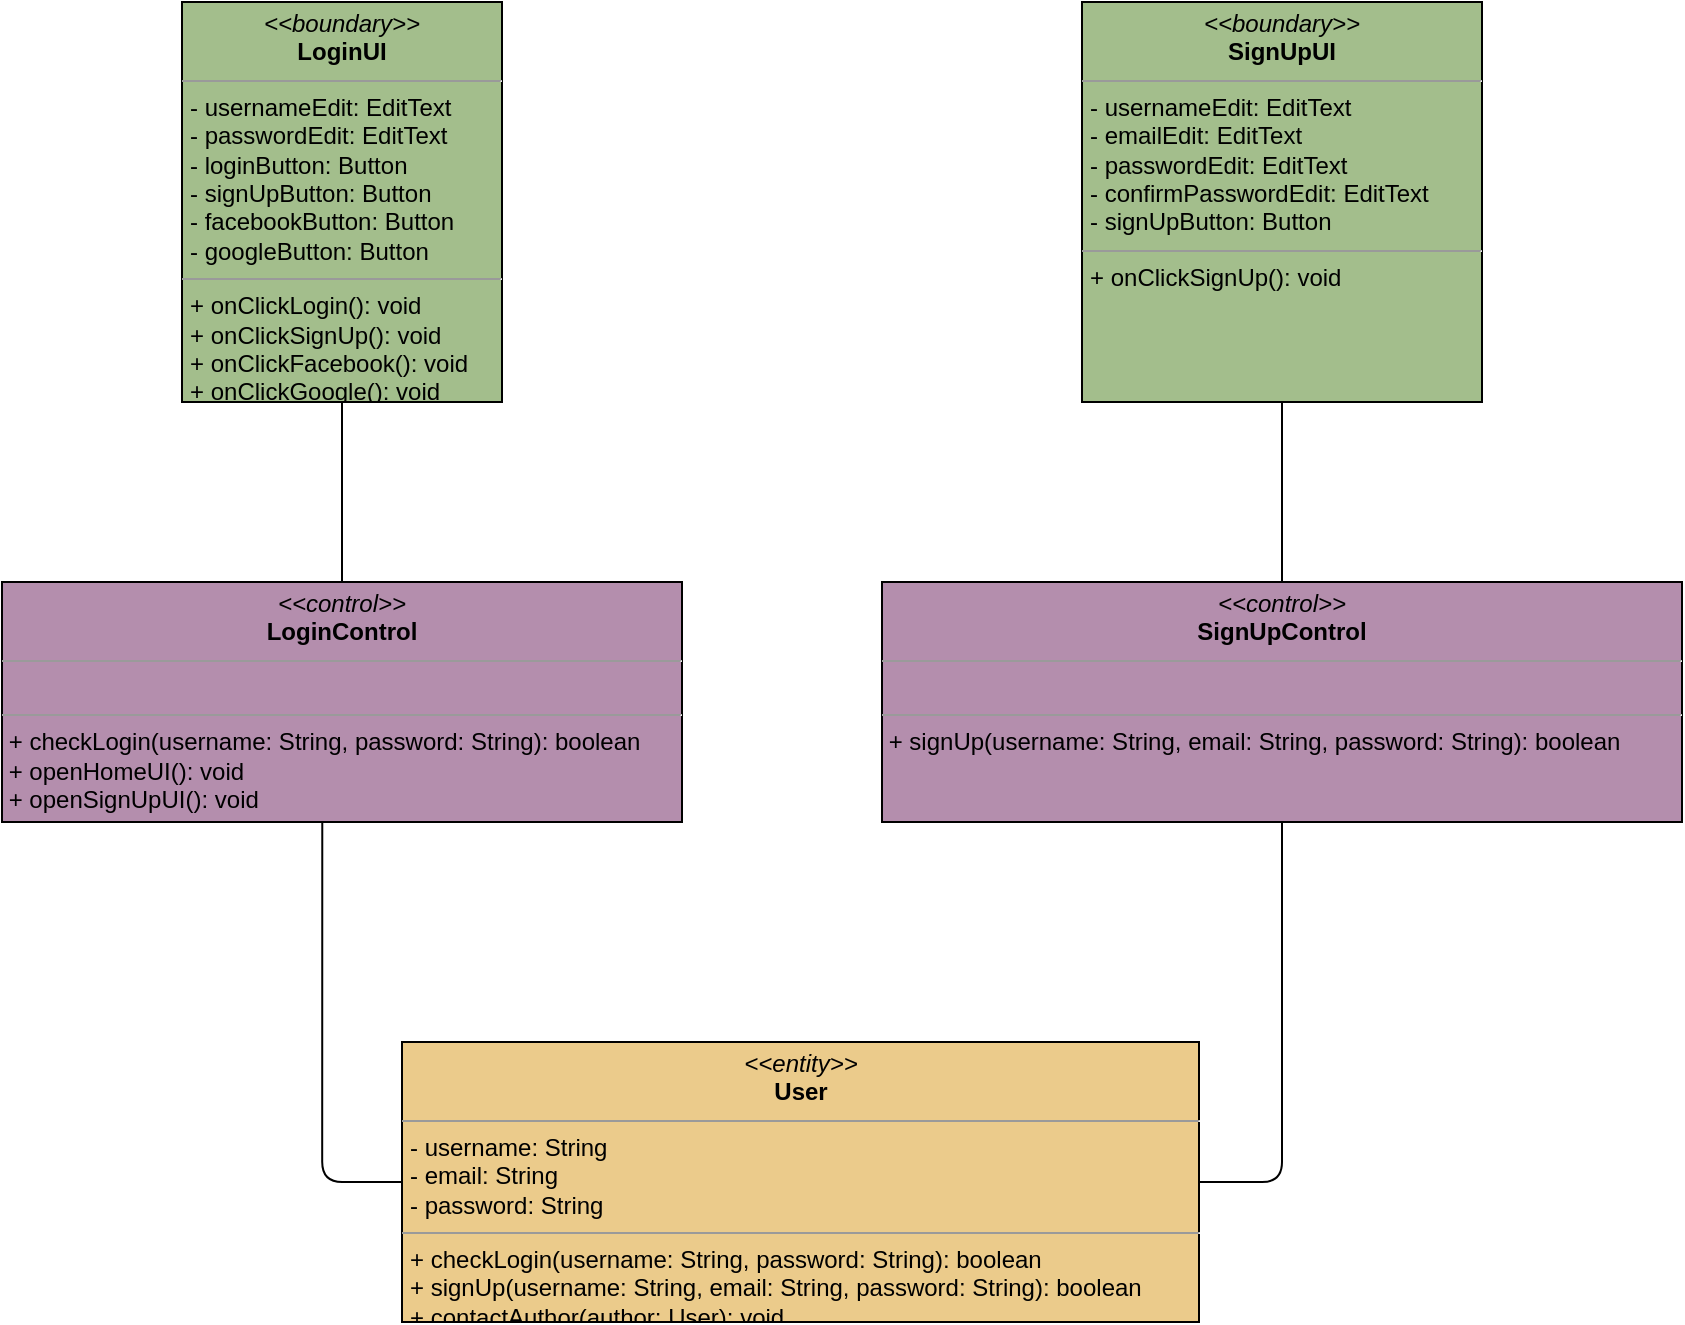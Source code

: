 <mxfile>
    <diagram id="qVM2jAPKiZJOvdBIptYH" name="Effettua accesso + registrazione">
        <mxGraphModel dx="2576" dy="883" grid="1" gridSize="10" guides="1" tooltips="1" connect="1" arrows="1" fold="1" page="1" pageScale="1" pageWidth="827" pageHeight="1169" background="none" math="0" shadow="0">
            <root>
                <mxCell id="0"/>
                <mxCell id="1" parent="0"/>
                <mxCell id="c4RAp8qZKXIFY457i4lz-7" style="edgeStyle=orthogonalEdgeStyle;html=1;entryX=0.5;entryY=0;entryDx=0;entryDy=0;endArrow=none;endFill=0;exitX=0.5;exitY=1;exitDx=0;exitDy=0;rounded=0;" parent="1" source="pOupk_e44RSi2f4PB36q-15" target="pOupk_e44RSi2f4PB36q-18" edge="1">
                    <mxGeometry relative="1" as="geometry"/>
                </mxCell>
                <mxCell id="pOupk_e44RSi2f4PB36q-15" value="&lt;p style=&quot;margin: 0px ; margin-top: 4px ; text-align: center&quot;&gt;&lt;i&gt;&amp;lt;&amp;lt;boundary&amp;gt;&amp;gt;&lt;/i&gt;&lt;br&gt;&lt;b&gt;LoginUI&lt;/b&gt;&lt;/p&gt;&lt;hr size=&quot;1&quot;&gt;&lt;p style=&quot;margin: 0px ; margin-left: 4px&quot;&gt;- usernameEdit: EditText&lt;/p&gt;&lt;p style=&quot;margin: 0px ; margin-left: 4px&quot;&gt;- passwordEdit: EditText&lt;/p&gt;&lt;p style=&quot;margin: 0px ; margin-left: 4px&quot;&gt;- loginButton: Button&lt;/p&gt;&lt;p style=&quot;margin: 0px ; margin-left: 4px&quot;&gt;- signUpButton: Button&lt;/p&gt;&lt;p style=&quot;margin: 0px ; margin-left: 4px&quot;&gt;- facebookButton: Button&lt;/p&gt;&lt;p style=&quot;margin: 0px ; margin-left: 4px&quot;&gt;- googleButton: Button&lt;/p&gt;&lt;hr size=&quot;1&quot;&gt;&lt;p style=&quot;margin: 0px ; margin-left: 4px&quot;&gt;+ onClickLogin(): void&lt;br&gt;&lt;/p&gt;&lt;p style=&quot;margin: 0px ; margin-left: 4px&quot;&gt;+ onClickSignUp(): void&amp;nbsp;&amp;nbsp;&lt;/p&gt;&lt;p style=&quot;margin: 0px ; margin-left: 4px&quot;&gt;+ onClickFacebook(): void&lt;/p&gt;&lt;p style=&quot;margin: 0px ; margin-left: 4px&quot;&gt;+ onClickGoogle(): void&lt;/p&gt;&lt;p style=&quot;margin: 0px ; margin-left: 4px&quot;&gt;&lt;br&gt;&lt;/p&gt;" style="verticalAlign=top;align=left;overflow=fill;fontSize=12;fontFamily=Helvetica;html=1;fillColor=#A3BE8C;" parent="1" vertex="1">
                    <mxGeometry x="-210" y="30" width="160" height="200" as="geometry"/>
                </mxCell>
                <mxCell id="bX2uwq98PiOW5EoY_zSi-5" style="edgeStyle=orthogonalEdgeStyle;rounded=1;html=1;endArrow=none;endFill=0;entryX=0;entryY=0.5;entryDx=0;entryDy=0;exitX=0.471;exitY=1.001;exitDx=0;exitDy=0;exitPerimeter=0;" parent="1" source="pOupk_e44RSi2f4PB36q-18" target="9gEdAb5SZkadYrgr-ZDN-8" edge="1">
                    <mxGeometry relative="1" as="geometry">
                        <mxPoint x="-140" y="430" as="sourcePoint"/>
                        <Array as="points">
                            <mxPoint x="-140" y="620"/>
                        </Array>
                    </mxGeometry>
                </mxCell>
                <mxCell id="pOupk_e44RSi2f4PB36q-18" value="&lt;p style=&quot;margin: 0px ; margin-top: 4px ; text-align: center&quot;&gt;&lt;i&gt;&amp;lt;&amp;lt;control&amp;gt;&amp;gt;&lt;/i&gt;&lt;br&gt;&lt;b&gt;LoginControl&lt;/b&gt;&lt;/p&gt;&lt;hr size=&quot;1&quot;&gt;&lt;p style=&quot;margin: 0px ; margin-left: 4px&quot;&gt;&lt;br&gt;&lt;/p&gt;&lt;hr size=&quot;1&quot;&gt;&lt;p style=&quot;margin: 0px ; margin-left: 4px&quot;&gt;&lt;/p&gt;&amp;nbsp;+&amp;nbsp;&lt;span&gt;checkLogin(&lt;/span&gt;username: String, password: String&lt;span&gt;): boolean&lt;br&gt;&lt;/span&gt;&lt;span&gt;&amp;nbsp;+ openHomeUI(): void&lt;br&gt;&amp;nbsp;+ openSignUpUI(): void&lt;br&gt;&lt;/span&gt;" style="verticalAlign=top;align=left;overflow=fill;fontSize=12;fontFamily=Helvetica;html=1;labelBorderColor=none;fillColor=#B48EAD;" parent="1" vertex="1">
                    <mxGeometry x="-300" y="320" width="340" height="120" as="geometry"/>
                </mxCell>
                <mxCell id="bX2uwq98PiOW5EoY_zSi-4" style="edgeStyle=orthogonalEdgeStyle;rounded=0;html=1;endArrow=none;endFill=0;" parent="1" source="3" target="Egz5QrRWRJgcUzAaIzth-3" edge="1">
                    <mxGeometry relative="1" as="geometry"/>
                </mxCell>
                <mxCell id="3" value="&lt;p style=&quot;margin: 0px ; margin-top: 4px ; text-align: center&quot;&gt;&lt;i&gt;&amp;lt;&amp;lt;boundary&amp;gt;&amp;gt;&lt;/i&gt;&lt;br&gt;&lt;b&gt;SignUpUI&lt;/b&gt;&lt;/p&gt;&lt;hr size=&quot;1&quot;&gt;&lt;p style=&quot;margin: 0px ; margin-left: 4px&quot;&gt;- usernameEdit: EditText&lt;span&gt;&lt;br&gt;&lt;/span&gt;&lt;/p&gt;&lt;p style=&quot;margin: 0px ; margin-left: 4px&quot;&gt;&lt;span&gt;- emailEdit: EditText&lt;/span&gt;&lt;/p&gt;&lt;p style=&quot;margin: 0px ; margin-left: 4px&quot;&gt;- passwordEdit: EditText&lt;/p&gt;&lt;p style=&quot;margin: 0px 0px 0px 4px&quot;&gt;- confirmPasswordEdit: EditText&lt;/p&gt;&lt;p style=&quot;margin: 0px ; margin-left: 4px&quot;&gt;- signUpButton: Button&lt;/p&gt;&lt;hr size=&quot;1&quot;&gt;&lt;p style=&quot;margin: 0px ; margin-left: 4px&quot;&gt;+ onClickSignUp(): void&lt;/p&gt;" style="verticalAlign=top;align=left;overflow=fill;fontSize=12;fontFamily=Helvetica;html=1;fillColor=#A3BE8C;" parent="1" vertex="1">
                    <mxGeometry x="240" y="30" width="200" height="200" as="geometry"/>
                </mxCell>
                <mxCell id="9gEdAb5SZkadYrgr-ZDN-8" value="&lt;p style=&quot;margin: 0px ; margin-top: 4px ; text-align: center&quot;&gt;&lt;i&gt;&amp;lt;&amp;lt;entity&amp;gt;&amp;gt;&lt;/i&gt;&lt;br&gt;&lt;b&gt;User&lt;/b&gt;&lt;/p&gt;&lt;hr size=&quot;1&quot;&gt;&lt;p style=&quot;margin: 0px ; margin-left: 4px&quot;&gt;- username: String&lt;br&gt;- email: String&lt;/p&gt;&lt;p style=&quot;margin: 0px ; margin-left: 4px&quot;&gt;- password: String&lt;/p&gt;&lt;hr size=&quot;1&quot;&gt;&lt;p style=&quot;margin: 0px 0px 0px 4px&quot;&gt;+&amp;nbsp;checkLogin(username: String, password: String): boolean&amp;nbsp;&lt;/p&gt;&lt;p style=&quot;margin: 0px 0px 0px 4px&quot;&gt;+ signUp(username: String, email: String, password: String): boolean&lt;/p&gt;&lt;p style=&quot;margin: 0px 0px 0px 4px&quot;&gt;+ contactAuthor(author: User): void&lt;/p&gt;" style="verticalAlign=top;align=left;overflow=fill;fontSize=12;fontFamily=Helvetica;html=1;fillColor=#EBCB8B;" parent="1" vertex="1">
                    <mxGeometry x="-100" y="550" width="398.5" height="140" as="geometry"/>
                </mxCell>
                <mxCell id="bX2uwq98PiOW5EoY_zSi-6" style="edgeStyle=orthogonalEdgeStyle;rounded=1;html=1;endArrow=none;endFill=0;entryX=1;entryY=0.5;entryDx=0;entryDy=0;exitX=0.5;exitY=1;exitDx=0;exitDy=0;" parent="1" source="Egz5QrRWRJgcUzAaIzth-3" target="9gEdAb5SZkadYrgr-ZDN-8" edge="1">
                    <mxGeometry relative="1" as="geometry">
                        <Array as="points">
                            <mxPoint x="340" y="440"/>
                            <mxPoint x="340" y="620"/>
                        </Array>
                    </mxGeometry>
                </mxCell>
                <mxCell id="Egz5QrRWRJgcUzAaIzth-3" value="&lt;p style=&quot;margin: 0px ; margin-top: 4px ; text-align: center&quot;&gt;&lt;i&gt;&amp;lt;&amp;lt;control&amp;gt;&amp;gt;&lt;/i&gt;&lt;br&gt;&lt;b&gt;SignUpControl&lt;/b&gt;&lt;/p&gt;&lt;hr size=&quot;1&quot;&gt;&lt;p style=&quot;margin: 0px ; margin-left: 4px&quot;&gt;&lt;br&gt;&lt;/p&gt;&lt;hr size=&quot;1&quot;&gt;&lt;p style=&quot;margin: 0px ; margin-left: 4px&quot;&gt;&lt;/p&gt;&amp;nbsp;+ signUp&lt;span&gt;(&lt;/span&gt;username: String, email: String, password: String&lt;span&gt;): boolean&lt;/span&gt;&lt;span&gt;&lt;br&gt;&lt;/span&gt;" style="verticalAlign=top;align=left;overflow=fill;fontSize=12;fontFamily=Helvetica;html=1;labelBorderColor=none;sketch=0;shadow=0;glass=0;rounded=0;fillColor=#B48EAD;" parent="1" vertex="1">
                    <mxGeometry x="140" y="320" width="400" height="120" as="geometry"/>
                </mxCell>
            </root>
        </mxGraphModel>
    </diagram>
    <diagram id="mDUjN3jJpABttFucuZcn" name="Invia messaggio + Legge messaggio">
        <mxGraphModel dx="3052" dy="1124" grid="1" gridSize="10" guides="1" tooltips="1" connect="1" arrows="1" fold="1" page="1" pageScale="1" pageWidth="827" pageHeight="1169" background="none" math="0" shadow="0">
            <root>
                <mxCell id="r7pbL7ReWJyVwNZFcRCn-0"/>
                <mxCell id="r7pbL7ReWJyVwNZFcRCn-1" parent="r7pbL7ReWJyVwNZFcRCn-0"/>
                <mxCell id="MkdZ7ahxjwnA1ssIQdG7-2" value="" style="edgeStyle=orthogonalEdgeStyle;html=1;endArrow=none;endFill=0;exitX=0.5;exitY=1;exitDx=0;exitDy=0;" parent="r7pbL7ReWJyVwNZFcRCn-1" source="HQfTcuma7xff1RQR0MhC-1" target="gmZQUb_WhKCVl2HXROt--0" edge="1">
                    <mxGeometry relative="1" as="geometry"/>
                </mxCell>
                <mxCell id="mdjiAhpWp3PN77-di1Zw-13" style="edgeStyle=orthogonalEdgeStyle;html=1;entryX=0;entryY=0.5;entryDx=0;entryDy=0;endArrow=none;endFill=0;" parent="r7pbL7ReWJyVwNZFcRCn-1" source="HQfTcuma7xff1RQR0MhC-1" target="lKQk5MYbbmU1dbpz1whO-0" edge="1">
                    <mxGeometry relative="1" as="geometry"/>
                </mxCell>
                <mxCell id="ekIyZNQBOgYURu1fmmD--1" style="edgeStyle=orthogonalEdgeStyle;rounded=1;html=1;endArrow=none;endFill=0;exitX=0.5;exitY=1;exitDx=0;exitDy=0;" parent="r7pbL7ReWJyVwNZFcRCn-1" source="HQfTcuma7xff1RQR0MhC-1" target="ekIyZNQBOgYURu1fmmD--0" edge="1">
                    <mxGeometry relative="1" as="geometry"/>
                </mxCell>
                <mxCell id="0QHvZ9xEXwrWXmyaa_ww-3" style="edgeStyle=orthogonalEdgeStyle;rounded=1;html=1;endArrow=none;endFill=0;exitX=0.5;exitY=1;exitDx=0;exitDy=0;" parent="r7pbL7ReWJyVwNZFcRCn-1" source="HQfTcuma7xff1RQR0MhC-1" target="oMEqVvcrsO8ajZjNEfz5-0" edge="1">
                    <mxGeometry relative="1" as="geometry"/>
                </mxCell>
                <mxCell id="HQfTcuma7xff1RQR0MhC-1" value="&lt;p style=&quot;margin: 0px ; margin-top: 4px ; text-align: center&quot;&gt;&lt;i&gt;&amp;lt;&amp;lt;boundary&amp;gt;&amp;gt;&lt;/i&gt;&lt;br&gt;&lt;b&gt;ChatUI&lt;/b&gt;&lt;/p&gt;&lt;hr size=&quot;1&quot;&gt;&lt;p style=&quot;margin: 0px ; margin-left: 4px&quot;&gt;- messageEdit: EditText&lt;br&gt;- sendButton: Button&lt;/p&gt;&lt;hr size=&quot;1&quot;&gt;&lt;p style=&quot;margin: 0px ; margin-left: 4px&quot;&gt;+ onClickSend(): void&lt;br&gt;&lt;/p&gt;&lt;p style=&quot;margin: 0px ; margin-left: 4px&quot;&gt;+ onClickOptions(): void&lt;/p&gt;" style="verticalAlign=top;align=left;overflow=fill;fontSize=12;fontFamily=Helvetica;html=1;fillColor=#A3BE8C;" parent="r7pbL7ReWJyVwNZFcRCn-1" vertex="1">
                    <mxGeometry x="160" y="110" width="230" height="120" as="geometry"/>
                </mxCell>
                <mxCell id="_yFO2hjkiygljimHxfsA-0" style="edgeStyle=none;html=1;exitX=0.5;exitY=1;exitDx=0;exitDy=0;entryX=0.67;entryY=0.022;entryDx=0;entryDy=0;entryPerimeter=0;" parent="r7pbL7ReWJyVwNZFcRCn-1" source="gmZQUb_WhKCVl2HXROt--0" target="HQfTcuma7xff1RQR0MhC-3" edge="1">
                    <mxGeometry relative="1" as="geometry">
                        <Array as="points">
                            <mxPoint x="704" y="520"/>
                        </Array>
                    </mxGeometry>
                </mxCell>
                <mxCell id="gmZQUb_WhKCVl2HXROt--0" value="&lt;p style=&quot;margin: 0px ; margin-top: 4px ; text-align: center&quot;&gt;&lt;i&gt;&amp;lt;&amp;lt;control&amp;gt;&amp;gt;&lt;/i&gt;&lt;br&gt;&lt;b&gt;SendMessageControl&lt;/b&gt;&lt;/p&gt;&lt;hr size=&quot;1&quot;&gt;&lt;p style=&quot;margin: 0px ; margin-left: 4px&quot;&gt;&lt;br&gt;&lt;/p&gt;&lt;hr size=&quot;1&quot;&gt;&lt;p style=&quot;margin: 0px ; margin-left: 4px&quot;&gt;&lt;/p&gt;&amp;nbsp;+ sendMessage(message: Message): void&lt;span&gt;&lt;br&gt;&lt;/span&gt;" style="verticalAlign=top;align=left;overflow=fill;fontSize=12;fontFamily=Helvetica;html=1;fillColor=#B48EAD;" parent="r7pbL7ReWJyVwNZFcRCn-1" vertex="1">
                    <mxGeometry x="510" y="300" width="390" height="90" as="geometry"/>
                </mxCell>
                <mxCell id="HQfTcuma7xff1RQR0MhC-3" value="&lt;p style=&quot;margin: 0px ; margin-top: 4px ; text-align: center&quot;&gt;&lt;i&gt;&amp;lt;&amp;lt;entity&amp;gt;&amp;gt;&lt;/i&gt;&lt;br&gt;&lt;b&gt;Message&lt;/b&gt;&lt;/p&gt;&lt;hr size=&quot;1&quot;&gt;&lt;p style=&quot;margin: 0px ; margin-left: 4px&quot;&gt;&lt;span&gt;- body: String&lt;/span&gt;&lt;br&gt;&lt;/p&gt;&lt;p style=&quot;margin: 0px ; margin-left: 4px&quot;&gt;- date: Date&lt;/p&gt;&lt;hr size=&quot;1&quot;&gt;&lt;p style=&quot;margin: 0px ; margin-left: 4px&quot;&gt;&amp;nbsp;+ sendMessage(message: Message): void&lt;br&gt;&lt;/p&gt;" style="verticalAlign=top;align=left;overflow=fill;fontSize=12;fontFamily=Helvetica;html=1;fillColor=#EBCB8B;" parent="r7pbL7ReWJyVwNZFcRCn-1" vertex="1">
                    <mxGeometry x="510" y="494.38" width="290" height="110" as="geometry"/>
                </mxCell>
                <mxCell id="JFQkB8Uyv3HBWrWiHKNr-0" value="&lt;p style=&quot;margin: 0px ; margin-top: 4px ; text-align: center&quot;&gt;&lt;i&gt;&amp;lt;&amp;lt;entity&amp;gt;&amp;gt;&lt;/i&gt;&lt;br&gt;&lt;b&gt;Chat&lt;/b&gt;&lt;/p&gt;&lt;hr size=&quot;1&quot;&gt;&lt;p style=&quot;margin: 0px ; margin-left: 4px&quot;&gt;&lt;span&gt;- creationDate: Date&lt;/span&gt;&lt;br&gt;&lt;/p&gt;&lt;hr size=&quot;1&quot;&gt;&lt;p style=&quot;margin: 0px ; margin-left: 4px&quot;&gt;&amp;nbsp;+ searchUser(username: String): void&lt;br&gt;&amp;nbsp;+ retrieveChat(chat: Chat): void&lt;br&gt;&lt;/p&gt;&lt;p style=&quot;margin: 0px ; margin-left: 4px&quot;&gt;&amp;nbsp;+ deleteChat(chat: Chat): void&lt;br&gt;&lt;/p&gt;" style="verticalAlign=top;align=left;overflow=fill;fontSize=12;fontFamily=Helvetica;html=1;fillColor=#EBCB8B;" parent="r7pbL7ReWJyVwNZFcRCn-1" vertex="1">
                    <mxGeometry x="150" y="488.75" width="220" height="121.25" as="geometry"/>
                </mxCell>
                <mxCell id="lKQk5MYbbmU1dbpz1whO-0" value="&lt;p style=&quot;margin: 0px ; margin-top: 4px ; text-align: center&quot;&gt;&lt;i&gt;&amp;lt;&amp;lt;boundary&amp;gt;&amp;gt;&lt;/i&gt;&lt;br&gt;&lt;b&gt;OptionsMenu&lt;/b&gt;&lt;/p&gt;&lt;hr size=&quot;1&quot;&gt;&lt;p style=&quot;margin: 0px ; margin-left: 4px&quot;&gt;- deleteButton: Button&lt;br&gt;&lt;/p&gt;&lt;hr size=&quot;1&quot;&gt;&lt;p style=&quot;margin: 0px ; margin-left: 4px&quot;&gt;&lt;span&gt;+ onClickDelete(): void&lt;/span&gt;&lt;br&gt;&lt;/p&gt;" style="verticalAlign=top;align=left;overflow=fill;fontSize=12;fontFamily=Helvetica;html=1;fillColor=#A3BE8C;" parent="r7pbL7ReWJyVwNZFcRCn-1" vertex="1">
                    <mxGeometry x="470" y="122.5" width="230" height="95" as="geometry"/>
                </mxCell>
                <mxCell id="RdytR5__oyzyQBwxawu_-0" value="&lt;p style=&quot;margin: 0px ; margin-top: 4px ; text-align: center&quot;&gt;&lt;i&gt;&amp;lt;&amp;lt;entity&amp;gt;&amp;gt;&lt;/i&gt;&lt;br&gt;&lt;b&gt;User&lt;/b&gt;&lt;/p&gt;&lt;hr size=&quot;1&quot;&gt;&lt;p style=&quot;margin: 0px ; margin-left: 4px&quot;&gt;- username: String&lt;br&gt;- email: String&lt;/p&gt;&lt;p style=&quot;margin: 0px ; margin-left: 4px&quot;&gt;- password: String&lt;/p&gt;&lt;hr size=&quot;1&quot;&gt;&lt;p style=&quot;margin: 0px 0px 0px 4px&quot;&gt;+&amp;nbsp;checkLogin(username: String, password: String): boolean&amp;nbsp;&lt;/p&gt;&lt;p style=&quot;margin: 0px 0px 0px 4px&quot;&gt;+ signUp(username: String, email: String, password: String): boolean&lt;/p&gt;&lt;p style=&quot;margin: 0px 0px 0px 4px&quot;&gt;+ contactAuthor(author: User): void&lt;/p&gt;" style="verticalAlign=top;align=left;overflow=fill;fontSize=12;fontFamily=Helvetica;html=1;fillColor=#EBCB8B;" parent="r7pbL7ReWJyVwNZFcRCn-1" vertex="1">
                    <mxGeometry x="-398" y="479.38" width="398.5" height="140" as="geometry"/>
                </mxCell>
                <mxCell id="mdjiAhpWp3PN77-di1Zw-2" style="edgeStyle=orthogonalEdgeStyle;html=1;entryX=0;entryY=0.542;entryDx=0;entryDy=0;entryPerimeter=0;endArrow=none;endFill=0;exitX=1;exitY=0.5;exitDx=0;exitDy=0;startArrow=none;" parent="r7pbL7ReWJyVwNZFcRCn-1" target="HQfTcuma7xff1RQR0MhC-1" edge="1">
                    <mxGeometry relative="1" as="geometry"/>
                </mxCell>
                <mxCell id="mdjiAhpWp3PN77-di1Zw-0" value="&lt;p style=&quot;margin: 0px ; margin-top: 4px ; text-align: center&quot;&gt;&lt;i&gt;&amp;lt;&amp;lt;boundary&amp;gt;&amp;gt;&lt;/i&gt;&lt;br&gt;&lt;b&gt;MessageItem&lt;/b&gt;&lt;/p&gt;&lt;hr size=&quot;1&quot;&gt;&lt;p style=&quot;margin: 0px ; margin-left: 4px&quot;&gt;- content: TextView&lt;/p&gt;" style="verticalAlign=top;align=left;overflow=fill;fontSize=12;fontFamily=Helvetica;html=1;fillColor=#A3BE8C;" parent="r7pbL7ReWJyVwNZFcRCn-1" vertex="1">
                    <mxGeometry x="-190" y="140" width="230" height="60" as="geometry"/>
                </mxCell>
                <mxCell id="mdjiAhpWp3PN77-di1Zw-8" value="" style="verticalAlign=bottom;html=1;endArrow=none;edgeStyle=orthogonalEdgeStyle;entryX=0;entryY=0.5;entryDx=0;entryDy=0;exitX=1;exitY=0.5;exitDx=0;exitDy=0;" parent="r7pbL7ReWJyVwNZFcRCn-1" source="mdjiAhpWp3PN77-di1Zw-0" target="HQfTcuma7xff1RQR0MhC-1" edge="1">
                    <mxGeometry relative="1" as="geometry">
                        <mxPoint x="70" y="210" as="sourcePoint"/>
                        <mxPoint x="320" y="210" as="targetPoint"/>
                        <Array as="points"/>
                    </mxGeometry>
                </mxCell>
                <mxCell id="mdjiAhpWp3PN77-di1Zw-9" value="*" style="resizable=0;html=1;align=left;verticalAlign=top;labelBackgroundColor=none;fontSize=10" parent="mdjiAhpWp3PN77-di1Zw-8" connectable="0" vertex="1">
                    <mxGeometry x="-1" relative="1" as="geometry"/>
                </mxCell>
                <mxCell id="mdjiAhpWp3PN77-di1Zw-11" value="1" style="resizable=0;html=1;align=right;verticalAlign=top;labelBackgroundColor=none;fontSize=10" parent="mdjiAhpWp3PN77-di1Zw-8" connectable="0" vertex="1">
                    <mxGeometry x="0.9" relative="1" as="geometry"/>
                </mxCell>
                <mxCell id="mdjiAhpWp3PN77-di1Zw-19" value="" style="verticalAlign=bottom;html=1;endArrow=none;edgeStyle=orthogonalEdgeStyle;exitX=1;exitY=0.5;exitDx=0;exitDy=0;entryX=0;entryY=0.5;entryDx=0;entryDy=0;" parent="r7pbL7ReWJyVwNZFcRCn-1" source="RdytR5__oyzyQBwxawu_-0" target="JFQkB8Uyv3HBWrWiHKNr-0" edge="1">
                    <mxGeometry relative="1" as="geometry">
                        <mxPoint x="130" y="700" as="sourcePoint"/>
                        <mxPoint x="380" y="700" as="targetPoint"/>
                    </mxGeometry>
                </mxCell>
                <mxCell id="mdjiAhpWp3PN77-di1Zw-20" value="2" style="resizable=0;html=1;align=left;verticalAlign=top;labelBackgroundColor=none;fontSize=10" parent="mdjiAhpWp3PN77-di1Zw-19" connectable="0" vertex="1">
                    <mxGeometry x="-1" relative="1" as="geometry"/>
                </mxCell>
                <mxCell id="mdjiAhpWp3PN77-di1Zw-22" value="0..*" style="resizable=0;html=1;align=right;verticalAlign=top;labelBackgroundColor=none;fontSize=10" parent="mdjiAhpWp3PN77-di1Zw-19" connectable="0" vertex="1">
                    <mxGeometry x="0.9" relative="1" as="geometry"/>
                </mxCell>
                <mxCell id="mdjiAhpWp3PN77-di1Zw-24" value="" style="verticalAlign=bottom;html=1;endArrow=none;edgeStyle=orthogonalEdgeStyle;exitX=1;exitY=0.5;exitDx=0;exitDy=0;entryX=0;entryY=0.5;entryDx=0;entryDy=0;" parent="r7pbL7ReWJyVwNZFcRCn-1" source="JFQkB8Uyv3HBWrWiHKNr-0" target="HQfTcuma7xff1RQR0MhC-3" edge="1">
                    <mxGeometry relative="1" as="geometry">
                        <mxPoint x="340" y="670" as="sourcePoint"/>
                        <mxPoint x="490" y="544" as="targetPoint"/>
                    </mxGeometry>
                </mxCell>
                <mxCell id="mdjiAhpWp3PN77-di1Zw-25" value="1" style="resizable=0;html=1;align=left;verticalAlign=top;labelBackgroundColor=none;fontSize=10" parent="mdjiAhpWp3PN77-di1Zw-24" connectable="0" vertex="1">
                    <mxGeometry x="-1" relative="1" as="geometry"/>
                </mxCell>
                <mxCell id="mdjiAhpWp3PN77-di1Zw-27" value="1..*" style="resizable=0;html=1;align=right;verticalAlign=top;labelBackgroundColor=none;fontSize=10" parent="mdjiAhpWp3PN77-di1Zw-24" connectable="0" vertex="1">
                    <mxGeometry x="0.9" relative="1" as="geometry"/>
                </mxCell>
                <mxCell id="ekIyZNQBOgYURu1fmmD--2" style="edgeStyle=orthogonalEdgeStyle;rounded=1;html=1;endArrow=none;endFill=0;exitX=0.5;exitY=1;exitDx=0;exitDy=0;" parent="r7pbL7ReWJyVwNZFcRCn-1" source="ekIyZNQBOgYURu1fmmD--0" target="JFQkB8Uyv3HBWrWiHKNr-0" edge="1">
                    <mxGeometry relative="1" as="geometry">
                        <Array as="points">
                            <mxPoint x="-265" y="430"/>
                            <mxPoint x="180" y="430"/>
                        </Array>
                    </mxGeometry>
                </mxCell>
                <mxCell id="ekIyZNQBOgYURu1fmmD--0" value="&lt;p style=&quot;margin: 0px ; margin-top: 4px ; text-align: center&quot;&gt;&lt;i&gt;&amp;lt;&amp;lt;control&amp;gt;&amp;gt;&lt;/i&gt;&lt;br&gt;&lt;b&gt;ReadChatControl&lt;/b&gt;&lt;/p&gt;&lt;hr size=&quot;1&quot;&gt;&lt;p style=&quot;margin: 0px ; margin-left: 4px&quot;&gt;&lt;br&gt;&lt;/p&gt;&lt;hr size=&quot;1&quot;&gt;&lt;p style=&quot;margin: 0px ; margin-left: 4px&quot;&gt;&lt;/p&gt;&amp;nbsp;+ retrieveChat(chat: Chat): void&lt;span&gt;&lt;br&gt;&lt;/span&gt;" style="verticalAlign=top;align=left;overflow=fill;fontSize=12;fontFamily=Helvetica;html=1;fillColor=#B48EAD;" parent="r7pbL7ReWJyVwNZFcRCn-1" vertex="1">
                    <mxGeometry x="-460" y="300" width="390" height="90" as="geometry"/>
                </mxCell>
                <mxCell id="aux-R2sEGlyYNs4vemfR-0" style="edgeStyle=orthogonalEdgeStyle;rounded=1;html=1;endArrow=none;endFill=0;entryX=0.568;entryY=0.01;entryDx=0;entryDy=0;entryPerimeter=0;" parent="r7pbL7ReWJyVwNZFcRCn-1" source="oMEqVvcrsO8ajZjNEfz5-0" target="JFQkB8Uyv3HBWrWiHKNr-0" edge="1">
                    <mxGeometry relative="1" as="geometry">
                        <Array as="points">
                            <mxPoint x="275" y="440"/>
                            <mxPoint x="275" y="440"/>
                        </Array>
                        <mxPoint x="275" y="450" as="targetPoint"/>
                    </mxGeometry>
                </mxCell>
                <mxCell id="oMEqVvcrsO8ajZjNEfz5-0" value="&lt;p style=&quot;margin: 0px ; margin-top: 4px ; text-align: center&quot;&gt;&lt;i&gt;&amp;lt;&amp;lt;control&amp;gt;&amp;gt;&lt;/i&gt;&lt;br&gt;&lt;b&gt;DeleteChatControl&lt;/b&gt;&lt;/p&gt;&lt;hr size=&quot;1&quot;&gt;&lt;p style=&quot;margin: 0px ; margin-left: 4px&quot;&gt;&lt;br&gt;&lt;/p&gt;&lt;hr size=&quot;1&quot;&gt;&lt;p style=&quot;margin: 0px ; margin-left: 4px&quot;&gt;&lt;/p&gt;&lt;span&gt;&amp;nbsp;+ deleteChat(chat: Chat): void&lt;br&gt;&lt;/span&gt;" style="verticalAlign=top;align=left;overflow=fill;fontSize=12;fontFamily=Helvetica;html=1;fillColor=#B48EAD;" parent="r7pbL7ReWJyVwNZFcRCn-1" vertex="1">
                    <mxGeometry x="80" y="300" width="390" height="90" as="geometry"/>
                </mxCell>
            </root>
        </mxGraphModel>
    </diagram>
    <diagram id="4Tc2FN7k2sm_dTopmr3H" name="Ricerca destinatario + Visualizza storico chat">
        <mxGraphModel dx="2267" dy="727" grid="1" gridSize="10" guides="1" tooltips="1" connect="1" arrows="1" fold="1" page="1" pageScale="1" pageWidth="827" pageHeight="1169" math="0" shadow="0">
            <root>
                <mxCell id="CF5hAucA8Jl5Ir61eZon-0"/>
                <mxCell id="CF5hAucA8Jl5Ir61eZon-1" parent="CF5hAucA8Jl5Ir61eZon-0"/>
                <mxCell id="OpWUULlz7J0zFwrM2ESh-3" style="edgeStyle=orthogonalEdgeStyle;html=1;endArrow=none;endFill=0;exitX=0.5;exitY=1;exitDx=0;exitDy=0;entryX=0.5;entryY=0;entryDx=0;entryDy=0;" parent="CF5hAucA8Jl5Ir61eZon-1" source="yZpjzR1Mhuzk0mujRw6u-1" target="YZ8MF9QJss_E2jumgyqa-4" edge="1">
                    <mxGeometry relative="1" as="geometry">
                        <Array as="points">
                            <mxPoint x="440" y="470"/>
                            <mxPoint x="440" y="470"/>
                        </Array>
                    </mxGeometry>
                </mxCell>
                <mxCell id="yZpjzR1Mhuzk0mujRw6u-1" value="&lt;p style=&quot;margin: 0px ; margin-top: 4px ; text-align: center&quot;&gt;&lt;i&gt;&amp;lt;&amp;lt;control&amp;gt;&amp;gt;&lt;/i&gt;&lt;br&gt;&lt;b&gt;SearchChatControl&lt;/b&gt;&lt;/p&gt;&lt;hr size=&quot;1&quot;&gt;&lt;p style=&quot;margin: 0px ; margin-left: 4px&quot;&gt;&lt;br&gt;&lt;/p&gt;&lt;hr size=&quot;1&quot;&gt;&lt;p style=&quot;margin: 0px ; margin-left: 4px&quot;&gt;&lt;/p&gt;+ searchUser(username: String): void&lt;br&gt;+ openChatUI(): void&amp;nbsp;&lt;br&gt;&amp;nbsp;&lt;span&gt;&lt;br&gt;&lt;/span&gt;" style="verticalAlign=top;align=left;overflow=fill;fontSize=12;fontFamily=Helvetica;html=1;fillColor=#B48EAD;" parent="CF5hAucA8Jl5Ir61eZon-1" vertex="1">
                    <mxGeometry x="245" y="320" width="390" height="100" as="geometry"/>
                </mxCell>
                <mxCell id="iEQowVbrSVChynuqhYVl-0" value="&lt;p style=&quot;margin: 0px ; margin-top: 4px ; text-align: center&quot;&gt;&lt;i&gt;&amp;lt;&amp;lt;boundary&amp;gt;&amp;gt;&lt;/i&gt;&lt;br&gt;&lt;b&gt;ChatItem&lt;/b&gt;&lt;/p&gt;&lt;hr size=&quot;1&quot;&gt;&lt;p style=&quot;margin: 0px ; margin-left: 4px&quot;&gt;- username: String&lt;/p&gt;&lt;p style=&quot;margin: 0px ; margin-left: 4px&quot;&gt;- photo: ImageView&lt;/p&gt;" style="verticalAlign=top;align=left;overflow=fill;fontSize=12;fontFamily=Helvetica;html=1;fillColor=#A3BE8C;" parent="CF5hAucA8Jl5Ir61eZon-1" vertex="1">
                    <mxGeometry x="10" y="142.5" width="230" height="90" as="geometry"/>
                </mxCell>
                <mxCell id="iEQowVbrSVChynuqhYVl-1" value="" style="verticalAlign=bottom;html=1;endArrow=none;edgeStyle=orthogonalEdgeStyle;entryX=0;entryY=0.5;entryDx=0;entryDy=0;exitX=1;exitY=0.5;exitDx=0;exitDy=0;" parent="CF5hAucA8Jl5Ir61eZon-1" source="iEQowVbrSVChynuqhYVl-0" target="iEQowVbrSVChynuqhYVl-4" edge="1">
                    <mxGeometry relative="1" as="geometry">
                        <mxPoint x="270" y="220" as="sourcePoint"/>
                        <mxPoint x="520" y="220" as="targetPoint"/>
                        <Array as="points"/>
                    </mxGeometry>
                </mxCell>
                <mxCell id="iEQowVbrSVChynuqhYVl-2" value="0..*" style="resizable=0;html=1;align=left;verticalAlign=top;labelBackgroundColor=none;fontSize=10" parent="iEQowVbrSVChynuqhYVl-1" connectable="0" vertex="1">
                    <mxGeometry x="-1" relative="1" as="geometry"/>
                </mxCell>
                <mxCell id="iEQowVbrSVChynuqhYVl-3" value="1" style="resizable=0;html=1;align=right;verticalAlign=top;labelBackgroundColor=none;fontSize=10" parent="iEQowVbrSVChynuqhYVl-1" connectable="0" vertex="1">
                    <mxGeometry x="0.9" relative="1" as="geometry"/>
                </mxCell>
                <mxCell id="OpWUULlz7J0zFwrM2ESh-1" style="edgeStyle=orthogonalEdgeStyle;html=1;endArrow=none;endFill=0;" parent="CF5hAucA8Jl5Ir61eZon-1" source="iEQowVbrSVChynuqhYVl-4" target="OpWUULlz7J0zFwrM2ESh-0" edge="1">
                    <mxGeometry relative="1" as="geometry">
                        <Array as="points">
                            <mxPoint x="445" y="280"/>
                            <mxPoint x="-31" y="280"/>
                        </Array>
                    </mxGeometry>
                </mxCell>
                <mxCell id="OpWUULlz7J0zFwrM2ESh-2" style="edgeStyle=orthogonalEdgeStyle;html=1;endArrow=none;endFill=0;" parent="CF5hAucA8Jl5Ir61eZon-1" source="iEQowVbrSVChynuqhYVl-4" target="yZpjzR1Mhuzk0mujRw6u-1" edge="1">
                    <mxGeometry relative="1" as="geometry">
                        <Array as="points">
                            <mxPoint x="445" y="310"/>
                            <mxPoint x="445" y="310"/>
                        </Array>
                    </mxGeometry>
                </mxCell>
                <mxCell id="CUW1ws-D-nKFfDi4dQJy-0" style="edgeStyle=orthogonalEdgeStyle;rounded=1;html=1;entryX=0.5;entryY=0;entryDx=0;entryDy=0;endArrow=none;endFill=0;exitX=0.5;exitY=1;exitDx=0;exitDy=0;" parent="CF5hAucA8Jl5Ir61eZon-1" source="iEQowVbrSVChynuqhYVl-4" target="yeLDaXKMdVnX3S5c9ShS-0" edge="1">
                    <mxGeometry relative="1" as="geometry">
                        <Array as="points">
                            <mxPoint x="445" y="280"/>
                            <mxPoint x="885" y="280"/>
                        </Array>
                    </mxGeometry>
                </mxCell>
                <mxCell id="iEQowVbrSVChynuqhYVl-4" value="&lt;p style=&quot;margin: 0px ; margin-top: 4px ; text-align: center&quot;&gt;&lt;i&gt;&amp;lt;&amp;lt;boundary&amp;gt;&amp;gt;&lt;/i&gt;&lt;br&gt;&lt;b&gt;ChatHistoryUI&lt;/b&gt;&lt;/p&gt;&lt;hr size=&quot;1&quot;&gt;&lt;p style=&quot;margin: 0px ; margin-left: 4px&quot;&gt;- searchUserEdit: EditText&lt;br&gt;&lt;/p&gt;&lt;hr size=&quot;1&quot;&gt;&lt;p style=&quot;margin: 0px 0px 0px 4px&quot;&gt;+ onClickChat(): void&lt;/p&gt;&lt;p style=&quot;margin: 0px 0px 0px 4px&quot;&gt;&lt;span&gt;+ onClickDelete(): void&lt;/span&gt;&lt;br&gt;&lt;/p&gt;" style="verticalAlign=top;align=left;overflow=fill;fontSize=12;fontFamily=Helvetica;html=1;fillColor=#A3BE8C;" parent="CF5hAucA8Jl5Ir61eZon-1" vertex="1">
                    <mxGeometry x="330" y="135" width="230" height="105" as="geometry"/>
                </mxCell>
                <mxCell id="LMqJIuDlD5OoYqhqVKEs-0" value="" style="edgeStyle=none;html=1;endArrow=none;endFill=0;" parent="CF5hAucA8Jl5Ir61eZon-1" source="H5m8vpra_oc9smYoikyW-0" target="iEQowVbrSVChynuqhYVl-4" edge="1">
                    <mxGeometry relative="1" as="geometry"/>
                </mxCell>
                <mxCell id="H5m8vpra_oc9smYoikyW-0" value="&lt;p style=&quot;margin: 0px ; margin-top: 4px ; text-align: center&quot;&gt;&lt;i&gt;&amp;lt;&amp;lt;boundary&amp;gt;&amp;gt;&lt;/i&gt;&lt;br&gt;&lt;b&gt;ChatBottomSheet&lt;/b&gt;&lt;/p&gt;&lt;hr size=&quot;1&quot;&gt;&lt;p style=&quot;margin: 0px ; margin-left: 4px&quot;&gt;- deleteChatButton: Button&lt;br&gt;&lt;/p&gt;&lt;hr size=&quot;1&quot;&gt;&lt;p style=&quot;margin: 0px 0px 0px 4px&quot;&gt;+ onClickDeleteChat(): void&lt;/p&gt;" style="verticalAlign=top;align=left;overflow=fill;fontSize=12;fontFamily=Helvetica;html=1;fillColor=#A3BE8C;" parent="CF5hAucA8Jl5Ir61eZon-1" vertex="1">
                    <mxGeometry x="630" y="135" width="180" height="105" as="geometry"/>
                </mxCell>
                <mxCell id="YZ8MF9QJss_E2jumgyqa-0" value="&lt;p style=&quot;margin: 0px ; margin-top: 4px ; text-align: center&quot;&gt;&lt;i&gt;&amp;lt;&amp;lt;entity&amp;gt;&amp;gt;&lt;/i&gt;&lt;br&gt;&lt;b&gt;Message&lt;/b&gt;&lt;/p&gt;&lt;hr size=&quot;1&quot;&gt;&lt;p style=&quot;margin: 0px ; margin-left: 4px&quot;&gt;&lt;span&gt;- body: String&lt;/span&gt;&lt;br&gt;&lt;/p&gt;&lt;p style=&quot;margin: 0px ; margin-left: 4px&quot;&gt;- date: Date&lt;/p&gt;&lt;hr size=&quot;1&quot;&gt;&lt;p style=&quot;margin: 0px ; margin-left: 4px&quot;&gt;&amp;nbsp;+ sendMessage(message: Message): void&lt;br&gt;&lt;/p&gt;" style="verticalAlign=top;align=left;overflow=fill;fontSize=12;fontFamily=Helvetica;html=1;fillColor=#EBCB8B;" parent="CF5hAucA8Jl5Ir61eZon-1" vertex="1">
                    <mxGeometry x="690" y="508.75" width="290" height="110" as="geometry"/>
                </mxCell>
                <mxCell id="YZ8MF9QJss_E2jumgyqa-1" value="" style="verticalAlign=bottom;html=1;endArrow=none;edgeStyle=orthogonalEdgeStyle;exitX=1;exitY=0.5;exitDx=0;exitDy=0;entryX=0;entryY=0.5;entryDx=0;entryDy=0;" parent="CF5hAucA8Jl5Ir61eZon-1" source="YZ8MF9QJss_E2jumgyqa-4" target="YZ8MF9QJss_E2jumgyqa-0" edge="1">
                    <mxGeometry relative="1" as="geometry">
                        <mxPoint x="520" y="690" as="sourcePoint"/>
                        <mxPoint x="670" y="564" as="targetPoint"/>
                    </mxGeometry>
                </mxCell>
                <mxCell id="YZ8MF9QJss_E2jumgyqa-2" value="1" style="resizable=0;html=1;align=left;verticalAlign=top;labelBackgroundColor=none;fontSize=10" parent="YZ8MF9QJss_E2jumgyqa-1" connectable="0" vertex="1">
                    <mxGeometry x="-1" relative="1" as="geometry"/>
                </mxCell>
                <mxCell id="YZ8MF9QJss_E2jumgyqa-3" value="1..*" style="resizable=0;html=1;align=right;verticalAlign=top;labelBackgroundColor=none;fontSize=10" parent="YZ8MF9QJss_E2jumgyqa-1" connectable="0" vertex="1">
                    <mxGeometry x="0.9" relative="1" as="geometry"/>
                </mxCell>
                <mxCell id="YZ8MF9QJss_E2jumgyqa-4" value="&lt;p style=&quot;margin: 0px ; margin-top: 4px ; text-align: center&quot;&gt;&lt;i&gt;&amp;lt;&amp;lt;entity&amp;gt;&amp;gt;&lt;/i&gt;&lt;br&gt;&lt;b&gt;Chat&lt;/b&gt;&lt;/p&gt;&lt;hr size=&quot;1&quot;&gt;&lt;p style=&quot;margin: 0px ; margin-left: 4px&quot;&gt;&lt;span&gt;- creationDate: Date&lt;/span&gt;&lt;br&gt;&lt;/p&gt;&lt;hr size=&quot;1&quot;&gt;&lt;p style=&quot;margin: 0px ; margin-left: 4px&quot;&gt;&amp;nbsp;+ searchUser(username: String): void&lt;/p&gt;&lt;p style=&quot;margin: 0px ; margin-left: 4px&quot;&gt;&amp;nbsp;+ retrieveChat(chat: Chat): void&lt;br&gt;&amp;nbsp;+ deleteChat(chat: Chat): void&lt;br&gt;&lt;/p&gt;" style="verticalAlign=top;align=left;overflow=fill;fontSize=12;fontFamily=Helvetica;html=1;fillColor=#EBCB8B;" parent="CF5hAucA8Jl5Ir61eZon-1" vertex="1">
                    <mxGeometry x="330" y="503.75" width="220" height="120" as="geometry"/>
                </mxCell>
                <mxCell id="YZ8MF9QJss_E2jumgyqa-5" value="" style="verticalAlign=bottom;html=1;endArrow=none;edgeStyle=orthogonalEdgeStyle;exitX=1;exitY=0.5;exitDx=0;exitDy=0;entryX=0.002;entryY=0.558;entryDx=0;entryDy=0;entryPerimeter=0;" parent="CF5hAucA8Jl5Ir61eZon-1" source="YZ8MF9QJss_E2jumgyqa-8" target="YZ8MF9QJss_E2jumgyqa-4" edge="1">
                    <mxGeometry relative="1" as="geometry">
                        <mxPoint x="310" y="720" as="sourcePoint"/>
                        <mxPoint x="560" y="720" as="targetPoint"/>
                    </mxGeometry>
                </mxCell>
                <mxCell id="YZ8MF9QJss_E2jumgyqa-6" value="2" style="resizable=0;html=1;align=left;verticalAlign=top;labelBackgroundColor=none;fontSize=10" parent="YZ8MF9QJss_E2jumgyqa-5" connectable="0" vertex="1">
                    <mxGeometry x="-1" relative="1" as="geometry"/>
                </mxCell>
                <mxCell id="YZ8MF9QJss_E2jumgyqa-7" value="0..*" style="resizable=0;html=1;align=right;verticalAlign=top;labelBackgroundColor=none;fontSize=10" parent="YZ8MF9QJss_E2jumgyqa-5" connectable="0" vertex="1">
                    <mxGeometry x="0.9" relative="1" as="geometry"/>
                </mxCell>
                <mxCell id="YZ8MF9QJss_E2jumgyqa-8" value="&lt;p style=&quot;margin: 0px ; margin-top: 4px ; text-align: center&quot;&gt;&lt;i&gt;&amp;lt;&amp;lt;entity&amp;gt;&amp;gt;&lt;/i&gt;&lt;br&gt;&lt;b&gt;User&lt;/b&gt;&lt;/p&gt;&lt;hr size=&quot;1&quot;&gt;&lt;p style=&quot;margin: 0px ; margin-left: 4px&quot;&gt;- username: String&lt;br&gt;- email: String&lt;/p&gt;&lt;p style=&quot;margin: 0px ; margin-left: 4px&quot;&gt;- password: String&lt;/p&gt;&lt;hr size=&quot;1&quot;&gt;&lt;p style=&quot;margin: 0px 0px 0px 4px&quot;&gt;+&amp;nbsp;checkLogin(username: String, password: String): boolean&amp;nbsp;&lt;/p&gt;&lt;p style=&quot;margin: 0px 0px 0px 4px&quot;&gt;+ signUp(username: String, email: String, password: String): boolean&lt;/p&gt;&lt;p style=&quot;margin: 0px 0px 0px 4px&quot;&gt;+ contactAuthor(author: User): void&lt;/p&gt;" style="verticalAlign=top;align=left;overflow=fill;fontSize=12;fontFamily=Helvetica;html=1;fillColor=#EBCB8B;" parent="CF5hAucA8Jl5Ir61eZon-1" vertex="1">
                    <mxGeometry x="-230" y="500" width="398.5" height="140" as="geometry"/>
                </mxCell>
                <mxCell id="v8qMgQrA5pYK2KD7ckox-0" style="edgeStyle=orthogonalEdgeStyle;html=1;entryX=0.5;entryY=0;entryDx=0;entryDy=0;endArrow=none;endFill=0;exitX=0.5;exitY=1;exitDx=0;exitDy=0;" parent="CF5hAucA8Jl5Ir61eZon-1" source="OpWUULlz7J0zFwrM2ESh-0" target="YZ8MF9QJss_E2jumgyqa-8" edge="1">
                    <mxGeometry relative="1" as="geometry"/>
                </mxCell>
                <mxCell id="OpWUULlz7J0zFwrM2ESh-0" value="&lt;p style=&quot;margin: 0px ; margin-top: 4px ; text-align: center&quot;&gt;&lt;i&gt;&amp;lt;&amp;lt;control&amp;gt;&amp;gt;&lt;/i&gt;&lt;br&gt;&lt;b&gt;ChatHistoryControl&lt;/b&gt;&lt;/p&gt;&lt;hr size=&quot;1&quot;&gt;&lt;p style=&quot;margin: 0px ; margin-left: 4px&quot;&gt;&lt;br&gt;&lt;/p&gt;&lt;hr size=&quot;1&quot;&gt;&lt;p style=&quot;margin: 0px ; margin-left: 4px&quot;&gt;&lt;/p&gt;+retrieveChatList():void&lt;br&gt;&amp;nbsp;&lt;span&gt;&lt;br&gt;&lt;/span&gt;" style="verticalAlign=top;align=left;overflow=fill;fontSize=12;fontFamily=Helvetica;html=1;fillColor=#B48EAD;" parent="CF5hAucA8Jl5Ir61eZon-1" vertex="1">
                    <mxGeometry x="-225.75" y="320" width="390" height="100" as="geometry"/>
                </mxCell>
                <mxCell id="CUW1ws-D-nKFfDi4dQJy-1" style="edgeStyle=orthogonalEdgeStyle;rounded=1;html=1;entryX=0.5;entryY=0;entryDx=0;entryDy=0;endArrow=none;endFill=0;exitX=0.5;exitY=1;exitDx=0;exitDy=0;" parent="CF5hAucA8Jl5Ir61eZon-1" source="yeLDaXKMdVnX3S5c9ShS-0" target="YZ8MF9QJss_E2jumgyqa-4" edge="1">
                    <mxGeometry relative="1" as="geometry">
                        <Array as="points">
                            <mxPoint x="885" y="460"/>
                            <mxPoint x="440" y="460"/>
                        </Array>
                    </mxGeometry>
                </mxCell>
                <mxCell id="yeLDaXKMdVnX3S5c9ShS-0" value="&lt;p style=&quot;margin: 0px ; margin-top: 4px ; text-align: center&quot;&gt;&lt;i&gt;&amp;lt;&amp;lt;control&amp;gt;&amp;gt;&lt;/i&gt;&lt;br&gt;&lt;b&gt;DeleteChatController&lt;/b&gt;&lt;/p&gt;&lt;hr size=&quot;1&quot;&gt;&lt;p style=&quot;margin: 0px ; margin-left: 4px&quot;&gt;&lt;br&gt;&lt;/p&gt;&lt;hr size=&quot;1&quot;&gt;&lt;p style=&quot;margin: 0px ; margin-left: 4px&quot;&gt;&lt;/p&gt;&lt;span&gt;&amp;nbsp;+ deleteChat(chat: Chat): void&lt;br&gt;&lt;/span&gt;" style="verticalAlign=top;align=left;overflow=fill;fontSize=12;fontFamily=Helvetica;html=1;fillColor=#B48EAD;" parent="CF5hAucA8Jl5Ir61eZon-1" vertex="1">
                    <mxGeometry x="690" y="325" width="390" height="90" as="geometry"/>
                </mxCell>
            </root>
        </mxGraphModel>
    </diagram>
    <diagram id="LK5QwO01nOLATQ02jeOG" name="Aggiungi itinerario">
        <mxGraphModel dx="2040" dy="1030" grid="1" gridSize="10" guides="1" tooltips="1" connect="1" arrows="1" fold="1" page="1" pageScale="1" pageWidth="827" pageHeight="1169" math="0" shadow="0">
            <root>
                <mxCell id="l7fSSlrJic9vPKpRdTmO-0"/>
                <mxCell id="l7fSSlrJic9vPKpRdTmO-1" parent="l7fSSlrJic9vPKpRdTmO-0"/>
                <mxCell id="iIRLiLLvygk6inJkylBh-0" style="edgeStyle=none;html=1;endArrow=none;endFill=0;" parent="l7fSSlrJic9vPKpRdTmO-1" source="KjKfYWHabKhthG2KuxIK-0" target="jvBiO2aZQN38IQbj3MC3-0" edge="1">
                    <mxGeometry relative="1" as="geometry"/>
                </mxCell>
                <mxCell id="KjKfYWHabKhthG2KuxIK-0" value="&lt;p style=&quot;margin: 0px ; margin-top: 4px ; text-align: center&quot;&gt;&lt;i&gt;&amp;lt;&amp;lt;control&amp;gt;&amp;gt;&lt;/i&gt;&lt;br&gt;&lt;b&gt;AddItineraryControl&lt;/b&gt;&lt;/p&gt;&lt;hr size=&quot;1&quot;&gt;&lt;p style=&quot;margin: 0px ; margin-left: 4px&quot;&gt;&lt;br&gt;&lt;/p&gt;&lt;hr size=&quot;1&quot;&gt;&lt;p style=&quot;margin: 0px ; margin-left: 4px&quot;&gt;&lt;/p&gt;+ addItinerary(itinerary: Itinerary): void&amp;nbsp;&lt;span&gt;&lt;br&gt;&lt;/span&gt;" style="verticalAlign=top;align=left;overflow=fill;fontSize=12;fontFamily=Helvetica;html=1;fillColor=#B48EAD;" parent="l7fSSlrJic9vPKpRdTmO-1" vertex="1">
                    <mxGeometry x="680" y="360" width="680" height="110" as="geometry"/>
                </mxCell>
                <mxCell id="f29DoWi56BqMAhl9s5D_-0" style="edgeStyle=none;html=1;endArrow=none;endFill=0;exitX=0.429;exitY=0.989;exitDx=0;exitDy=0;exitPerimeter=0;entryX=0;entryY=0.36;entryDx=0;entryDy=0;entryPerimeter=0;" parent="l7fSSlrJic9vPKpRdTmO-1" source="8muOaH_lfBv_WosSSUso-0" target="KjKfYWHabKhthG2KuxIK-0" edge="1">
                    <mxGeometry relative="1" as="geometry">
                        <Array as="points">
                            <mxPoint x="650" y="400"/>
                        </Array>
                        <mxPoint x="681" y="400" as="targetPoint"/>
                    </mxGeometry>
                </mxCell>
                <mxCell id="8muOaH_lfBv_WosSSUso-0" value="&lt;p style=&quot;margin: 0px ; margin-top: 4px ; text-align: center&quot;&gt;&lt;i&gt;&amp;lt;&amp;lt;boundary&amp;gt;&amp;gt;&lt;/i&gt;&lt;br&gt;&lt;b&gt;AddItineraryInfoUI&lt;/b&gt;&lt;/p&gt;&lt;hr size=&quot;1&quot;&gt;&amp;nbsp;- itineraryNameEdit: EditText&lt;br&gt;&lt;span&gt;&amp;nbsp;- itineraryTimeEdit: EditText&lt;br&gt;&lt;/span&gt;&amp;nbsp;- difficultyRadioGroup: RadioGroup&lt;br&gt;&amp;nbsp;- disabledFriendlySwitch: Switch&lt;br&gt;&amp;nbsp;- startPointEdit: EditText&lt;br&gt;&amp;nbsp;- descriptionEdit: EditText&lt;br&gt;&amp;nbsp;- nextButton: FloatingActionButton&lt;br&gt;&lt;hr size=&quot;1&quot;&gt;&lt;p style=&quot;margin: 0px 0px 0px 4px&quot;&gt;+ onClickNext(): void&lt;/p&gt;" style="verticalAlign=top;align=left;overflow=fill;fontSize=12;fontFamily=Helvetica;html=1;fillColor=#A3BE8C;" parent="l7fSSlrJic9vPKpRdTmO-1" vertex="1">
                    <mxGeometry x="530" y="80" width="280" height="200" as="geometry"/>
                </mxCell>
                <mxCell id="rabJTmFvmu6RnmZfkKjS-0" style="edgeStyle=none;html=1;endArrow=none;endFill=0;entryX=0.5;entryY=0;entryDx=0;entryDy=0;" parent="l7fSSlrJic9vPKpRdTmO-1" source="8muOaH_lfBv_WosSSUso-1" target="KjKfYWHabKhthG2KuxIK-0" edge="1">
                    <mxGeometry relative="1" as="geometry">
                        <mxPoint x="920" y="361" as="targetPoint"/>
                    </mxGeometry>
                </mxCell>
                <mxCell id="8muOaH_lfBv_WosSSUso-1" value="&lt;p style=&quot;margin: 0px ; margin-top: 4px ; text-align: center&quot;&gt;&lt;i&gt;&amp;lt;&amp;lt;boundary&amp;gt;&amp;gt;&lt;/i&gt;&lt;br&gt;&lt;b&gt;AddItineraryPhotosUI&lt;/b&gt;&lt;/p&gt;&lt;hr size=&quot;1&quot;&gt;&amp;nbsp;- nextButton: FloatingActionButton&lt;br&gt;&lt;hr size=&quot;1&quot;&gt;&lt;p style=&quot;margin: 0px 0px 0px 4px&quot;&gt;+ onClickNext(): void&lt;br&gt;&lt;/p&gt;" style="verticalAlign=top;align=left;overflow=fill;fontSize=12;fontFamily=Helvetica;html=1;fillColor=#A3BE8C;" parent="l7fSSlrJic9vPKpRdTmO-1" vertex="1">
                    <mxGeometry x="900" y="80" width="240" height="200" as="geometry"/>
                </mxCell>
                <mxCell id="iIRLiLLvygk6inJkylBh-3" style="edgeStyle=none;html=1;endArrow=none;endFill=0;exitX=0.856;exitY=0.991;exitDx=0;exitDy=0;exitPerimeter=0;" parent="l7fSSlrJic9vPKpRdTmO-1" source="8muOaH_lfBv_WosSSUso-2" edge="1">
                    <mxGeometry relative="1" as="geometry">
                        <mxPoint x="1360" y="401" as="targetPoint"/>
                        <Array as="points">
                            <mxPoint x="1470" y="401"/>
                            <mxPoint x="1370" y="401"/>
                        </Array>
                        <mxPoint x="1360" y="280" as="sourcePoint"/>
                    </mxGeometry>
                </mxCell>
                <mxCell id="8muOaH_lfBv_WosSSUso-2" value="&lt;p style=&quot;margin: 0px ; margin-top: 4px ; text-align: center&quot;&gt;&lt;i&gt;&amp;lt;&amp;lt;boundary&amp;gt;&amp;gt;&lt;/i&gt;&lt;br&gt;&lt;b&gt;AddItineraryMapUI&lt;/b&gt;&lt;/p&gt;&lt;hr size=&quot;1&quot;&gt;&amp;nbsp;- startPointEdit: EditText&lt;br&gt;&amp;nbsp;- firstStopEdit: EditText&lt;br&gt;&amp;nbsp;- secondStopEdit: EditText&lt;br&gt;&amp;nbsp;- thirdStopEdit: EditText&lt;br&gt;&amp;nbsp;- optionsButton: Button&lt;br&gt;&amp;nbsp;- confirmItineraryButton: FloatingActionButton&lt;br&gt;&lt;hr size=&quot;1&quot;&gt;&lt;p style=&quot;margin: 0px 0px 0px 4px&quot;&gt;+ onClickConfirmItinerary(): void&lt;/p&gt;" style="verticalAlign=top;align=left;overflow=fill;fontSize=12;fontFamily=Helvetica;html=1;fillColor=#A3BE8C;" parent="l7fSSlrJic9vPKpRdTmO-1" vertex="1">
                    <mxGeometry x="1230" y="80" width="280" height="200" as="geometry"/>
                </mxCell>
                <mxCell id="jvBiO2aZQN38IQbj3MC3-0" value="&lt;p style=&quot;margin: 0px ; margin-top: 4px ; text-align: center&quot;&gt;&lt;i&gt;&amp;lt;&amp;lt;entity&amp;gt;&amp;gt;&lt;/i&gt;&lt;br&gt;&lt;b&gt;Itinerary&lt;/b&gt;&lt;/p&gt;&lt;hr size=&quot;1&quot;&gt;&lt;p style=&quot;margin: 0px ; margin-left: 4px&quot;&gt;- name: String&lt;/p&gt;&lt;p style=&quot;margin: 0px ; margin-left: 4px&quot;&gt;- time: int&lt;/p&gt;&lt;p style=&quot;margin: 0px ; margin-left: 4px&quot;&gt;- difficulty: int&lt;/p&gt;&lt;p style=&quot;margin: 0px ; margin-left: 4px&quot;&gt;- disabledFriendly: boolean&lt;br&gt;&lt;/p&gt;&lt;p style=&quot;margin: 0px ; margin-left: 4px&quot;&gt;- stopsList: List&amp;lt;Location&amp;gt;&lt;/p&gt;&lt;p style=&quot;margin: 0px ; margin-left: 4px&quot;&gt;- description: String&lt;/p&gt;&lt;hr size=&quot;1&quot;&gt;&lt;p style=&quot;margin: 0px ; margin-left: 4px&quot;&gt;&lt;/p&gt;&amp;nbsp;+ addItinerary(itinerary: Itinerary): void&lt;br&gt;&amp;nbsp;+ searchItinerary(name: String, time: int, difficulty: int, disabledFriendly: boolean, area: String): void" style="verticalAlign=top;align=left;overflow=fill;fontSize=12;fontFamily=Helvetica;html=1;fillColor=#EBCB8B;" parent="l7fSSlrJic9vPKpRdTmO-1" vertex="1">
                    <mxGeometry x="680" y="560" width="680" height="180" as="geometry"/>
                </mxCell>
                <mxCell id="6XIkvLOYR-N89uGQYu_o-0" value="&lt;p style=&quot;margin: 0px ; margin-top: 4px ; text-align: center&quot;&gt;&lt;i&gt;&amp;lt;&amp;lt;entity&amp;gt;&amp;gt;&lt;/i&gt;&lt;br&gt;&lt;b&gt;User&lt;/b&gt;&lt;/p&gt;&lt;hr size=&quot;1&quot;&gt;&lt;p style=&quot;margin: 0px ; margin-left: 4px&quot;&gt;- username: String&lt;br&gt;- email: String&lt;/p&gt;&lt;p style=&quot;margin: 0px ; margin-left: 4px&quot;&gt;- password: String&lt;/p&gt;&lt;hr size=&quot;1&quot;&gt;&lt;p style=&quot;margin: 0px 0px 0px 4px&quot;&gt;+&amp;nbsp;checkLogin(username: String, password: String): boolean&amp;nbsp;&lt;/p&gt;&lt;p style=&quot;margin: 0px 0px 0px 4px&quot;&gt;+ signUp(username: String, email: String, password: String): boolean&lt;/p&gt;&lt;p style=&quot;margin: 0px 0px 0px 4px&quot;&gt;+ contactAuthor(author: User): void&lt;/p&gt;" style="verticalAlign=top;align=left;overflow=fill;fontSize=12;fontFamily=Helvetica;html=1;fillColor=#EBCB8B;" parent="l7fSSlrJic9vPKpRdTmO-1" vertex="1">
                    <mxGeometry x="200" y="570" width="398.5" height="140" as="geometry"/>
                </mxCell>
                <mxCell id="RI-nLbw1DDQ4FyHbwaac-3" value="" style="verticalAlign=bottom;html=1;endArrow=none;edgeStyle=orthogonalEdgeStyle;exitX=1;exitY=0.5;exitDx=0;exitDy=0;" parent="l7fSSlrJic9vPKpRdTmO-1" source="6XIkvLOYR-N89uGQYu_o-0" edge="1">
                    <mxGeometry relative="1" as="geometry">
                        <mxPoint x="590" y="640" as="sourcePoint"/>
                        <mxPoint x="680" y="640" as="targetPoint"/>
                        <Array as="points"/>
                    </mxGeometry>
                </mxCell>
                <mxCell id="RI-nLbw1DDQ4FyHbwaac-4" value="1" style="resizable=0;html=1;align=left;verticalAlign=top;labelBackgroundColor=none;fontSize=10" parent="RI-nLbw1DDQ4FyHbwaac-3" connectable="0" vertex="1">
                    <mxGeometry x="-1" relative="1" as="geometry"/>
                </mxCell>
                <mxCell id="RI-nLbw1DDQ4FyHbwaac-5" value="*" style="resizable=0;html=1;align=right;verticalAlign=top;labelBackgroundColor=none;fontSize=10" parent="RI-nLbw1DDQ4FyHbwaac-3" connectable="0" vertex="1">
                    <mxGeometry x="0.9" relative="1" as="geometry"/>
                </mxCell>
                <mxCell id="b9aUjIxJnvNbKq2YBAoB-0" value="&lt;p style=&quot;margin: 0px ; margin-top: 4px ; text-align: center&quot;&gt;&lt;i&gt;&amp;lt;&amp;lt;boundary&amp;gt;&amp;gt;&lt;/i&gt;&lt;br&gt;&lt;b&gt;MapMenu&lt;/b&gt;&lt;/p&gt;&lt;hr size=&quot;1&quot;&gt;&amp;nbsp;- addStopButton: Button&lt;br&gt;&amp;nbsp;- addGPXButton: Button&lt;br&gt;&amp;nbsp;- closeButton: Button&lt;br&gt;&lt;hr size=&quot;1&quot;&gt;&lt;p style=&quot;margin: 0px 0px 0px 4px&quot;&gt;+ onClickAddStop(): void&lt;/p&gt;&lt;p style=&quot;margin: 0px 0px 0px 4px&quot;&gt;+ onClickAddGPX(): void&lt;br&gt;&lt;/p&gt;&lt;p style=&quot;margin: 0px 0px 0px 4px&quot;&gt;+ onClickClose(): void&lt;br&gt;&lt;/p&gt;" style="verticalAlign=top;align=left;overflow=fill;fontSize=12;fontFamily=Helvetica;html=1;fillColor=#A3BE8C;" parent="l7fSSlrJic9vPKpRdTmO-1" vertex="1">
                    <mxGeometry x="1590" y="80" width="280" height="200" as="geometry"/>
                </mxCell>
                <mxCell id="gCK9Ckp706msZQUKWOWs-0" value="" style="verticalAlign=bottom;html=1;endArrow=none;edgeStyle=orthogonalEdgeStyle;exitX=1;exitY=0.385;exitDx=0;exitDy=0;exitPerimeter=0;entryX=0;entryY=0.385;entryDx=0;entryDy=0;entryPerimeter=0;" parent="l7fSSlrJic9vPKpRdTmO-1" source="8muOaH_lfBv_WosSSUso-2" target="b9aUjIxJnvNbKq2YBAoB-0" edge="1">
                    <mxGeometry relative="1" as="geometry">
                        <mxPoint x="1400" y="160" as="sourcePoint"/>
                        <mxPoint x="1491" y="157" as="targetPoint"/>
                        <Array as="points"/>
                    </mxGeometry>
                </mxCell>
                <mxCell id="gCK9Ckp706msZQUKWOWs-1" value="" style="resizable=0;html=1;align=left;verticalAlign=top;labelBackgroundColor=none;fontSize=10" parent="gCK9Ckp706msZQUKWOWs-0" connectable="0" vertex="1">
                    <mxGeometry x="-1" relative="1" as="geometry">
                        <mxPoint y="-7" as="offset"/>
                    </mxGeometry>
                </mxCell>
            </root>
        </mxGraphModel>
    </diagram>
    <diagram id="UOK00f1WpjF7AobHNbu5" name="Ricerca itinerario">
        <mxGraphModel dx="2576" dy="883" grid="1" gridSize="10" guides="1" tooltips="1" connect="1" arrows="1" fold="1" page="1" pageScale="1" pageWidth="827" pageHeight="1169" math="0" shadow="0">
            <root>
                <mxCell id="Jd6Wa6hQi47JgSjzW5ev-0"/>
                <mxCell id="Jd6Wa6hQi47JgSjzW5ev-1" parent="Jd6Wa6hQi47JgSjzW5ev-0"/>
                <mxCell id="cSTnXYEX9ffR8ImGJTMs-0" style="edgeStyle=none;html=1;exitX=0;exitY=0.5;exitDx=0;exitDy=0;endArrow=none;endFill=0;" parent="Jd6Wa6hQi47JgSjzW5ev-1" source="VQ6w7pRNljZFK-aOhzb1-0" target="B_TtSPAPYYqASVfr78Y7-0" edge="1">
                    <mxGeometry relative="1" as="geometry"/>
                </mxCell>
                <mxCell id="VQ6w7pRNljZFK-aOhzb1-0" value="&lt;p style=&quot;margin: 0px ; margin-top: 4px ; text-align: center&quot;&gt;&lt;i&gt;&amp;lt;&amp;lt;boundary&amp;gt;&amp;gt;&lt;/i&gt;&lt;br&gt;&lt;b&gt;ItineraryCard&lt;/b&gt;&lt;/p&gt;&lt;hr size=&quot;1&quot;&gt;&lt;p style=&quot;margin: 0px 0px 0px 4px&quot;&gt;- itineraryTextView: TextView&lt;/p&gt;&lt;p style=&quot;margin: 0px 0px 0px 4px&quot;&gt;- photoImageView: ImageView&lt;br&gt;&lt;/p&gt;&lt;p style=&quot;margin: 0px ; margin-left: 4px&quot;&gt;- addToCollectionButton: Button&lt;br&gt;&lt;/p&gt;&lt;hr size=&quot;1&quot;&gt;&lt;p style=&quot;margin: 0px 0px 0px 4px&quot;&gt;+ onClickAddToCollection(): void&lt;/p&gt;" style="verticalAlign=top;align=left;overflow=fill;fontSize=12;fontFamily=Helvetica;html=1;fillColor=#A3BE8C;" parent="Jd6Wa6hQi47JgSjzW5ev-1" vertex="1">
                    <mxGeometry x="490" y="40" width="230" height="160" as="geometry"/>
                </mxCell>
                <mxCell id="VQ6w7pRNljZFK-aOhzb1-1" value="" style="verticalAlign=bottom;html=1;endArrow=none;edgeStyle=orthogonalEdgeStyle;entryX=0;entryY=0.5;entryDx=0;entryDy=0;exitX=1;exitY=0.5;exitDx=0;exitDy=0;" parent="Jd6Wa6hQi47JgSjzW5ev-1" source="VQ6w7pRNljZFK-aOhzb1-0" target="VQ6w7pRNljZFK-aOhzb1-4" edge="1">
                    <mxGeometry relative="1" as="geometry">
                        <mxPoint x="340" y="130" as="sourcePoint"/>
                        <mxPoint x="449" y="129.5" as="targetPoint"/>
                        <Array as="points"/>
                    </mxGeometry>
                </mxCell>
                <mxCell id="VQ6w7pRNljZFK-aOhzb1-2" value="0..*" style="resizable=0;html=1;align=left;verticalAlign=top;labelBackgroundColor=none;fontSize=10" parent="VQ6w7pRNljZFK-aOhzb1-1" connectable="0" vertex="1">
                    <mxGeometry x="-1" relative="1" as="geometry">
                        <mxPoint as="offset"/>
                    </mxGeometry>
                </mxCell>
                <mxCell id="VQ6w7pRNljZFK-aOhzb1-3" value="*" style="resizable=0;html=1;align=right;verticalAlign=top;labelBackgroundColor=none;fontSize=10" parent="VQ6w7pRNljZFK-aOhzb1-1" connectable="0" vertex="1">
                    <mxGeometry x="0.9" relative="1" as="geometry"/>
                </mxCell>
                <mxCell id="B_TtSPAPYYqASVfr78Y7-6" style="edgeStyle=none;html=1;endArrow=none;endFill=0;entryX=0.835;entryY=0.012;entryDx=0;entryDy=0;entryPerimeter=0;" parent="Jd6Wa6hQi47JgSjzW5ev-1" source="VQ6w7pRNljZFK-aOhzb1-4" target="bAvLrB9AhVCMy0HY6Cbk-0" edge="1">
                    <mxGeometry relative="1" as="geometry">
                        <mxPoint x="940" y="300" as="targetPoint"/>
                        <Array as="points"/>
                    </mxGeometry>
                </mxCell>
                <mxCell id="VQ6w7pRNljZFK-aOhzb1-4" value="&lt;p style=&quot;margin: 0px ; margin-top: 4px ; text-align: center&quot;&gt;&lt;i&gt;&amp;lt;&amp;lt;boundary&amp;gt;&amp;gt;&lt;/i&gt;&lt;br&gt;&lt;b&gt;ExploreUI&lt;/b&gt;&lt;/p&gt;&lt;hr size=&quot;1&quot;&gt;&amp;nbsp;- newItineraryButton: FloatingActionButton&lt;br&gt;&lt;span&gt;&amp;nbsp;- searchItineraryEdit: EditText&lt;br&gt;&lt;/span&gt;&amp;nbsp;- sendPMButton: Button&lt;br&gt;&lt;hr size=&quot;1&quot;&gt;&lt;p style=&quot;margin: 0px 0px 0px 4px&quot;&gt;+ onClickNewItinerary(): void&lt;/p&gt;&lt;p style=&quot;margin: 0px 0px 0px 4px&quot;&gt;+ onClickSendPM(): void&lt;/p&gt;" style="verticalAlign=top;align=left;overflow=fill;fontSize=12;fontFamily=Helvetica;html=1;fillColor=#A3BE8C;" parent="Jd6Wa6hQi47JgSjzW5ev-1" vertex="1">
                    <mxGeometry x="800" y="40" width="280" height="160" as="geometry"/>
                </mxCell>
                <mxCell id="B_TtSPAPYYqASVfr78Y7-9" style="edgeStyle=none;html=1;endArrow=none;endFill=0;" parent="Jd6Wa6hQi47JgSjzW5ev-1" source="bAvLrB9AhVCMy0HY6Cbk-0" target="L65L3uGAGlRpNn0rvQE8-0" edge="1">
                    <mxGeometry relative="1" as="geometry"/>
                </mxCell>
                <mxCell id="bAvLrB9AhVCMy0HY6Cbk-0" value="&lt;p style=&quot;margin: 0px ; margin-top: 4px ; text-align: center&quot;&gt;&lt;i&gt;&amp;lt;&amp;lt;control&amp;gt;&amp;gt;&lt;/i&gt;&lt;br&gt;&lt;b&gt;SearchItineraryControl&lt;/b&gt;&lt;/p&gt;&lt;hr size=&quot;1&quot;&gt;&lt;p style=&quot;margin: 0px ; margin-left: 4px&quot;&gt;&lt;br&gt;&lt;/p&gt;&lt;hr size=&quot;1&quot;&gt;&lt;p style=&quot;margin: 0px ; margin-left: 4px&quot;&gt;&lt;/p&gt;&amp;nbsp;+ searchItinerary(name: String, time: int, difficulty: int, disabledFriendly: boolean, area: String): void&lt;br&gt;&amp;nbsp;+ openChatUI(): void&amp;nbsp;&lt;br&gt;&amp;nbsp;&lt;span&gt;&lt;br&gt;&lt;/span&gt;" style="verticalAlign=top;align=left;overflow=fill;fontSize=12;fontFamily=Helvetica;html=1;fillColor=#B48EAD;" parent="Jd6Wa6hQi47JgSjzW5ev-1" vertex="1">
                    <mxGeometry x="490" y="280" width="540" height="120" as="geometry"/>
                </mxCell>
                <mxCell id="L65L3uGAGlRpNn0rvQE8-0" value="&lt;p style=&quot;margin: 0px ; margin-top: 4px ; text-align: center&quot;&gt;&lt;i&gt;&amp;lt;&amp;lt;entity&amp;gt;&amp;gt;&lt;/i&gt;&lt;br&gt;&lt;b&gt;Itinerary&lt;/b&gt;&lt;/p&gt;&lt;hr size=&quot;1&quot;&gt;&lt;p style=&quot;margin: 0px ; margin-left: 4px&quot;&gt;- name: String&lt;/p&gt;&lt;p style=&quot;margin: 0px ; margin-left: 4px&quot;&gt;- time: int&lt;/p&gt;&lt;p style=&quot;margin: 0px ; margin-left: 4px&quot;&gt;- difficulty: int&lt;/p&gt;&lt;p style=&quot;margin: 0px ; margin-left: 4px&quot;&gt;- disabledFriendly: boolean&lt;br&gt;&lt;/p&gt;&lt;p style=&quot;margin: 0px ; margin-left: 4px&quot;&gt;- stopsList: List&amp;lt;Location&amp;gt;&lt;br&gt;&lt;/p&gt;&lt;p style=&quot;margin: 0px ; margin-left: 4px&quot;&gt;- description: String&lt;/p&gt;&lt;hr size=&quot;1&quot;&gt;&lt;p style=&quot;margin: 0px ; margin-left: 4px&quot;&gt;&lt;/p&gt;&amp;nbsp;+ addItinerary(Itinerary): void&lt;br&gt;&amp;nbsp;+ searchItinerary(name: String, time: int, difficulty: int, disabledFriendly: boolean, area: String): void" style="verticalAlign=top;align=left;overflow=fill;fontSize=12;fontFamily=Helvetica;html=1;fillColor=#EBCB8B;" parent="Jd6Wa6hQi47JgSjzW5ev-1" vertex="1">
                    <mxGeometry x="440" y="480" width="640" height="180" as="geometry"/>
                </mxCell>
                <mxCell id="L65L3uGAGlRpNn0rvQE8-1" value="&lt;p style=&quot;margin: 0px ; margin-top: 4px ; text-align: center&quot;&gt;&lt;i&gt;&amp;lt;&amp;lt;entity&amp;gt;&amp;gt;&lt;/i&gt;&lt;br&gt;&lt;b&gt;User&lt;/b&gt;&lt;/p&gt;&lt;hr size=&quot;1&quot;&gt;&lt;p style=&quot;margin: 0px ; margin-left: 4px&quot;&gt;- username: String&lt;br&gt;- email: String&lt;/p&gt;&lt;p style=&quot;margin: 0px ; margin-left: 4px&quot;&gt;- password: String&lt;/p&gt;&lt;hr size=&quot;1&quot;&gt;&lt;p style=&quot;margin: 0px 0px 0px 4px&quot;&gt;+&amp;nbsp;checkLogin(username: String, password: String): boolean&amp;nbsp;&lt;/p&gt;&lt;p style=&quot;margin: 0px 0px 0px 4px&quot;&gt;+ signUp(username: String, email: String, password: String): boolean&lt;/p&gt;&lt;p style=&quot;margin: 0px 0px 0px 4px&quot;&gt;+ contactAuthor(author: User): void&lt;/p&gt;" style="verticalAlign=top;align=left;overflow=fill;fontSize=12;fontFamily=Helvetica;html=1;fillColor=#EBCB8B;" parent="Jd6Wa6hQi47JgSjzW5ev-1" vertex="1">
                    <mxGeometry x="-70" y="490" width="398.5" height="140" as="geometry"/>
                </mxCell>
                <mxCell id="L65L3uGAGlRpNn0rvQE8-2" value="" style="verticalAlign=bottom;html=1;endArrow=none;edgeStyle=orthogonalEdgeStyle;exitX=1;exitY=0.5;exitDx=0;exitDy=0;entryX=0.003;entryY=0.444;entryDx=0;entryDy=0;entryPerimeter=0;" parent="Jd6Wa6hQi47JgSjzW5ev-1" source="L65L3uGAGlRpNn0rvQE8-1" target="L65L3uGAGlRpNn0rvQE8-0" edge="1">
                    <mxGeometry relative="1" as="geometry">
                        <mxPoint x="320" y="560" as="sourcePoint"/>
                        <mxPoint x="410" y="560" as="targetPoint"/>
                        <Array as="points"/>
                    </mxGeometry>
                </mxCell>
                <mxCell id="L65L3uGAGlRpNn0rvQE8-3" value="1" style="resizable=0;html=1;align=left;verticalAlign=top;labelBackgroundColor=none;fontSize=10" parent="L65L3uGAGlRpNn0rvQE8-2" connectable="0" vertex="1">
                    <mxGeometry x="-1" relative="1" as="geometry"/>
                </mxCell>
                <mxCell id="L65L3uGAGlRpNn0rvQE8-4" value="*" style="resizable=0;html=1;align=right;verticalAlign=top;labelBackgroundColor=none;fontSize=10" parent="L65L3uGAGlRpNn0rvQE8-2" connectable="0" vertex="1">
                    <mxGeometry x="0.9" relative="1" as="geometry"/>
                </mxCell>
                <mxCell id="B_TtSPAPYYqASVfr78Y7-7" style="edgeStyle=none;html=1;endArrow=none;endFill=0;entryX=-0.006;entryY=0.326;entryDx=0;entryDy=0;entryPerimeter=0;" parent="Jd6Wa6hQi47JgSjzW5ev-1" source="B_TtSPAPYYqASVfr78Y7-0" target="bAvLrB9AhVCMy0HY6Cbk-0" edge="1">
                    <mxGeometry relative="1" as="geometry">
                        <Array as="points">
                            <mxPoint x="270" y="320"/>
                        </Array>
                    </mxGeometry>
                </mxCell>
                <mxCell id="B_TtSPAPYYqASVfr78Y7-0" value="&lt;p style=&quot;margin: 0px ; margin-top: 4px ; text-align: center&quot;&gt;&lt;i&gt;&amp;lt;&amp;lt;boundary&amp;gt;&amp;gt;&lt;/i&gt;&lt;br&gt;&lt;b&gt;SearchUI&lt;/b&gt;&lt;/p&gt;&lt;hr size=&quot;1&quot;&gt;&amp;nbsp;- searchItineraryEdit: EditText&lt;br&gt;&amp;nbsp;- filterSearchButton: Button&lt;br&gt;&lt;hr size=&quot;1&quot;&gt;&lt;p style=&quot;margin: 0px 0px 0px 4px&quot;&gt;- onClickFilterSearch(): void&lt;/p&gt;" style="verticalAlign=top;align=left;overflow=fill;fontSize=12;fontFamily=Helvetica;html=1;fillColor=#A3BE8C;" parent="Jd6Wa6hQi47JgSjzW5ev-1" vertex="1">
                    <mxGeometry x="130" y="40" width="280" height="160" as="geometry"/>
                </mxCell>
                <mxCell id="B_TtSPAPYYqASVfr78Y7-8" style="edgeStyle=none;html=1;endArrow=none;endFill=0;" parent="Jd6Wa6hQi47JgSjzW5ev-1" source="B_TtSPAPYYqASVfr78Y7-1" edge="1">
                    <mxGeometry relative="1" as="geometry">
                        <mxPoint x="1030" y="320" as="targetPoint"/>
                        <Array as="points">
                            <mxPoint x="1300" y="320"/>
                        </Array>
                    </mxGeometry>
                </mxCell>
                <mxCell id="B_TtSPAPYYqASVfr78Y7-1" value="&lt;p style=&quot;margin: 0px ; margin-top: 4px ; text-align: center&quot;&gt;&lt;i&gt;&amp;lt;&amp;lt;boundary&amp;gt;&amp;gt;&lt;/i&gt;&lt;br&gt;&lt;b&gt;FilterSearchUI&lt;/b&gt;&lt;/p&gt;&lt;hr size=&quot;1&quot;&gt;&amp;nbsp;- areaEdit: EditText&lt;br&gt;&lt;span&gt;&amp;nbsp;- timeEdit: EditText&lt;br&gt;&lt;/span&gt;&amp;nbsp;- difficultyRadioGroup: RadioGroup&lt;br&gt;&amp;nbsp;- disabledFriendlySwitch: Switch&lt;br&gt;&amp;nbsp;- saveChangesButton: Button&lt;br&gt;&lt;hr size=&quot;1&quot;&gt;&lt;p style=&quot;margin: 0px 0px 0px 4px&quot;&gt;+ onClickSaveChanges(): void&lt;/p&gt;" style="verticalAlign=top;align=left;overflow=fill;fontSize=12;fontFamily=Helvetica;html=1;fillColor=#A3BE8C;" parent="Jd6Wa6hQi47JgSjzW5ev-1" vertex="1">
                    <mxGeometry x="1160" y="40" width="280" height="160" as="geometry"/>
                </mxCell>
            </root>
        </mxGraphModel>
    </diagram>
    <diagram id="rTR8zrII_A-Rg28mQGWu" name="Interazione con un post">
        <mxGraphModel dx="2576" dy="883" grid="1" gridSize="10" guides="1" tooltips="1" connect="1" arrows="1" fold="1" page="1" pageScale="1" pageWidth="827" pageHeight="1169" math="0" shadow="0">
            <root>
                <mxCell id="zzbllTO3JNg3WmbpsbBa-0"/>
                <mxCell id="zzbllTO3JNg3WmbpsbBa-1" parent="zzbllTO3JNg3WmbpsbBa-0"/>
                <mxCell id="uYa2Bi4td2kp9TcsWlpL-1" style="edgeStyle=none;html=1;endArrow=none;endFill=0;entryX=1.016;entryY=0.326;entryDx=0;entryDy=0;entryPerimeter=0;" parent="zzbllTO3JNg3WmbpsbBa-1" target="IL2DD8LcGssk7BMgA7Gi-1" edge="1">
                    <mxGeometry relative="1" as="geometry">
                        <mxPoint x="1043" y="200" as="sourcePoint"/>
                        <Array as="points">
                            <mxPoint x="1200" y="200"/>
                            <mxPoint x="1200" y="400"/>
                        </Array>
                    </mxGeometry>
                </mxCell>
                <mxCell id="uYa2Bi4td2kp9TcsWlpL-2" style="edgeStyle=none;html=1;entryX=0.5;entryY=0;entryDx=0;entryDy=0;endArrow=none;endFill=0;exitX=0.01;exitY=0.943;exitDx=0;exitDy=0;exitPerimeter=0;" parent="zzbllTO3JNg3WmbpsbBa-1" source="YkETGB57o0P96eCVfLjZ-0" target="IL2DD8LcGssk7BMgA7Gi-2" edge="1">
                    <mxGeometry relative="1" as="geometry">
                        <Array as="points">
                            <mxPoint x="740" y="280"/>
                        </Array>
                    </mxGeometry>
                </mxCell>
                <mxCell id="uYa2Bi4td2kp9TcsWlpL-4" style="edgeStyle=none;html=1;entryX=0.819;entryY=0.019;entryDx=0;entryDy=0;entryPerimeter=0;endArrow=none;endFill=0;exitX=0.001;exitY=0.713;exitDx=0;exitDy=0;exitPerimeter=0;" parent="zzbllTO3JNg3WmbpsbBa-1" source="YkETGB57o0P96eCVfLjZ-0" target="IL2DD8LcGssk7BMgA7Gi-0" edge="1">
                    <mxGeometry relative="1" as="geometry">
                        <Array as="points">
                            <mxPoint x="520" y="241"/>
                        </Array>
                    </mxGeometry>
                </mxCell>
                <mxCell id="YkETGB57o0P96eCVfLjZ-0" value="&lt;p style=&quot;margin: 0px ; margin-top: 4px ; text-align: center&quot;&gt;&lt;i&gt;&amp;lt;&amp;lt;boundary&amp;gt;&amp;gt;&lt;/i&gt;&lt;br&gt;&lt;b&gt;PostUI&lt;/b&gt;&lt;/p&gt;&lt;hr size=&quot;1&quot;&gt;&lt;p style=&quot;margin: 0px ; margin-left: 4px&quot;&gt;- authorTextView: TextView&lt;/p&gt;&lt;p style=&quot;margin: 0px ; margin-left: 4px&quot;&gt;- itineraryTextView: TextView&lt;/p&gt;&lt;p style=&quot;margin: 0px ; margin-left: 4px&quot;&gt;- descriptionTextView: TextView&lt;/p&gt;&lt;p style=&quot;margin: 0px ; margin-left: 4px&quot;&gt;- contactAuthorButton: Button&lt;br&gt;- reportButton: Button&lt;/p&gt;&lt;hr size=&quot;1&quot;&gt;&lt;p style=&quot;margin: 0px 0px 0px 4px&quot;&gt;+ onClickViewItinerary(): void&lt;/p&gt;&lt;p style=&quot;margin: 0px 0px 0px 4px&quot;&gt;+ onClickContactAuthor(): void&lt;/p&gt;&lt;p style=&quot;margin: 0px 0px 0px 4px&quot;&gt;+ onClickReport(): void&lt;/p&gt;" style="verticalAlign=top;align=left;overflow=fill;fontSize=12;fontFamily=Helvetica;html=1;fillColor=#A3BE8C;" parent="zzbllTO3JNg3WmbpsbBa-1" vertex="1">
                    <mxGeometry x="840" y="120" width="200" height="170" as="geometry"/>
                </mxCell>
                <mxCell id="8YrmZBh8rFz55BEFdJkW-0" value="&lt;p style=&quot;margin: 0px ; margin-top: 4px ; text-align: center&quot;&gt;&lt;i&gt;&amp;lt;&amp;lt;boundary&amp;gt;&amp;gt;&lt;/i&gt;&lt;br&gt;&lt;b&gt;PostImageItem&lt;/b&gt;&lt;/p&gt;&lt;hr size=&quot;1&quot;&gt;&amp;nbsp;- photoImageView: ImageView&lt;br&gt;&lt;hr size=&quot;1&quot;&gt;&lt;p style=&quot;margin: 0px 0px 0px 4px&quot;&gt;&lt;br&gt;&lt;/p&gt;" style="verticalAlign=top;align=left;overflow=fill;fontSize=12;fontFamily=Helvetica;html=1;fillColor=#A3BE8C;" parent="zzbllTO3JNg3WmbpsbBa-1" vertex="1">
                    <mxGeometry x="560" y="120" width="200" height="90" as="geometry"/>
                </mxCell>
                <mxCell id="YH1cIOufvQFCXJl97Gqa-0" value="" style="verticalAlign=bottom;html=1;endArrow=none;edgeStyle=orthogonalEdgeStyle;exitX=0.997;exitY=0.449;exitDx=0;exitDy=0;entryX=0.002;entryY=0.237;entryDx=0;entryDy=0;exitPerimeter=0;entryPerimeter=0;" parent="zzbllTO3JNg3WmbpsbBa-1" source="8YrmZBh8rFz55BEFdJkW-0" target="YkETGB57o0P96eCVfLjZ-0" edge="1">
                    <mxGeometry relative="1" as="geometry">
                        <mxPoint x="758.5" y="160" as="sourcePoint"/>
                        <mxPoint x="840" y="160" as="targetPoint"/>
                        <Array as="points"/>
                    </mxGeometry>
                </mxCell>
                <mxCell id="YH1cIOufvQFCXJl97Gqa-1" value="1" style="resizable=0;html=1;align=left;verticalAlign=top;labelBackgroundColor=none;fontSize=10" parent="YH1cIOufvQFCXJl97Gqa-0" connectable="0" vertex="1">
                    <mxGeometry x="-1" relative="1" as="geometry"/>
                </mxCell>
                <mxCell id="YH1cIOufvQFCXJl97Gqa-2" value="*" style="resizable=0;html=1;align=right;verticalAlign=top;labelBackgroundColor=none;fontSize=10" parent="YH1cIOufvQFCXJl97Gqa-0" connectable="0" vertex="1">
                    <mxGeometry x="0.9" relative="1" as="geometry">
                        <mxPoint x="4" as="offset"/>
                    </mxGeometry>
                </mxCell>
                <mxCell id="IL2DD8LcGssk7BMgA7Gi-0" value="&lt;p style=&quot;margin: 0px ; margin-top: 4px ; text-align: center&quot;&gt;&lt;i&gt;&amp;lt;&amp;lt;control&amp;gt;&amp;gt;&lt;/i&gt;&lt;br&gt;&lt;b&gt;ViewPostControl&lt;/b&gt;&lt;/p&gt;&lt;hr size=&quot;1&quot;&gt;&lt;p style=&quot;margin: 0px ; margin-left: 4px&quot;&gt;&lt;br&gt;&lt;/p&gt;&lt;hr size=&quot;1&quot;&gt;&lt;p style=&quot;margin: 0px ; margin-left: 4px&quot;&gt;&lt;/p&gt;&lt;span&gt;&amp;nbsp;+ retrievePost(post: Post): void&lt;br&gt;da aggiungere altri boundary&lt;br&gt;&lt;/span&gt;" style="verticalAlign=top;align=left;overflow=fill;fontSize=12;fontFamily=Helvetica;html=1;fillColor=#B48EAD;" parent="zzbllTO3JNg3WmbpsbBa-1" vertex="1">
                    <mxGeometry x="340" y="360" width="220" height="120" as="geometry"/>
                </mxCell>
                <mxCell id="IL2DD8LcGssk7BMgA7Gi-1" value="&lt;p style=&quot;margin: 0px ; margin-top: 4px ; text-align: center&quot;&gt;&lt;i&gt;&amp;lt;&amp;lt;control&amp;gt;&amp;gt;&lt;/i&gt;&lt;br&gt;&lt;b&gt;ReportPostControl&lt;/b&gt;&lt;/p&gt;&lt;hr size=&quot;1&quot;&gt;&lt;p style=&quot;margin: 0px ; margin-left: 4px&quot;&gt;&lt;br&gt;&lt;/p&gt;&lt;hr size=&quot;1&quot;&gt;&lt;p style=&quot;margin: 0px ; margin-left: 4px&quot;&gt;&lt;/p&gt;&lt;span&gt;&amp;nbsp;+ reportPost(post: Post): void&lt;br&gt;&lt;/span&gt;" style="verticalAlign=top;align=left;overflow=fill;fontSize=12;fontFamily=Helvetica;html=1;fillColor=#B48EAD;" parent="zzbllTO3JNg3WmbpsbBa-1" vertex="1">
                    <mxGeometry x="920" y="360" width="200" height="120" as="geometry"/>
                </mxCell>
                <mxCell id="IL2DD8LcGssk7BMgA7Gi-2" value="&lt;p style=&quot;margin: 0px ; margin-top: 4px ; text-align: center&quot;&gt;&lt;i&gt;&amp;lt;&amp;lt;control&amp;gt;&amp;gt;&lt;/i&gt;&lt;br&gt;&lt;b&gt;ContactPostAuthorControl&lt;/b&gt;&lt;/p&gt;&lt;hr size=&quot;1&quot;&gt;&lt;p style=&quot;margin: 0px ; margin-left: 4px&quot;&gt;&lt;br&gt;&lt;/p&gt;&lt;hr size=&quot;1&quot;&gt;&lt;p style=&quot;margin: 0px ; margin-left: 4px&quot;&gt;&lt;/p&gt;&lt;span&gt;&amp;nbsp;+ contactAuthor(author: User): void&lt;br&gt;&lt;/span&gt;" style="verticalAlign=top;align=left;overflow=fill;fontSize=12;fontFamily=Helvetica;html=1;fillColor=#B48EAD;" parent="zzbllTO3JNg3WmbpsbBa-1" vertex="1">
                    <mxGeometry x="640" y="360" width="200" height="120" as="geometry"/>
                </mxCell>
                <mxCell id="IL2DD8LcGssk7BMgA7Gi-3" value="&lt;p style=&quot;margin: 0px ; margin-top: 4px ; text-align: center&quot;&gt;&lt;i&gt;&amp;lt;&amp;lt;control&amp;gt;&amp;gt;&lt;/i&gt;&lt;br&gt;&lt;b&gt;DeletePostControl&lt;/b&gt;&lt;/p&gt;&lt;hr size=&quot;1&quot;&gt;&lt;p style=&quot;margin: 0px ; margin-left: 4px&quot;&gt;&lt;br&gt;&lt;/p&gt;&lt;hr size=&quot;1&quot;&gt;&lt;p style=&quot;margin: 0px ; margin-left: 4px&quot;&gt;&lt;/p&gt;&lt;span&gt;&amp;nbsp;+ deletePost(post: Post): void&lt;br&gt;&lt;/span&gt;" style="verticalAlign=top;align=left;overflow=fill;fontSize=12;fontFamily=Helvetica;html=1;fillColor=#B48EAD;" parent="zzbllTO3JNg3WmbpsbBa-1" vertex="1">
                    <mxGeometry x="50" y="360" width="200" height="120" as="geometry"/>
                </mxCell>
                <mxCell id="IL2DD8LcGssk7BMgA7Gi-6" style="edgeStyle=none;html=1;endArrow=none;endFill=0;" parent="zzbllTO3JNg3WmbpsbBa-1" edge="1">
                    <mxGeometry relative="1" as="geometry">
                        <mxPoint x="480" y="159" as="sourcePoint"/>
                        <mxPoint x="560" y="159" as="targetPoint"/>
                    </mxGeometry>
                </mxCell>
                <mxCell id="uYa2Bi4td2kp9TcsWlpL-0" style="edgeStyle=none;html=1;endArrow=none;endFill=0;entryX=0.554;entryY=-0.017;entryDx=0;entryDy=0;entryPerimeter=0;" parent="zzbllTO3JNg3WmbpsbBa-1" source="IL2DD8LcGssk7BMgA7Gi-4" target="IL2DD8LcGssk7BMgA7Gi-3" edge="1">
                    <mxGeometry relative="1" as="geometry">
                        <Array as="points">
                            <mxPoint x="160" y="200"/>
                        </Array>
                    </mxGeometry>
                </mxCell>
                <mxCell id="uYa2Bi4td2kp9TcsWlpL-3" style="edgeStyle=none;html=1;endArrow=none;endFill=0;entryX=0.287;entryY=0.012;entryDx=0;entryDy=0;entryPerimeter=0;exitX=0.655;exitY=1.002;exitDx=0;exitDy=0;exitPerimeter=0;" parent="zzbllTO3JNg3WmbpsbBa-1" source="IL2DD8LcGssk7BMgA7Gi-4" target="IL2DD8LcGssk7BMgA7Gi-0" edge="1">
                    <mxGeometry relative="1" as="geometry">
                        <mxPoint x="403" y="284" as="sourcePoint"/>
                        <mxPoint x="395" y="360" as="targetPoint"/>
                    </mxGeometry>
                </mxCell>
                <mxCell id="IL2DD8LcGssk7BMgA7Gi-4" value="&lt;p style=&quot;margin: 0px ; margin-top: 4px ; text-align: center&quot;&gt;&lt;i&gt;&amp;lt;&amp;lt;boundary&amp;gt;&amp;gt;&lt;/i&gt;&lt;br&gt;&lt;b&gt;MyPostUI&lt;/b&gt;&lt;/p&gt;&lt;hr size=&quot;1&quot;&gt;&lt;p style=&quot;margin: 0px ; margin-left: 4px&quot;&gt;- authorTextView: TextView&lt;/p&gt;&lt;p style=&quot;margin: 0px ; margin-left: 4px&quot;&gt;- itineraryTextView: TextView&lt;/p&gt;&lt;p style=&quot;margin: 0px ; margin-left: 4px&quot;&gt;- descriptionTextView: TextView&lt;/p&gt;&lt;p style=&quot;margin: 0px ; margin-left: 4px&quot;&gt;- deleteButton: Button&lt;/p&gt;&lt;hr size=&quot;1&quot;&gt;&lt;p style=&quot;margin: 0px 0px 0px 4px&quot;&gt;+ onClickViewItinerary(): void&lt;/p&gt;&lt;p style=&quot;margin: 0px 0px 0px 4px&quot;&gt;+ onClickDeletePost(): void&lt;/p&gt;" style="verticalAlign=top;align=left;overflow=fill;fontSize=12;fontFamily=Helvetica;html=1;fillColor=#A3BE8C;" parent="zzbllTO3JNg3WmbpsbBa-1" vertex="1">
                    <mxGeometry x="260" y="120" width="220" height="160" as="geometry"/>
                </mxCell>
                <mxCell id="shdT05DfpK_LIFb-KfH7-0" value="&lt;p style=&quot;margin: 0px ; margin-top: 4px ; text-align: center&quot;&gt;&lt;i&gt;&amp;lt;&amp;lt;entity&amp;gt;&amp;gt;&lt;/i&gt;&lt;br&gt;&lt;b&gt;Itinerary&lt;/b&gt;&lt;/p&gt;&lt;hr size=&quot;1&quot;&gt;&lt;p style=&quot;margin: 0px ; margin-left: 4px&quot;&gt;- name: String&lt;/p&gt;&lt;p style=&quot;margin: 0px ; margin-left: 4px&quot;&gt;- time: int&lt;/p&gt;&lt;p style=&quot;margin: 0px ; margin-left: 4px&quot;&gt;- difficulty: int&lt;/p&gt;&lt;p style=&quot;margin: 0px ; margin-left: 4px&quot;&gt;- disabledFriendly: boolean&lt;br&gt;&lt;/p&gt;&lt;p style=&quot;margin: 0px ; margin-left: 4px&quot;&gt;- stopsList: List&amp;lt;Location&amp;gt;&lt;/p&gt;&lt;p style=&quot;margin: 0px ; margin-left: 4px&quot;&gt;- description: String&lt;/p&gt;&lt;hr size=&quot;1&quot;&gt;&lt;p style=&quot;margin: 0px ; margin-left: 4px&quot;&gt;&lt;/p&gt;&amp;nbsp;+ addItinerary(itinerary: Itinerary): void&lt;br&gt;&amp;nbsp;+ searchItinerary(name: String, time: int, difficulty: int, disabledFriendly: boolean, area: String): void" style="verticalAlign=top;align=left;overflow=fill;fontSize=12;fontFamily=Helvetica;html=1;fillColor=#EBCB8B;" parent="zzbllTO3JNg3WmbpsbBa-1" vertex="1">
                    <mxGeometry x="750" y="560" width="530" height="180" as="geometry"/>
                </mxCell>
                <mxCell id="shdT05DfpK_LIFb-KfH7-1" value="" style="verticalAlign=bottom;html=1;endArrow=none;edgeStyle=orthogonalEdgeStyle;exitX=1;exitY=0.5;exitDx=0;exitDy=0;" parent="zzbllTO3JNg3WmbpsbBa-1" source="shdT05DfpK_LIFb-KfH7-4" edge="1">
                    <mxGeometry relative="1" as="geometry">
                        <mxPoint x="660" y="640" as="sourcePoint"/>
                        <mxPoint x="750" y="640" as="targetPoint"/>
                        <Array as="points"/>
                    </mxGeometry>
                </mxCell>
                <mxCell id="shdT05DfpK_LIFb-KfH7-2" value="1" style="resizable=0;html=1;align=left;verticalAlign=top;labelBackgroundColor=none;fontSize=10" parent="shdT05DfpK_LIFb-KfH7-1" connectable="0" vertex="1">
                    <mxGeometry x="-1" relative="1" as="geometry"/>
                </mxCell>
                <mxCell id="shdT05DfpK_LIFb-KfH7-3" value="*" style="resizable=0;html=1;align=right;verticalAlign=top;labelBackgroundColor=none;fontSize=10" parent="shdT05DfpK_LIFb-KfH7-1" connectable="0" vertex="1">
                    <mxGeometry x="0.9" relative="1" as="geometry"/>
                </mxCell>
                <mxCell id="shdT05DfpK_LIFb-KfH7-4" value="&lt;p style=&quot;margin: 0px ; margin-top: 4px ; text-align: center&quot;&gt;&lt;i&gt;&amp;lt;&amp;lt;entity&amp;gt;&amp;gt;&lt;/i&gt;&lt;br&gt;&lt;b&gt;User&lt;/b&gt;&lt;/p&gt;&lt;hr size=&quot;1&quot;&gt;&lt;p style=&quot;margin: 0px ; margin-left: 4px&quot;&gt;- username: String&lt;br&gt;- email: String&lt;/p&gt;&lt;p style=&quot;margin: 0px ; margin-left: 4px&quot;&gt;- password: String&lt;/p&gt;&lt;hr size=&quot;1&quot;&gt;&lt;p style=&quot;margin: 0px 0px 0px 4px&quot;&gt;+&amp;nbsp;checkLogin(username: String, password: String): boolean&lt;span&gt;&amp;nbsp;&lt;/span&gt;&lt;/p&gt;&lt;p style=&quot;margin: 0px ; margin-left: 4px&quot;&gt;+ signUp(username: String, email: String, password: String): boolean&lt;/p&gt;&lt;p style=&quot;margin: 0px ; margin-left: 4px&quot;&gt;+ contactAuthor(author: User): void&lt;/p&gt;" style="verticalAlign=top;align=left;overflow=fill;fontSize=12;fontFamily=Helvetica;html=1;fillColor=#EBCB8B;" parent="zzbllTO3JNg3WmbpsbBa-1" vertex="1">
                    <mxGeometry x="270" y="560" width="398.5" height="160" as="geometry"/>
                </mxCell>
                <mxCell id="VZITH8XEVS48LCP6ibsf-3" style="edgeStyle=none;html=1;endArrow=none;endFill=0;exitX=1.001;exitY=0.42;exitDx=0;exitDy=0;exitPerimeter=0;entryX=0;entryY=0.5;entryDx=0;entryDy=0;" parent="zzbllTO3JNg3WmbpsbBa-1" source="VZITH8XEVS48LCP6ibsf-0" target="shdT05DfpK_LIFb-KfH7-4" edge="1">
                    <mxGeometry relative="1" as="geometry">
                        <mxPoint x="268" y="639" as="targetPoint"/>
                    </mxGeometry>
                </mxCell>
                <mxCell id="VZITH8XEVS48LCP6ibsf-0" value="&lt;p style=&quot;margin: 0px ; margin-top: 4px ; text-align: center&quot;&gt;&lt;i&gt;&amp;lt;&amp;lt;entity&amp;gt;&amp;gt;&lt;/i&gt;&lt;br&gt;&lt;b&gt;Post&lt;/b&gt;&lt;/p&gt;&lt;hr size=&quot;1&quot;&gt;&lt;p style=&quot;margin: 0px ; margin-left: 4px&quot;&gt;- username: User&lt;br&gt;&lt;/p&gt;&lt;p style=&quot;margin: 0px ; margin-left: 4px&quot;&gt;- photos: List &amp;lt;ImageView&amp;gt;&lt;/p&gt;&lt;p style=&quot;margin: 0px ; margin-left: 4px&quot;&gt;- description: String&lt;br&gt;&lt;/p&gt;&lt;p style=&quot;margin: 0px ; margin-left: 4px&quot;&gt;- place: Itinerary&lt;/p&gt;&lt;hr size=&quot;1&quot;&gt;&lt;p style=&quot;margin: 0px 0px 0px 4px&quot;&gt;+ retrievePost(post: Post): void&lt;br&gt;&lt;/p&gt;&lt;p style=&quot;margin: 0px 0px 0px 4px&quot;&gt;+ deletePost(post: Post): void&lt;br&gt;&lt;/p&gt;&lt;p style=&quot;margin: 0px 0px 0px 4px&quot;&gt;+ reportPost(post: Post): void&lt;br&gt;&lt;/p&gt;&lt;p style=&quot;margin: 0px 0px 0px 4px&quot;&gt;&lt;br&gt;&lt;/p&gt;" style="verticalAlign=top;align=left;overflow=fill;fontSize=12;fontFamily=Helvetica;html=1;fillColor=#EBCB8B;" parent="zzbllTO3JNg3WmbpsbBa-1" vertex="1">
                    <mxGeometry x="-50" y="560" width="238.5" height="190" as="geometry"/>
                </mxCell>
                <mxCell id="VZITH8XEVS48LCP6ibsf-6" value="*" style="resizable=0;html=1;align=left;verticalAlign=top;labelBackgroundColor=none;fontSize=10" parent="zzbllTO3JNg3WmbpsbBa-1" connectable="0" vertex="1">
                    <mxGeometry x="508.5" y="640" as="geometry"/>
                </mxCell>
            </root>
        </mxGraphModel>
    </diagram>
    <diagram id="VrjMPzXylmtGTaQqlqJK" name="Gestione profilo">
        <mxGraphModel dx="3887" dy="2714" grid="1" gridSize="10" guides="1" tooltips="1" connect="1" arrows="1" fold="1" page="1" pageScale="1" pageWidth="827" pageHeight="1169" math="0" shadow="0">
            <root>
                <mxCell id="hkIVsdKKsdIbwRgoKfNS-0"/>
                <mxCell id="hkIVsdKKsdIbwRgoKfNS-1" parent="hkIVsdKKsdIbwRgoKfNS-0"/>
                <mxCell id="0lyd4q3WzM4mWWNKBQKN-0" style="edgeStyle=none;html=1;endArrow=none;endFill=0;entryX=0.5;entryY=1;entryDx=0;entryDy=0;exitX=0.5;exitY=0;exitDx=0;exitDy=0;" parent="hkIVsdKKsdIbwRgoKfNS-1" source="SYLbYqoh0Sk6y_Exie8g-0" target="_bXHbitS9XYUOa1UWmsO-1" edge="1">
                    <mxGeometry relative="1" as="geometry">
                        <Array as="points"/>
                    </mxGeometry>
                </mxCell>
                <mxCell id="0lyd4q3WzM4mWWNKBQKN-1" style="edgeStyle=none;html=1;endArrow=none;endFill=0;exitX=0;exitY=0.25;exitDx=0;exitDy=0;entryX=0.5;entryY=1;entryDx=0;entryDy=0;" parent="hkIVsdKKsdIbwRgoKfNS-1" source="SYLbYqoh0Sk6y_Exie8g-0" target="_bXHbitS9XYUOa1UWmsO-2" edge="1">
                    <mxGeometry relative="1" as="geometry">
                        <Array as="points">
                            <mxPoint x="69" y="-127"/>
                        </Array>
                    </mxGeometry>
                </mxCell>
                <mxCell id="qWDY-yeRqj6HBc7Y8Az1-6" style="edgeStyle=none;html=1;entryX=0.5;entryY=1;entryDx=0;entryDy=0;endArrow=none;endFill=0;exitX=1;exitY=0.25;exitDx=0;exitDy=0;" parent="hkIVsdKKsdIbwRgoKfNS-1" source="SYLbYqoh0Sk6y_Exie8g-0" target="_bXHbitS9XYUOa1UWmsO-0" edge="1">
                    <mxGeometry relative="1" as="geometry">
                        <Array as="points">
                            <mxPoint x="760" y="-127"/>
                        </Array>
                    </mxGeometry>
                </mxCell>
                <mxCell id="yukBMD5Wi2X3Ua52KHz1-2" style="edgeStyle=none;html=1;endArrow=none;endFill=0;entryX=0.378;entryY=0.017;entryDx=0;entryDy=0;entryPerimeter=0;" parent="hkIVsdKKsdIbwRgoKfNS-1" source="SYLbYqoh0Sk6y_Exie8g-0" target="yukBMD5Wi2X3Ua52KHz1-1" edge="1">
                    <mxGeometry relative="1" as="geometry"/>
                </mxCell>
                <mxCell id="yukBMD5Wi2X3Ua52KHz1-3" style="edgeStyle=none;html=1;endArrow=none;endFill=0;entryX=0.368;entryY=0.017;entryDx=0;entryDy=0;entryPerimeter=0;" parent="hkIVsdKKsdIbwRgoKfNS-1" target="lZtr0hWiZAL2wx1nG9ia-0" edge="1">
                    <mxGeometry relative="1" as="geometry">
                        <mxPoint x="320" y="-40" as="sourcePoint"/>
                        <Array as="points">
                            <mxPoint x="100" y="-40"/>
                        </Array>
                    </mxGeometry>
                </mxCell>
                <mxCell id="yukBMD5Wi2X3Ua52KHz1-4" style="edgeStyle=none;html=1;endArrow=none;endFill=0;entryX=0.346;entryY=0.017;entryDx=0;entryDy=0;entryPerimeter=0;" parent="hkIVsdKKsdIbwRgoKfNS-1" target="yukBMD5Wi2X3Ua52KHz1-0" edge="1">
                    <mxGeometry relative="1" as="geometry">
                        <mxPoint x="520" y="-40" as="sourcePoint"/>
                        <Array as="points">
                            <mxPoint x="760" y="-40"/>
                        </Array>
                    </mxGeometry>
                </mxCell>
                <mxCell id="2D2-K1ZCMF_BPhYq0w93-1" style="edgeStyle=none;html=1;entryX=1;entryY=0.5;entryDx=0;entryDy=0;endArrow=none;endFill=0;exitX=0;exitY=0.5;exitDx=0;exitDy=0;" parent="hkIVsdKKsdIbwRgoKfNS-1" source="SYLbYqoh0Sk6y_Exie8g-0" target="2D2-K1ZCMF_BPhYq0w93-0" edge="1">
                    <mxGeometry relative="1" as="geometry"/>
                </mxCell>
                <mxCell id="SYLbYqoh0Sk6y_Exie8g-0" value="&lt;p style=&quot;margin: 0px ; margin-top: 4px ; text-align: center&quot;&gt;&lt;i&gt;&amp;lt;&amp;lt;boundary&amp;gt;&amp;gt;&lt;/i&gt;&lt;br&gt;&lt;b&gt;ProfileUI&lt;/b&gt;&lt;/p&gt;&lt;hr size=&quot;1&quot;&gt;&lt;p style=&quot;margin: 0px ; margin-left: 4px&quot;&gt;&lt;span&gt;- profilePhoto: ImageView&lt;/span&gt;&lt;/p&gt;&lt;p style=&quot;margin: 0px ; margin-left: 4px&quot;&gt;&lt;span&gt;- changePhotoButton: Button&lt;/span&gt;&lt;/p&gt;&lt;p style=&quot;margin: 0px ; margin-left: 4px&quot;&gt;&lt;span&gt;- settingsButton: Button&lt;/span&gt;&lt;/p&gt;&lt;p style=&quot;margin: 0px ; margin-left: 4px&quot;&gt;&lt;span&gt;- sendPMButton: Button&lt;/span&gt;&lt;/p&gt;&lt;p style=&quot;margin: 0px ; margin-left: 4px&quot;&gt;&lt;span&gt;- tab: TabLayout&lt;/span&gt;&lt;br&gt;&lt;/p&gt;&lt;hr size=&quot;1&quot;&gt;&lt;p style=&quot;margin: 0px 0px 0px 4px&quot;&gt;- onClickChangePhoto(): void&lt;/p&gt;&lt;p style=&quot;margin: 0px 0px 0px 4px&quot;&gt;- onClickSettings(): void&lt;/p&gt;&lt;p style=&quot;margin: 0px 0px 0px 4px&quot;&gt;- onClickSendPM(): void&lt;/p&gt;" style="verticalAlign=top;align=left;overflow=fill;fontSize=12;fontFamily=Helvetica;html=1;fillColor=#A3BE8C;" parent="hkIVsdKKsdIbwRgoKfNS-1" vertex="1">
                    <mxGeometry x="320" y="-170" width="200" height="170" as="geometry"/>
                </mxCell>
                <mxCell id="lZtr0hWiZAL2wx1nG9ia-1" style="edgeStyle=none;html=1;endArrow=none;endFill=0;startArrow=none;" parent="hkIVsdKKsdIbwRgoKfNS-1" source="RTKsVH9P2pcN3gzLizcy-2" edge="1">
                    <mxGeometry relative="1" as="geometry">
                        <mxPoint x="760" y="-590" as="targetPoint"/>
                    </mxGeometry>
                </mxCell>
                <mxCell id="_bXHbitS9XYUOa1UWmsO-0" value="&lt;p style=&quot;margin: 0px ; margin-top: 4px ; text-align: center&quot;&gt;&lt;i&gt;&amp;lt;&amp;lt;boundary&amp;gt;&amp;gt;&lt;/i&gt;&lt;br&gt;&lt;b&gt;ItinerariesTab&lt;/b&gt;&lt;/p&gt;&lt;hr size=&quot;1&quot;&gt;&lt;p style=&quot;margin: 0px ; margin-left: 4px&quot;&gt;&lt;span&gt;- newItineraryButton: FloatingActionButton&lt;/span&gt;&lt;/p&gt;&lt;hr size=&quot;1&quot;&gt;&lt;p style=&quot;margin: 0px 0px 0px 4px&quot;&gt;+ onClickNewItinerary(): void&lt;/p&gt;" style="verticalAlign=top;align=left;overflow=fill;fontSize=12;fontFamily=Helvetica;html=1;fillColor=#A3BE8C;" parent="hkIVsdKKsdIbwRgoKfNS-1" vertex="1">
                    <mxGeometry x="630" y="-440" width="260" height="170" as="geometry"/>
                </mxCell>
                <mxCell id="_bXHbitS9XYUOa1UWmsO-1" value="&lt;p style=&quot;margin: 0px ; margin-top: 4px ; text-align: center&quot;&gt;&lt;i&gt;&amp;lt;&amp;lt;boundary&amp;gt;&amp;gt;&lt;/i&gt;&lt;br&gt;&lt;b&gt;PostsTab&lt;/b&gt;&lt;/p&gt;&lt;hr size=&quot;1&quot;&gt;&lt;p style=&quot;margin: 0px ; margin-left: 4px&quot;&gt;&lt;span&gt;- newPostButton: FloatingActionButton&lt;/span&gt;&lt;/p&gt;&lt;hr size=&quot;1&quot;&gt;&lt;p style=&quot;margin: 0px 0px 0px 4px&quot;&gt;- onClickNewPost(): void&lt;/p&gt;" style="verticalAlign=top;align=left;overflow=fill;fontSize=12;fontFamily=Helvetica;html=1;fillColor=#A3BE8C;" parent="hkIVsdKKsdIbwRgoKfNS-1" vertex="1">
                    <mxGeometry x="310" y="-440" width="220" height="170" as="geometry"/>
                </mxCell>
                <mxCell id="_bXHbitS9XYUOa1UWmsO-2" value="&lt;p style=&quot;margin: 0px ; margin-top: 4px ; text-align: center&quot;&gt;&lt;i&gt;&amp;lt;&amp;lt;boundary&amp;gt;&amp;gt;&lt;/i&gt;&lt;br&gt;&lt;b&gt;CompilationTab&lt;/b&gt;&lt;/p&gt;&lt;hr size=&quot;1&quot;&gt;&lt;p style=&quot;margin: 0px ; margin-left: 4px&quot;&gt;&lt;span&gt;- newCollectionButton: FloatingActionButton&lt;/span&gt;&lt;/p&gt;&lt;hr size=&quot;1&quot;&gt;&lt;p style=&quot;margin: 0px 0px 0px 4px&quot;&gt;+ onClickNewCollection(): void&lt;/p&gt;" style="verticalAlign=top;align=left;overflow=fill;fontSize=12;fontFamily=Helvetica;html=1;fillColor=#A3BE8C;" parent="hkIVsdKKsdIbwRgoKfNS-1" vertex="1">
                    <mxGeometry x="-51.5" y="-440" width="240" height="170" as="geometry"/>
                </mxCell>
                <mxCell id="g8dMYuhmcxQ7yekKyJqA-0" value="&lt;p style=&quot;margin: 0px ; margin-top: 4px ; text-align: center&quot;&gt;&lt;i&gt;&amp;lt;&amp;lt;boundary&amp;gt;&amp;gt;&lt;/i&gt;&lt;br&gt;&lt;b&gt;PostImageItem&lt;/b&gt;&lt;/p&gt;&lt;hr size=&quot;1&quot;&gt;&amp;nbsp;- photoImageView: ImageView&lt;br&gt;&lt;hr size=&quot;1&quot;&gt;&lt;p style=&quot;margin: 0px 0px 0px 4px&quot;&gt;- onClickSeeDetails(): void&lt;/p&gt;" style="verticalAlign=top;align=left;overflow=fill;fontSize=12;fontFamily=Helvetica;html=1;fillColor=#A3BE8C;" parent="hkIVsdKKsdIbwRgoKfNS-1" vertex="1">
                    <mxGeometry x="320" y="-655" width="200" height="90" as="geometry"/>
                </mxCell>
                <mxCell id="_bXHbitS9XYUOa1UWmsO-3" value="&lt;p style=&quot;margin: 0px ; margin-top: 4px ; text-align: center&quot;&gt;&lt;i&gt;&amp;lt;&amp;lt;boundary&amp;gt;&amp;gt;&lt;/i&gt;&lt;br&gt;&lt;b&gt;CompilationCard&lt;/b&gt;&lt;/p&gt;&lt;hr size=&quot;1&quot;&gt;&lt;p style=&quot;margin: 0px ; margin-left: 4px&quot;&gt;&lt;span&gt;- authorPhoto: ImageView&lt;/span&gt;&lt;/p&gt;&lt;p style=&quot;margin: 0px ; margin-left: 4px&quot;&gt;- titleTextView: TextView&lt;/p&gt;&lt;p style=&quot;margin: 0px ; margin-left: 4px&quot;&gt;- descriptionTextView: TextView&lt;/p&gt;&lt;p style=&quot;margin: 0px ; margin-left: 4px&quot;&gt;- previewPhoto: ImageView&lt;/p&gt;&lt;hr size=&quot;1&quot;&gt;&lt;p style=&quot;margin: 0px 0px 0px 4px&quot;&gt;&lt;br&gt;&lt;/p&gt;" style="verticalAlign=top;align=left;overflow=fill;fontSize=12;fontFamily=Helvetica;html=1;fillColor=#A3BE8C;" parent="hkIVsdKKsdIbwRgoKfNS-1" vertex="1">
                    <mxGeometry x="-51.5" y="-700" width="240" height="140" as="geometry"/>
                </mxCell>
                <mxCell id="YHcmOBUvdW9TpACX0pRc-0" value="" style="verticalAlign=bottom;html=1;endArrow=none;edgeStyle=orthogonalEdgeStyle;entryX=0.5;entryY=0;entryDx=0;entryDy=0;exitX=0.5;exitY=1;exitDx=0;exitDy=0;" parent="hkIVsdKKsdIbwRgoKfNS-1" source="g8dMYuhmcxQ7yekKyJqA-0" target="_bXHbitS9XYUOa1UWmsO-1" edge="1">
                    <mxGeometry relative="1" as="geometry">
                        <mxPoint x="220" y="-397" as="sourcePoint"/>
                        <mxPoint x="290" y="-400" as="targetPoint"/>
                        <Array as="points"/>
                    </mxGeometry>
                </mxCell>
                <mxCell id="YHcmOBUvdW9TpACX0pRc-1" value="*" style="resizable=0;html=1;align=left;verticalAlign=top;labelBackgroundColor=none;fontSize=10" parent="YHcmOBUvdW9TpACX0pRc-0" connectable="0" vertex="1">
                    <mxGeometry x="-1" relative="1" as="geometry"/>
                </mxCell>
                <mxCell id="YHcmOBUvdW9TpACX0pRc-2" value="1" style="resizable=0;html=1;align=right;verticalAlign=top;labelBackgroundColor=none;fontSize=10" parent="YHcmOBUvdW9TpACX0pRc-0" connectable="0" vertex="1">
                    <mxGeometry x="0.9" relative="1" as="geometry">
                        <mxPoint x="10" y="-14" as="offset"/>
                    </mxGeometry>
                </mxCell>
                <mxCell id="qWDY-yeRqj6HBc7Y8Az1-1" value="" style="verticalAlign=bottom;html=1;endArrow=none;edgeStyle=orthogonalEdgeStyle;entryX=0.5;entryY=1;entryDx=0;entryDy=0;exitX=0.5;exitY=0;exitDx=0;exitDy=0;" parent="hkIVsdKKsdIbwRgoKfNS-1" source="_bXHbitS9XYUOa1UWmsO-2" target="_bXHbitS9XYUOa1UWmsO-3" edge="1">
                    <mxGeometry relative="1" as="geometry">
                        <mxPoint x="78.5" y="-160" as="sourcePoint"/>
                        <mxPoint x="328.5" y="-160" as="targetPoint"/>
                    </mxGeometry>
                </mxCell>
                <mxCell id="qWDY-yeRqj6HBc7Y8Az1-2" value="1" style="resizable=0;html=1;align=left;verticalAlign=top;labelBackgroundColor=none;fontSize=10" parent="qWDY-yeRqj6HBc7Y8Az1-1" connectable="0" vertex="1">
                    <mxGeometry x="-1" relative="1" as="geometry">
                        <mxPoint y="-20" as="offset"/>
                    </mxGeometry>
                </mxCell>
                <mxCell id="qWDY-yeRqj6HBc7Y8Az1-3" value="" style="resizable=0;html=1;align=left;verticalAlign=bottom;labelBackgroundColor=none;fontSize=10" parent="qWDY-yeRqj6HBc7Y8Az1-1" connectable="0" vertex="1">
                    <mxGeometry x="-1" relative="1" as="geometry"/>
                </mxCell>
                <mxCell id="qWDY-yeRqj6HBc7Y8Az1-4" value="0..*" style="resizable=0;html=1;align=right;verticalAlign=top;labelBackgroundColor=none;fontSize=10" parent="qWDY-yeRqj6HBc7Y8Az1-1" connectable="0" vertex="1">
                    <mxGeometry x="0.9" relative="1" as="geometry">
                        <mxPoint x="20" y="-6" as="offset"/>
                    </mxGeometry>
                </mxCell>
                <mxCell id="qWDY-yeRqj6HBc7Y8Az1-5" value="" style="resizable=0;html=1;align=right;verticalAlign=bottom;labelBackgroundColor=none;fontSize=10" parent="qWDY-yeRqj6HBc7Y8Az1-1" connectable="0" vertex="1">
                    <mxGeometry x="0.9" relative="1" as="geometry"/>
                </mxCell>
                <mxCell id="c04zflbBbfgStH_EupUq-3" style="edgeStyle=none;html=1;endArrow=none;endFill=0;exitX=0.5;exitY=1;exitDx=0;exitDy=0;entryX=0.781;entryY=0.011;entryDx=0;entryDy=0;entryPerimeter=0;" parent="hkIVsdKKsdIbwRgoKfNS-1" source="lZtr0hWiZAL2wx1nG9ia-0" target="9hTtpic63DjPWRyDN4Gu-6" edge="1">
                    <mxGeometry relative="1" as="geometry">
                        <Array as="points"/>
                        <mxPoint x="130" y="310" as="targetPoint"/>
                    </mxGeometry>
                </mxCell>
                <mxCell id="lZtr0hWiZAL2wx1nG9ia-0" value="&lt;p style=&quot;margin: 0px ; margin-top: 4px ; text-align: center&quot;&gt;&lt;i&gt;&amp;lt;&amp;lt;control&amp;gt;&amp;gt;&lt;/i&gt;&lt;br&gt;&lt;b&gt;ViewPostsControl&lt;/b&gt;&lt;/p&gt;&lt;hr size=&quot;1&quot;&gt;&lt;p style=&quot;margin: 0px ; margin-left: 4px&quot;&gt;&lt;br&gt;&lt;/p&gt;&lt;hr size=&quot;1&quot;&gt;&lt;p style=&quot;margin: 0px ; margin-left: 4px&quot;&gt;&lt;/p&gt;&lt;span&gt;&amp;nbsp;+ retrievePosts(user: User): List&amp;lt;Post&amp;gt;&lt;br&gt;&lt;/span&gt;" style="verticalAlign=top;align=left;overflow=fill;fontSize=12;fontFamily=Helvetica;html=1;fillColor=#B48EAD;" parent="hkIVsdKKsdIbwRgoKfNS-1" vertex="1">
                    <mxGeometry x="20" y="80" width="220" height="120" as="geometry"/>
                </mxCell>
                <mxCell id="RTKsVH9P2pcN3gzLizcy-2" value="&lt;p style=&quot;margin: 0px ; margin-top: 4px ; text-align: center&quot;&gt;&lt;i&gt;&amp;lt;&amp;lt;boundary&amp;gt;&amp;gt;&lt;/i&gt;&lt;br&gt;&lt;b&gt;ItineraryImageItem&lt;/b&gt;&lt;/p&gt;&lt;hr size=&quot;1&quot;&gt;&amp;nbsp;- itineraryImageView: ImageView&lt;br&gt;&lt;hr size=&quot;1&quot;&gt;&lt;p style=&quot;margin: 0px 0px 0px 4px&quot;&gt;&lt;br&gt;&lt;/p&gt;" style="verticalAlign=top;align=left;overflow=fill;fontSize=12;fontFamily=Helvetica;html=1;fillColor=#A3BE8C;" parent="hkIVsdKKsdIbwRgoKfNS-1" vertex="1">
                    <mxGeometry x="660" y="-655" width="200" height="90" as="geometry"/>
                </mxCell>
                <mxCell id="RTKsVH9P2pcN3gzLizcy-12" value="" style="edgeStyle=none;html=1;endArrow=none;endFill=0;" parent="hkIVsdKKsdIbwRgoKfNS-1" source="_bXHbitS9XYUOa1UWmsO-0" target="RTKsVH9P2pcN3gzLizcy-2" edge="1">
                    <mxGeometry relative="1" as="geometry">
                        <mxPoint x="760" y="-590" as="targetPoint"/>
                        <mxPoint x="760" y="-440" as="sourcePoint"/>
                    </mxGeometry>
                </mxCell>
                <mxCell id="RTKsVH9P2pcN3gzLizcy-13" value="0..*" style="resizable=0;html=1;align=right;verticalAlign=top;labelBackgroundColor=none;fontSize=10" parent="hkIVsdKKsdIbwRgoKfNS-1" connectable="0" vertex="1">
                    <mxGeometry x="780" y="-565.004" as="geometry"/>
                </mxCell>
                <mxCell id="RTKsVH9P2pcN3gzLizcy-14" value="1" style="resizable=0;html=1;align=left;verticalAlign=top;labelBackgroundColor=none;fontSize=10" parent="hkIVsdKKsdIbwRgoKfNS-1" connectable="0" vertex="1">
                    <mxGeometry x="760" y="-460" as="geometry"/>
                </mxCell>
                <mxCell id="c04zflbBbfgStH_EupUq-2" style="edgeStyle=none;html=1;endArrow=none;endFill=0;exitX=0.5;exitY=1;exitDx=0;exitDy=0;" parent="hkIVsdKKsdIbwRgoKfNS-1" source="yukBMD5Wi2X3Ua52KHz1-0" edge="1">
                    <mxGeometry relative="1" as="geometry">
                        <Array as="points">
                            <mxPoint x="800" y="260"/>
                        </Array>
                        <mxPoint x="800" y="314" as="targetPoint"/>
                    </mxGeometry>
                </mxCell>
                <mxCell id="yukBMD5Wi2X3Ua52KHz1-0" value="&lt;p style=&quot;margin: 0px ; margin-top: 4px ; text-align: center&quot;&gt;&lt;i&gt;&amp;lt;&amp;lt;control&amp;gt;&amp;gt;&lt;/i&gt;&lt;br&gt;&lt;b&gt;ViewItinerariesControl&lt;/b&gt;&lt;/p&gt;&lt;hr size=&quot;1&quot;&gt;&lt;p style=&quot;margin: 0px ; margin-left: 4px&quot;&gt;&lt;br&gt;&lt;/p&gt;&lt;hr size=&quot;1&quot;&gt;&lt;p style=&quot;margin: 0px ; margin-left: 4px&quot;&gt;&lt;/p&gt;&lt;span&gt;&amp;nbsp;+ retrieveItineraries(user: User): List&amp;lt;Itinerary&amp;gt;&lt;br&gt;&lt;/span&gt;" style="verticalAlign=top;align=left;overflow=fill;fontSize=12;fontFamily=Helvetica;html=1;fillColor=#B48EAD;" parent="hkIVsdKKsdIbwRgoKfNS-1" vertex="1">
                    <mxGeometry x="670" y="80" width="260" height="120" as="geometry"/>
                </mxCell>
                <mxCell id="c04zflbBbfgStH_EupUq-1" style="edgeStyle=none;html=1;entryX=0.5;entryY=0;entryDx=0;entryDy=0;endArrow=none;endFill=0;exitX=0.536;exitY=1.022;exitDx=0;exitDy=0;exitPerimeter=0;" parent="hkIVsdKKsdIbwRgoKfNS-1" source="yukBMD5Wi2X3Ua52KHz1-1" target="Y50bjU6dc0bckXtvpoDd-0" edge="1">
                    <mxGeometry relative="1" as="geometry"/>
                </mxCell>
                <mxCell id="yukBMD5Wi2X3Ua52KHz1-1" value="&lt;p style=&quot;margin: 0px ; margin-top: 4px ; text-align: center&quot;&gt;&lt;i&gt;&amp;lt;&amp;lt;control&amp;gt;&amp;gt;&lt;/i&gt;&lt;br&gt;&lt;b&gt;ViewCompilationControl&lt;/b&gt;&lt;/p&gt;&lt;hr size=&quot;1&quot;&gt;&lt;p style=&quot;margin: 0px ; margin-left: 4px&quot;&gt;&lt;br&gt;&lt;/p&gt;&lt;hr size=&quot;1&quot;&gt;&lt;p style=&quot;margin: 0px ; margin-left: 4px&quot;&gt;&lt;/p&gt;&lt;span&gt;&amp;nbsp;+ retrieveCompilations(user: User): List&amp;lt;Compilation&amp;gt;&lt;br&gt;&lt;/span&gt;" style="verticalAlign=top;align=left;overflow=fill;fontSize=12;fontFamily=Helvetica;html=1;fillColor=#B48EAD;" parent="hkIVsdKKsdIbwRgoKfNS-1" vertex="1">
                    <mxGeometry x="311.25" y="80" width="290" height="120" as="geometry"/>
                </mxCell>
                <mxCell id="xn0XDHjMmM-j0uKWjwok-0" style="edgeStyle=none;html=1;endArrow=none;endFill=0;exitX=0;exitY=0.5;exitDx=0;exitDy=0;" parent="hkIVsdKKsdIbwRgoKfNS-1" source="9hTtpic63DjPWRyDN4Gu-0" edge="1">
                    <mxGeometry relative="1" as="geometry">
                        <mxPoint x="190" y="630" as="targetPoint"/>
                        <Array as="points">
                            <mxPoint x="270" y="415"/>
                            <mxPoint x="270" y="630"/>
                        </Array>
                    </mxGeometry>
                </mxCell>
                <mxCell id="9hTtpic63DjPWRyDN4Gu-0" value="&lt;p style=&quot;margin: 0px ; margin-top: 4px ; text-align: center&quot;&gt;&lt;i&gt;&amp;lt;&amp;lt;entity&amp;gt;&amp;gt;&lt;/i&gt;&lt;br&gt;&lt;b&gt;Itinerary&lt;/b&gt;&lt;/p&gt;&lt;hr size=&quot;1&quot;&gt;&lt;p style=&quot;margin: 0px ; margin-left: 4px&quot;&gt;- name: String&lt;/p&gt;&lt;p style=&quot;margin: 0px ; margin-left: 4px&quot;&gt;- time: int&lt;/p&gt;&lt;p style=&quot;margin: 0px ; margin-left: 4px&quot;&gt;- difficulty: int&lt;/p&gt;&lt;p style=&quot;margin: 0px ; margin-left: 4px&quot;&gt;- disabledFriendly: boolean&lt;br&gt;&lt;/p&gt;&lt;p style=&quot;margin: 0px ; margin-left: 4px&quot;&gt;- stopsList: List&amp;lt;Location&amp;gt;&lt;/p&gt;&lt;p style=&quot;margin: 0px ; margin-left: 4px&quot;&gt;- description: String&lt;/p&gt;&lt;hr size=&quot;1&quot;&gt;&lt;p style=&quot;margin: 0px ; margin-left: 4px&quot;&gt;&lt;/p&gt;&amp;nbsp;+ addItinerary(itinerary: Itinerary): void&lt;br&gt;&amp;nbsp;+ deleteItinerary (itinerary: Itinerary): void&lt;br&gt;&lt;p style=&quot;margin: 0px 0px 0px 4px&quot;&gt;+ retrieveItineraries(user: User): List&amp;lt;Itinerary&amp;gt;&lt;/p&gt;&amp;nbsp;+ searchItinerary(name: String, time: int, difficulty: int, disabledFriendly: boolean, area: String): void" style="verticalAlign=top;align=left;overflow=fill;fontSize=12;fontFamily=Helvetica;html=1;fillColor=#EBCB8B;" parent="hkIVsdKKsdIbwRgoKfNS-1" vertex="1">
                    <mxGeometry x="730" y="315" width="530" height="200" as="geometry"/>
                </mxCell>
                <mxCell id="9hTtpic63DjPWRyDN4Gu-1" value="" style="verticalAlign=bottom;html=1;endArrow=none;edgeStyle=orthogonalEdgeStyle;exitX=1;exitY=0.5;exitDx=0;exitDy=0;entryX=0;entryY=0.5;entryDx=0;entryDy=0;" parent="hkIVsdKKsdIbwRgoKfNS-1" source="9hTtpic63DjPWRyDN4Gu-4" target="Y50bjU6dc0bckXtvpoDd-0" edge="1">
                    <mxGeometry relative="1" as="geometry">
                        <mxPoint x="647" y="390" as="sourcePoint"/>
                        <mxPoint x="250" y="800" as="targetPoint"/>
                        <Array as="points"/>
                    </mxGeometry>
                </mxCell>
                <mxCell id="9hTtpic63DjPWRyDN4Gu-2" value="1" style="resizable=0;html=1;align=left;verticalAlign=top;labelBackgroundColor=none;fontSize=10" parent="9hTtpic63DjPWRyDN4Gu-1" connectable="0" vertex="1">
                    <mxGeometry x="-1" relative="1" as="geometry"/>
                </mxCell>
                <mxCell id="9hTtpic63DjPWRyDN4Gu-3" value="*" style="resizable=0;html=1;align=right;verticalAlign=top;labelBackgroundColor=none;fontSize=10" parent="9hTtpic63DjPWRyDN4Gu-1" connectable="0" vertex="1">
                    <mxGeometry x="0.9" relative="1" as="geometry">
                        <mxPoint x="6" as="offset"/>
                    </mxGeometry>
                </mxCell>
                <mxCell id="9hTtpic63DjPWRyDN4Gu-4" value="&lt;p style=&quot;margin: 0px ; margin-top: 4px ; text-align: center&quot;&gt;&lt;i&gt;&amp;lt;&amp;lt;entity&amp;gt;&amp;gt;&lt;/i&gt;&lt;br&gt;&lt;b&gt;User&lt;/b&gt;&lt;/p&gt;&lt;hr size=&quot;1&quot;&gt;&lt;p style=&quot;margin: 0px ; margin-left: 4px&quot;&gt;- username: String&lt;br&gt;- email: String&lt;/p&gt;&lt;p style=&quot;margin: 0px ; margin-left: 4px&quot;&gt;- password: String&lt;/p&gt;&lt;hr size=&quot;1&quot;&gt;&lt;p style=&quot;margin: 0px 0px 0px 4px&quot;&gt;+&amp;nbsp;checkLogin(username: String, password: String): boolean&lt;span&gt;&amp;nbsp;&lt;/span&gt;&lt;/p&gt;&lt;p style=&quot;margin: 0px ; margin-left: 4px&quot;&gt;+ signUp(username: String, email: String, password: String): boolean&lt;/p&gt;&lt;p style=&quot;margin: 0px ; margin-left: 4px&quot;&gt;+ contactAuthor(author: User): void&lt;/p&gt;&lt;p style=&quot;margin: 0px ; margin-left: 4px&quot;&gt;&lt;span&gt;+ modifyPhoto(User: user): User&lt;/span&gt;&lt;br&gt;&lt;/p&gt;&lt;p style=&quot;margin: 0px 0px 0px 4px&quot;&gt;+ deletePhoto(User: user): User&lt;/p&gt;" style="verticalAlign=top;align=left;overflow=fill;fontSize=12;fontFamily=Helvetica;html=1;fillColor=#EBCB8B;" parent="hkIVsdKKsdIbwRgoKfNS-1" vertex="1">
                    <mxGeometry x="-200" y="600" width="398.5" height="210" as="geometry"/>
                </mxCell>
                <mxCell id="9hTtpic63DjPWRyDN4Gu-5" style="edgeStyle=none;html=1;endArrow=none;endFill=0;exitX=0.5;exitY=1;exitDx=0;exitDy=0;entryX=0.637;entryY=-0.005;entryDx=0;entryDy=0;entryPerimeter=0;" parent="hkIVsdKKsdIbwRgoKfNS-1" source="9hTtpic63DjPWRyDN4Gu-6" target="9hTtpic63DjPWRyDN4Gu-4" edge="1">
                    <mxGeometry relative="1" as="geometry">
                        <mxPoint x="53" y="599" as="targetPoint"/>
                        <mxPoint x="189" y="390" as="sourcePoint"/>
                        <Array as="points"/>
                    </mxGeometry>
                </mxCell>
                <mxCell id="9hTtpic63DjPWRyDN4Gu-6" value="&lt;p style=&quot;margin: 0px ; margin-top: 4px ; text-align: center&quot;&gt;&lt;i&gt;&amp;lt;&amp;lt;entity&amp;gt;&amp;gt;&lt;/i&gt;&lt;br&gt;&lt;b&gt;Post&lt;/b&gt;&lt;/p&gt;&lt;hr size=&quot;1&quot;&gt;&lt;p style=&quot;margin: 0px ; margin-left: 4px&quot;&gt;- username: User&lt;br&gt;&lt;/p&gt;&lt;p style=&quot;margin: 0px ; margin-left: 4px&quot;&gt;- photos: List &amp;lt;ImageView&amp;gt;&lt;/p&gt;&lt;p style=&quot;margin: 0px ; margin-left: 4px&quot;&gt;- description: String&lt;br&gt;&lt;/p&gt;&lt;p style=&quot;margin: 0px ; margin-left: 4px&quot;&gt;- place: Itinerary&lt;/p&gt;&lt;hr size=&quot;1&quot;&gt;&lt;p style=&quot;margin: 0px 0px 0px 4px&quot;&gt;+ retrievePost(post: Post): void&lt;br&gt;&lt;/p&gt;&lt;p style=&quot;margin: 0px 0px 0px 4px&quot;&gt;+ deletePost(post: Post): void&lt;br&gt;&lt;/p&gt;&lt;p style=&quot;margin: 0px 0px 0px 4px&quot;&gt;+ reportPost(post: Post): void&lt;br&gt;&lt;/p&gt;&lt;p style=&quot;margin: 0px 0px 0px 4px&quot;&gt;+ retrievePosts(user: User): List&amp;lt;Post&amp;gt;&lt;/p&gt;" style="verticalAlign=top;align=left;overflow=fill;fontSize=12;fontFamily=Helvetica;html=1;fillColor=#EBCB8B;" parent="hkIVsdKKsdIbwRgoKfNS-1" vertex="1">
                    <mxGeometry x="-80" y="315" width="268.5" height="200" as="geometry"/>
                </mxCell>
                <mxCell id="9hTtpic63DjPWRyDN4Gu-7" value="0..*" style="resizable=0;html=1;align=left;verticalAlign=top;labelBackgroundColor=none;fontSize=10" parent="hkIVsdKKsdIbwRgoKfNS-1" connectable="0" vertex="1">
                    <mxGeometry x="60" y="510" as="geometry"/>
                </mxCell>
                <mxCell id="Y50bjU6dc0bckXtvpoDd-0" value="&lt;p style=&quot;margin: 0px ; margin-top: 4px ; text-align: center&quot;&gt;&lt;i&gt;&amp;lt;&amp;lt;entity&amp;gt;&amp;gt;&lt;/i&gt;&lt;br&gt;&lt;b&gt;Compilation&lt;/b&gt;&lt;/p&gt;&lt;hr size=&quot;1&quot;&gt;&lt;p style=&quot;margin: 0px ; margin-left: 4px&quot;&gt;- title: String&lt;/p&gt;&lt;p style=&quot;margin: 0px ; margin-left: 4px&quot;&gt;- photo: ImageView&lt;/p&gt;&lt;p style=&quot;margin: 0px ; margin-left: 4px&quot;&gt;- description: String&lt;/p&gt;&lt;hr size=&quot;1&quot;&gt;&lt;p style=&quot;margin: 0px 0px 0px 4px&quot;&gt;+ retrieveCompilations(user: User): List&amp;lt;Compilation&amp;gt;&lt;br&gt;&lt;/p&gt;&lt;p style=&quot;margin: 0px 0px 0px 4px&quot;&gt;+ deleteCompilation(compilation: Compilation): void&lt;br&gt;&lt;/p&gt;&lt;p style=&quot;margin: 0px ; margin-left: 4px&quot;&gt;&lt;/p&gt;" style="verticalAlign=top;align=left;overflow=fill;fontSize=12;fontFamily=Helvetica;html=1;fillColor=#EBCB8B;" parent="hkIVsdKKsdIbwRgoKfNS-1" vertex="1">
                    <mxGeometry x="320" y="615" width="300" height="180" as="geometry"/>
                </mxCell>
                <mxCell id="6a8rxGx1Jg2vSL2se9mZ-1" value="" style="verticalAlign=bottom;html=1;endArrow=none;edgeStyle=orthogonalEdgeStyle;exitX=1;exitY=0.5;exitDx=0;exitDy=0;entryX=0.5;entryY=1;entryDx=0;entryDy=0;" parent="hkIVsdKKsdIbwRgoKfNS-1" source="Y50bjU6dc0bckXtvpoDd-0" target="9hTtpic63DjPWRyDN4Gu-0" edge="1">
                    <mxGeometry relative="1" as="geometry">
                        <mxPoint x="665.5" y="400" as="sourcePoint"/>
                        <mxPoint x="747" y="400" as="targetPoint"/>
                        <Array as="points"/>
                    </mxGeometry>
                </mxCell>
                <mxCell id="6a8rxGx1Jg2vSL2se9mZ-2" value="0..*" style="resizable=0;html=1;align=left;verticalAlign=top;labelBackgroundColor=none;fontSize=10" parent="6a8rxGx1Jg2vSL2se9mZ-1" connectable="0" vertex="1">
                    <mxGeometry x="-1" relative="1" as="geometry"/>
                </mxCell>
                <mxCell id="6a8rxGx1Jg2vSL2se9mZ-3" value="0..*" style="resizable=0;html=1;align=right;verticalAlign=top;labelBackgroundColor=none;fontSize=10" parent="6a8rxGx1Jg2vSL2se9mZ-1" connectable="0" vertex="1">
                    <mxGeometry x="0.9" relative="1" as="geometry">
                        <mxPoint x="-4" y="-29" as="offset"/>
                    </mxGeometry>
                </mxCell>
                <mxCell id="2D2-K1ZCMF_BPhYq0w93-0" value="&lt;p style=&quot;margin: 0px ; margin-top: 4px ; text-align: center&quot;&gt;&lt;i&gt;&amp;lt;&amp;lt;boundary&amp;gt;&amp;gt;&lt;/i&gt;&lt;br&gt;&lt;b&gt;ChangePhotoBottomSheet&lt;/b&gt;&lt;/p&gt;&lt;hr size=&quot;1&quot;&gt;&lt;p style=&quot;margin: 0px ; margin-left: 4px&quot;&gt;- modifyButton(): Button&lt;br&gt;&lt;/p&gt;&lt;p style=&quot;margin: 0px ; margin-left: 4px&quot;&gt;- removeButton(): Button&lt;/p&gt;&lt;hr size=&quot;1&quot;&gt;&lt;p style=&quot;margin: 0px 0px 0px 4px&quot;&gt;+ onClickModify(): void&lt;/p&gt;&lt;p style=&quot;margin: 0px 0px 0px 4px&quot;&gt;+ onClickDelete(): void&lt;br&gt;&lt;/p&gt;" style="verticalAlign=top;align=left;overflow=fill;fontSize=12;fontFamily=Helvetica;html=1;fillColor=#A3BE8C;" parent="hkIVsdKKsdIbwRgoKfNS-1" vertex="1">
                    <mxGeometry x="-140" y="-143.75" width="190" height="117.5" as="geometry"/>
                </mxCell>
                <mxCell id="2D2-K1ZCMF_BPhYq0w93-4" style="edgeStyle=none;html=1;endArrow=none;endFill=0;exitX=0;exitY=0.5;exitDx=0;exitDy=0;entryX=0;entryY=0.571;entryDx=0;entryDy=0;entryPerimeter=0;" parent="hkIVsdKKsdIbwRgoKfNS-1" source="2D2-K1ZCMF_BPhYq0w93-2" target="9hTtpic63DjPWRyDN4Gu-4" edge="1">
                    <mxGeometry relative="1" as="geometry">
                        <mxPoint x="292" y="312" as="targetPoint"/>
                        <Array as="points">
                            <mxPoint x="-320" y="140"/>
                            <mxPoint x="-320" y="580"/>
                            <mxPoint x="-320" y="720"/>
                        </Array>
                    </mxGeometry>
                </mxCell>
                <mxCell id="2D2-K1ZCMF_BPhYq0w93-2" value="&lt;p style=&quot;margin: 0px ; margin-top: 4px ; text-align: center&quot;&gt;&lt;i&gt;&amp;lt;&amp;lt;control&amp;gt;&amp;gt;&lt;/i&gt;&lt;br&gt;&lt;b&gt;ChangePhotoControl&lt;/b&gt;&lt;/p&gt;&lt;hr size=&quot;1&quot;&gt;&lt;p style=&quot;margin: 0px ; margin-left: 4px&quot;&gt;&lt;br&gt;&lt;/p&gt;&lt;hr size=&quot;1&quot;&gt;&lt;p style=&quot;margin: 0px ; margin-left: 4px&quot;&gt;&lt;/p&gt;&lt;p style=&quot;margin: 0px 0px 0px 4px&quot;&gt;+ modifyPhoto(User: user): User&lt;/p&gt;&lt;p style=&quot;margin: 0px 0px 0px 4px&quot;&gt;+ deletePhoto(User: user): User&lt;/p&gt;" style="verticalAlign=top;align=left;overflow=fill;fontSize=12;fontFamily=Helvetica;html=1;fillColor=#B48EAD;" parent="hkIVsdKKsdIbwRgoKfNS-1" vertex="1">
                    <mxGeometry x="-270" y="80" width="220" height="120" as="geometry"/>
                </mxCell>
                <mxCell id="2D2-K1ZCMF_BPhYq0w93-5" value="1" style="resizable=0;html=1;align=left;verticalAlign=top;labelBackgroundColor=none;fontSize=10" parent="hkIVsdKKsdIbwRgoKfNS-1" connectable="0" vertex="1">
                    <mxGeometry x="60" y="580" as="geometry"/>
                </mxCell>
                <mxCell id="Fc4Dbox6GDuW9q6zyOdZ-3" style="edgeStyle=none;html=1;endArrow=none;endFill=0;exitX=1;exitY=0.405;exitDx=0;exitDy=0;exitPerimeter=0;entryX=0;entryY=0.25;entryDx=0;entryDy=0;" parent="hkIVsdKKsdIbwRgoKfNS-1" source="Fc4Dbox6GDuW9q6zyOdZ-1" target="_bXHbitS9XYUOa1UWmsO-2" edge="1">
                    <mxGeometry relative="1" as="geometry">
                        <mxPoint x="-51" y="-397" as="targetPoint"/>
                    </mxGeometry>
                </mxCell>
                <mxCell id="Fc4Dbox6GDuW9q6zyOdZ-1" value="&lt;p style=&quot;margin: 0px ; margin-top: 4px ; text-align: center&quot;&gt;&lt;i&gt;&amp;lt;&amp;lt;boundary&amp;gt;&amp;gt;&lt;/i&gt;&lt;br&gt;&lt;b&gt;DeleteCompilationBottomSheet&lt;/b&gt;&lt;/p&gt;&lt;hr size=&quot;1&quot;&gt;&lt;p style=&quot;margin: 0px ; margin-left: 4px&quot;&gt;- deleteCompilationButton: Button&lt;br&gt;&lt;/p&gt;&lt;hr size=&quot;1&quot;&gt;&lt;p style=&quot;margin: 0px 0px 0px 4px&quot;&gt;+ onClickDeleteCompilation(): void&lt;/p&gt;" style="verticalAlign=top;align=left;overflow=fill;fontSize=12;fontFamily=Helvetica;html=1;fillColor=#A3BE8C;" parent="hkIVsdKKsdIbwRgoKfNS-1" vertex="1">
                    <mxGeometry x="-370" y="-440" width="230" height="105" as="geometry"/>
                </mxCell>
                <mxCell id="Fc4Dbox6GDuW9q6zyOdZ-4" style="edgeStyle=none;html=1;entryX=1;entryY=0.311;entryDx=0;entryDy=0;entryPerimeter=0;endArrow=none;endFill=0;" parent="hkIVsdKKsdIbwRgoKfNS-1" source="Fc4Dbox6GDuW9q6zyOdZ-2" target="_bXHbitS9XYUOa1UWmsO-0" edge="1">
                    <mxGeometry relative="1" as="geometry"/>
                </mxCell>
                <mxCell id="2D2-K1ZCMF_BPhYq0w93-12" style="edgeStyle=none;html=1;entryX=0.25;entryY=0;entryDx=0;entryDy=0;endArrow=none;endFill=0;" parent="hkIVsdKKsdIbwRgoKfNS-1" source="Fc4Dbox6GDuW9q6zyOdZ-2" target="2D2-K1ZCMF_BPhYq0w93-8" edge="1">
                    <mxGeometry relative="1" as="geometry"/>
                </mxCell>
                <mxCell id="Fc4Dbox6GDuW9q6zyOdZ-2" value="&lt;p style=&quot;margin: 0px ; margin-top: 4px ; text-align: center&quot;&gt;&lt;i&gt;&amp;lt;&amp;lt;boundary&amp;gt;&amp;gt;&lt;/i&gt;&lt;br&gt;&lt;b&gt;DeleteItineraryBottomSheet&lt;/b&gt;&lt;/p&gt;&lt;hr size=&quot;1&quot;&gt;&lt;p style=&quot;margin: 0px ; margin-left: 4px&quot;&gt;- deleteItineraryButton: Button&lt;br&gt;&lt;/p&gt;&lt;hr size=&quot;1&quot;&gt;&lt;p style=&quot;margin: 0px 0px 0px 4px&quot;&gt;+ onClickDeleteItinerary(): void&lt;/p&gt;" style="verticalAlign=top;align=left;overflow=fill;fontSize=12;fontFamily=Helvetica;html=1;fillColor=#A3BE8C;" parent="hkIVsdKKsdIbwRgoKfNS-1" vertex="1">
                    <mxGeometry x="950" y="-440" width="230" height="105" as="geometry"/>
                </mxCell>
                <mxCell id="2D2-K1ZCMF_BPhYq0w93-11" style="edgeStyle=none;html=1;entryX=0.75;entryY=0;entryDx=0;entryDy=0;endArrow=none;endFill=0;" parent="hkIVsdKKsdIbwRgoKfNS-1" source="2D2-K1ZCMF_BPhYq0w93-8" target="9hTtpic63DjPWRyDN4Gu-0" edge="1">
                    <mxGeometry relative="1" as="geometry"/>
                </mxCell>
                <mxCell id="2D2-K1ZCMF_BPhYq0w93-8" value="&lt;p style=&quot;margin: 0px ; margin-top: 4px ; text-align: center&quot;&gt;&lt;i&gt;&amp;lt;&amp;lt;control&amp;gt;&amp;gt;&lt;/i&gt;&lt;br&gt;&lt;b&gt;DeleteItineraryControl&lt;/b&gt;&lt;/p&gt;&lt;hr size=&quot;1&quot;&gt;&lt;p style=&quot;margin: 0px ; margin-left: 4px&quot;&gt;&lt;br&gt;&lt;/p&gt;&lt;hr size=&quot;1&quot;&gt;&lt;p style=&quot;margin: 0px ; margin-left: 4px&quot;&gt;&lt;/p&gt;&lt;span&gt;&amp;nbsp;+ deleteItinerary (itinerary: Itinerary): void&lt;br&gt;&lt;/span&gt;" style="verticalAlign=top;align=left;overflow=fill;fontSize=12;fontFamily=Helvetica;html=1;fillColor=#B48EAD;" parent="hkIVsdKKsdIbwRgoKfNS-1" vertex="1">
                    <mxGeometry x="1010" y="80" width="230" height="120" as="geometry"/>
                </mxCell>
                <mxCell id="zzocXj8CoJTaFhCsXbYc-0" style="edgeStyle=none;html=1;entryX=0.318;entryY=0;entryDx=0;entryDy=0;endArrow=none;endFill=0;entryPerimeter=0;" parent="hkIVsdKKsdIbwRgoKfNS-1" target="2D2-K1ZCMF_BPhYq0w93-2" edge="1">
                    <mxGeometry relative="1" as="geometry">
                        <Array as="points">
                            <mxPoint x="-200" y="-80"/>
                        </Array>
                        <mxPoint x="-140" y="-80" as="sourcePoint"/>
                        <mxPoint x="-195" y="-39.75" as="targetPoint"/>
                    </mxGeometry>
                </mxCell>
                <mxCell id="2D2-K1ZCMF_BPhYq0w93-14" style="edgeStyle=none;html=1;entryX=0.5;entryY=1;entryDx=0;entryDy=0;endArrow=none;endFill=0;" parent="hkIVsdKKsdIbwRgoKfNS-1" source="2D2-K1ZCMF_BPhYq0w93-13" target="Y50bjU6dc0bckXtvpoDd-0" edge="1">
                    <mxGeometry relative="1" as="geometry">
                        <Array as="points">
                            <mxPoint x="-510" y="880"/>
                            <mxPoint x="470" y="880"/>
                        </Array>
                    </mxGeometry>
                </mxCell>
                <mxCell id="2D2-K1ZCMF_BPhYq0w93-13" value="&lt;p style=&quot;margin: 0px ; margin-top: 4px ; text-align: center&quot;&gt;&lt;i&gt;&amp;lt;&amp;lt;control&amp;gt;&amp;gt;&lt;/i&gt;&lt;br&gt;&lt;b&gt;DeleteCompilationControl&lt;/b&gt;&lt;/p&gt;&lt;hr size=&quot;1&quot;&gt;&lt;p style=&quot;margin: 0px ; margin-left: 4px&quot;&gt;&lt;br&gt;&lt;/p&gt;&lt;hr size=&quot;1&quot;&gt;&lt;p style=&quot;margin: 0px ; margin-left: 4px&quot;&gt;&lt;/p&gt;&lt;span&gt;&amp;nbsp;+ deleteCompilation(compilation: Compilation): void&lt;br&gt;&lt;/span&gt;" style="verticalAlign=top;align=left;overflow=fill;fontSize=12;fontFamily=Helvetica;html=1;fillColor=#B48EAD;" parent="hkIVsdKKsdIbwRgoKfNS-1" vertex="1">
                    <mxGeometry x="-650" y="80" width="280" height="120" as="geometry"/>
                </mxCell>
            </root>
        </mxGraphModel>
    </diagram>
    <diagram id="9-guZwZMAmDQac818m9V" name="Aggiungi post + compilation">
        <mxGraphModel dx="3275" dy="1236" grid="1" gridSize="10" guides="1" tooltips="1" connect="1" arrows="1" fold="1" page="1" pageScale="1" pageWidth="827" pageHeight="1169" math="0" shadow="0">
            <root>
                <mxCell id="5ysv_Hn7KlhjHzZxIB-0-0"/>
                <mxCell id="5ysv_Hn7KlhjHzZxIB-0-1" parent="5ysv_Hn7KlhjHzZxIB-0-0"/>
                <mxCell id="GGcYgPpMFmH6-cD8v8Qu-4" style="edgeStyle=none;html=1;endArrow=none;endFill=0;exitX=0.397;exitY=0.996;exitDx=0;exitDy=0;exitPerimeter=0;entryX=0.001;entryY=0.335;entryDx=0;entryDy=0;entryPerimeter=0;" parent="5ysv_Hn7KlhjHzZxIB-0-1" source="aBqSp2tgNrqCk2pnXBJ8-0" target="-t-HEBdvVzJKSTu7RVG3-0" edge="1">
                    <mxGeometry relative="1" as="geometry">
                        <Array as="points">
                            <mxPoint x="280" y="400"/>
                        </Array>
                    </mxGeometry>
                </mxCell>
                <mxCell id="aBqSp2tgNrqCk2pnXBJ8-0" value="&lt;p style=&quot;margin: 0px ; margin-top: 4px ; text-align: center&quot;&gt;&lt;i&gt;&amp;lt;&amp;lt;boundary&amp;gt;&amp;gt;&lt;/i&gt;&lt;br&gt;&lt;b&gt;NewPostPhotosUI&lt;/b&gt;&lt;/p&gt;&lt;hr size=&quot;1&quot;&gt;&lt;p style=&quot;margin: 0px ; margin-left: 4px&quot;&gt;&lt;span&gt;- nextButton: Button&lt;/span&gt;&lt;br&gt;&lt;/p&gt;&lt;hr size=&quot;1&quot;&gt;&lt;p style=&quot;margin: 0px 0px 0px 4px&quot;&gt;+ onClickNext(): void&lt;/p&gt;" style="verticalAlign=top;align=left;overflow=fill;fontSize=12;fontFamily=Helvetica;html=1;fillColor=#A3BE8C;" parent="5ysv_Hn7KlhjHzZxIB-0-1" vertex="1">
                    <mxGeometry x="200" y="120" width="200" height="160" as="geometry"/>
                </mxCell>
                <mxCell id="GGcYgPpMFmH6-cD8v8Qu-3" style="edgeStyle=none;html=1;endArrow=none;endFill=0;entryX=0.858;entryY=0.017;entryDx=0;entryDy=0;entryPerimeter=0;exitX=0.401;exitY=1.006;exitDx=0;exitDy=0;exitPerimeter=0;" parent="5ysv_Hn7KlhjHzZxIB-0-1" source="aBqSp2tgNrqCk2pnXBJ8-1" target="-t-HEBdvVzJKSTu7RVG3-0" edge="1">
                    <mxGeometry relative="1" as="geometry">
                        <mxPoint x="560" y="281" as="sourcePoint"/>
                    </mxGeometry>
                </mxCell>
                <mxCell id="aBqSp2tgNrqCk2pnXBJ8-1" value="&lt;p style=&quot;margin: 0px ; margin-top: 4px ; text-align: center&quot;&gt;&lt;i&gt;&amp;lt;&amp;lt;boundary&amp;gt;&amp;gt;&lt;/i&gt;&lt;br&gt;&lt;b&gt;NewPostInfoUI&lt;/b&gt;&lt;/p&gt;&lt;hr size=&quot;1&quot;&gt;&lt;p style=&quot;margin: 0px ; margin-left: 4px&quot;&gt;- itineraryEdit: EditText&lt;/p&gt;&lt;p style=&quot;margin: 0px ; margin-left: 4px&quot;&gt;- descriptionEdit: EditText&lt;/p&gt;&lt;p style=&quot;margin: 0px ; margin-left: 4px&quot;&gt;&lt;span&gt;- confirmPostButton: Button&lt;/span&gt;&lt;/p&gt;&lt;hr size=&quot;1&quot;&gt;&lt;p style=&quot;margin: 0px 0px 0px 4px&quot;&gt;&lt;span&gt;+ onClickConfirmPost(): void&lt;/span&gt;&lt;br&gt;&lt;/p&gt;" style="verticalAlign=top;align=left;overflow=fill;fontSize=12;fontFamily=Helvetica;html=1;fillColor=#A3BE8C;" parent="5ysv_Hn7KlhjHzZxIB-0-1" vertex="1">
                    <mxGeometry x="480" y="120" width="200" height="160" as="geometry"/>
                </mxCell>
                <mxCell id="jHBiYhbUFeIh6DM42Izq-3" style="edgeStyle=none;html=1;endArrow=none;endFill=0;exitX=1;exitY=0.5;exitDx=0;exitDy=0;entryX=0.001;entryY=0.207;entryDx=0;entryDy=0;entryPerimeter=0;" parent="5ysv_Hn7KlhjHzZxIB-0-1" source="-t-HEBdvVzJKSTu7RVG3-0" target="St8rvClLQ-kzPRH4T7Qz-0" edge="1">
                    <mxGeometry relative="1" as="geometry">
                        <Array as="points">
                            <mxPoint x="650" y="420"/>
                            <mxPoint x="650" y="600"/>
                        </Array>
                    </mxGeometry>
                </mxCell>
                <mxCell id="-t-HEBdvVzJKSTu7RVG3-0" value="&lt;p style=&quot;margin: 0px ; margin-top: 4px ; text-align: center&quot;&gt;&lt;i&gt;&amp;lt;&amp;lt;control&amp;gt;&amp;gt;&lt;/i&gt;&lt;br&gt;&lt;b&gt;NewPostControl&lt;/b&gt;&lt;/p&gt;&lt;hr size=&quot;1&quot;&gt;&lt;p style=&quot;margin: 0px ; margin-left: 4px&quot;&gt;&lt;br&gt;&lt;/p&gt;&lt;hr size=&quot;1&quot;&gt;&lt;p style=&quot;margin: 0px ; margin-left: 4px&quot;&gt;&lt;/p&gt;&lt;span&gt;&amp;nbsp;+ addPost(post: Post): void&lt;br&gt;&lt;/span&gt;" style="verticalAlign=top;align=left;overflow=fill;fontSize=12;fontFamily=Helvetica;html=1;fillColor=#B48EAD;" parent="5ysv_Hn7KlhjHzZxIB-0-1" vertex="1">
                    <mxGeometry x="320" y="360" width="280" height="120" as="geometry"/>
                </mxCell>
                <mxCell id="jHBiYhbUFeIh6DM42Izq-4" style="edgeStyle=none;html=1;endArrow=none;endFill=0;exitX=0.424;exitY=1;exitDx=0;exitDy=0;exitPerimeter=0;" parent="5ysv_Hn7KlhjHzZxIB-0-1" source="jrSeXYTTi0kbBJuX4pH--0" target="LTh0CWudmJGDYxR_EbhY-0" edge="1">
                    <mxGeometry relative="1" as="geometry">
                        <Array as="points">
                            <mxPoint x="800" y="650"/>
                        </Array>
                    </mxGeometry>
                </mxCell>
                <mxCell id="jrSeXYTTi0kbBJuX4pH--0" value="&lt;p style=&quot;margin: 0px ; margin-top: 4px ; text-align: center&quot;&gt;&lt;i&gt;&amp;lt;&amp;lt;control&amp;gt;&amp;gt;&lt;/i&gt;&lt;br&gt;&lt;b&gt;NewCompilationControl&lt;/b&gt;&lt;/p&gt;&lt;hr size=&quot;1&quot;&gt;&lt;p style=&quot;margin: 0px ; margin-left: 4px&quot;&gt;&lt;br&gt;&lt;/p&gt;&lt;hr size=&quot;1&quot;&gt;&lt;p style=&quot;margin: 0px ; margin-left: 4px&quot;&gt;&lt;/p&gt;&lt;span&gt;&amp;nbsp;+ addCompilation(compilation: Compilation): void&lt;br&gt;&lt;/span&gt;" style="verticalAlign=top;align=left;overflow=fill;fontSize=12;fontFamily=Helvetica;html=1;fillColor=#B48EAD;" parent="5ysv_Hn7KlhjHzZxIB-0-1" vertex="1">
                    <mxGeometry x="680" y="360" width="280" height="120" as="geometry"/>
                </mxCell>
                <mxCell id="GGcYgPpMFmH6-cD8v8Qu-5" style="edgeStyle=none;html=1;entryX=0.646;entryY=0.018;entryDx=0;entryDy=0;entryPerimeter=0;endArrow=none;endFill=0;" parent="5ysv_Hn7KlhjHzZxIB-0-1" source="jrSeXYTTi0kbBJuX4pH--1" target="jrSeXYTTi0kbBJuX4pH--0" edge="1">
                    <mxGeometry relative="1" as="geometry"/>
                </mxCell>
                <mxCell id="jrSeXYTTi0kbBJuX4pH--1" value="&lt;p style=&quot;margin: 0px ; margin-top: 4px ; text-align: center&quot;&gt;&lt;i&gt;&amp;lt;&amp;lt;boundary&amp;gt;&amp;gt;&lt;/i&gt;&lt;br&gt;&lt;b&gt;NewCompilationUI&lt;/b&gt;&lt;/p&gt;&lt;hr size=&quot;1&quot;&gt;&lt;p style=&quot;margin: 0px ; margin-left: 4px&quot;&gt;- titleEdit: EditText&lt;/p&gt;&lt;p style=&quot;margin: 0px ; margin-left: 4px&quot;&gt;- descriptionEdit: EditText&lt;/p&gt;&lt;p style=&quot;margin: 0px ; margin-left: 4px&quot;&gt;- addPhotoButon: Button&lt;/p&gt;&lt;p style=&quot;margin: 0px ; margin-left: 4px&quot;&gt;&lt;span&gt;- confirmItineraryButton: Button&lt;/span&gt;&lt;/p&gt;&lt;hr size=&quot;1&quot;&gt;&lt;p style=&quot;margin: 0px 0px 0px 4px&quot;&gt;+ onClickNext(): void&lt;/p&gt;&lt;p style=&quot;margin: 0px 0px 0px 4px&quot;&gt;+ onClickConfirmPost(): void&lt;/p&gt;" style="verticalAlign=top;align=left;overflow=fill;fontSize=12;fontFamily=Helvetica;html=1;fillColor=#A3BE8C;" parent="5ysv_Hn7KlhjHzZxIB-0-1" vertex="1">
                    <mxGeometry x="760" y="120" width="200" height="160" as="geometry"/>
                </mxCell>
                <mxCell id="3DotSWvoe6-E4CoyvJX_-0" value="&lt;p style=&quot;margin: 0px ; margin-top: 4px ; text-align: center&quot;&gt;&lt;i&gt;&amp;lt;&amp;lt;boundary&amp;gt;&amp;gt;&lt;/i&gt;&lt;br&gt;&lt;b&gt;NewCompilationBottomSheet&lt;/b&gt;&lt;/p&gt;&lt;hr size=&quot;1&quot;&gt;&lt;p style=&quot;margin: 0px ; margin-left: 4px&quot;&gt;- editPhotoButton: Button&lt;br&gt;&lt;/p&gt;&lt;hr size=&quot;1&quot;&gt;&lt;p style=&quot;margin: 0px 0px 0px 4px&quot;&gt;+ onClickEditPhoto(): void&lt;/p&gt;" style="verticalAlign=top;align=left;overflow=fill;fontSize=12;fontFamily=Helvetica;html=1;fillColor=#A3BE8C;" parent="5ysv_Hn7KlhjHzZxIB-0-1" vertex="1">
                    <mxGeometry x="1061" y="120" width="180" height="105" as="geometry"/>
                </mxCell>
                <mxCell id="GGcYgPpMFmH6-cD8v8Qu-0" value="" style="verticalAlign=bottom;html=1;endArrow=none;edgeStyle=orthogonalEdgeStyle;exitX=1;exitY=0.328;exitDx=0;exitDy=0;exitPerimeter=0;entryX=0;entryY=0.5;entryDx=0;entryDy=0;" parent="5ysv_Hn7KlhjHzZxIB-0-1" source="jrSeXYTTi0kbBJuX4pH--1" target="3DotSWvoe6-E4CoyvJX_-0" edge="1">
                    <mxGeometry relative="1" as="geometry">
                        <mxPoint x="970" y="172.26" as="sourcePoint"/>
                        <mxPoint x="1050" y="172.26" as="targetPoint"/>
                        <Array as="points"/>
                    </mxGeometry>
                </mxCell>
                <mxCell id="GGcYgPpMFmH6-cD8v8Qu-1" value="" style="resizable=0;html=1;align=left;verticalAlign=top;labelBackgroundColor=none;fontSize=10" parent="GGcYgPpMFmH6-cD8v8Qu-0" connectable="0" vertex="1">
                    <mxGeometry x="-1" relative="1" as="geometry">
                        <mxPoint y="-7" as="offset"/>
                    </mxGeometry>
                </mxCell>
                <mxCell id="jHBiYhbUFeIh6DM42Izq-1" style="edgeStyle=none;html=1;endArrow=none;endFill=0;entryX=0.924;entryY=0.005;entryDx=0;entryDy=0;entryPerimeter=0;exitX=0.392;exitY=1.015;exitDx=0;exitDy=0;exitPerimeter=0;" parent="5ysv_Hn7KlhjHzZxIB-0-1" source="gVuSqZzzzk58h2msrZ4u-0" target="tjVhvNievz2jWxJk5GB3-0" edge="1">
                    <mxGeometry relative="1" as="geometry">
                        <mxPoint x="-80" y="557" as="targetPoint"/>
                    </mxGeometry>
                </mxCell>
                <mxCell id="jHBiYhbUFeIh6DM42Izq-2" style="edgeStyle=none;html=1;endArrow=none;endFill=0;entryX=-0.002;entryY=0.433;entryDx=0;entryDy=0;entryPerimeter=0;" parent="5ysv_Hn7KlhjHzZxIB-0-1" target="LTh0CWudmJGDYxR_EbhY-0" edge="1">
                    <mxGeometry relative="1" as="geometry">
                        <Array as="points">
                            <mxPoint x="120" y="640"/>
                        </Array>
                        <mxPoint x="120" y="480" as="sourcePoint"/>
                    </mxGeometry>
                </mxCell>
                <mxCell id="gVuSqZzzzk58h2msrZ4u-0" value="&lt;p style=&quot;margin: 0px ; margin-top: 4px ; text-align: center&quot;&gt;&lt;i&gt;&amp;lt;&amp;lt;control&amp;gt;&amp;gt;&lt;/i&gt;&lt;br&gt;&lt;b&gt;DeleteItineraryFromCompilationControl&lt;/b&gt;&lt;/p&gt;&lt;hr size=&quot;1&quot;&gt;&lt;p style=&quot;margin: 0px ; margin-left: 4px&quot;&gt;&lt;br&gt;&lt;/p&gt;&lt;hr size=&quot;1&quot;&gt;&lt;p style=&quot;margin: 0px ; margin-left: 4px&quot;&gt;&lt;/p&gt;&lt;span&gt;&amp;nbsp;+ deleteItineraryFromCompilation(compilation: Compilation, itinerary: Itinerary): void&lt;br&gt;&lt;/span&gt;" style="verticalAlign=top;align=left;overflow=fill;fontSize=12;fontFamily=Helvetica;html=1;fillColor=#B48EAD;" parent="5ysv_Hn7KlhjHzZxIB-0-1" vertex="1">
                    <mxGeometry x="-220" y="360" width="460" height="120" as="geometry"/>
                </mxCell>
                <mxCell id="FUaacL1vKUrV1jubpusP-1" style="edgeStyle=none;html=1;endArrow=none;endFill=0;" parent="5ysv_Hn7KlhjHzZxIB-0-1" source="gVuSqZzzzk58h2msrZ4u-1" target="gVuSqZzzzk58h2msrZ4u-0" edge="1">
                    <mxGeometry relative="1" as="geometry"/>
                </mxCell>
                <mxCell id="gVuSqZzzzk58h2msrZ4u-1" value="&lt;p style=&quot;margin: 0px ; margin-top: 4px ; text-align: center&quot;&gt;&lt;i&gt;&amp;lt;&amp;lt;boundary&amp;gt;&amp;gt;&lt;/i&gt;&lt;br&gt;&lt;b&gt;CompilationItemsUI&lt;/b&gt;&lt;/p&gt;&lt;hr size=&quot;1&quot;&gt;&lt;p style=&quot;margin: 0px ; margin-left: 4px&quot;&gt;- deleteCompilationButton: Button&lt;br&gt;&lt;/p&gt;&lt;hr size=&quot;1&quot;&gt;&lt;p style=&quot;margin: 0px 0px 0px 4px&quot;&gt;+ onClickDeleteCompilation(): void&lt;/p&gt;" style="verticalAlign=top;align=left;overflow=fill;fontSize=12;fontFamily=Helvetica;html=1;fillColor=#A3BE8C;" parent="5ysv_Hn7KlhjHzZxIB-0-1" vertex="1">
                    <mxGeometry x="-100" y="120" width="220" height="105" as="geometry"/>
                </mxCell>
                <mxCell id="FUaacL1vKUrV1jubpusP-0" value="&lt;p style=&quot;margin: 0px ; margin-top: 4px ; text-align: center&quot;&gt;&lt;i&gt;&amp;lt;&amp;lt;boundary&amp;gt;&amp;gt;&lt;/i&gt;&lt;br&gt;&lt;b&gt;CompilationCard&lt;/b&gt;&lt;/p&gt;&lt;hr size=&quot;1&quot;&gt;&lt;p style=&quot;margin: 0px ; margin-left: 4px&quot;&gt;- previewPhoto: ImageView&lt;span&gt;&lt;br&gt;&lt;/span&gt;&lt;/p&gt;&lt;p style=&quot;margin: 0px ; margin-left: 4px&quot;&gt;&lt;span&gt;- titleTextView: TextView&lt;/span&gt;&lt;br&gt;&lt;/p&gt;&lt;p style=&quot;margin: 0px ; margin-left: 4px&quot;&gt;- deleteItineraryFromCompilationButton: Button&lt;/p&gt;&lt;hr size=&quot;1&quot;&gt;&lt;p style=&quot;margin: 0px 0px 0px 4px&quot;&gt;+ onClickDeleteItineraryFromCompilation(): void&lt;/p&gt;" style="verticalAlign=top;align=left;overflow=fill;fontSize=12;fontFamily=Helvetica;html=1;fillColor=#A3BE8C;" parent="5ysv_Hn7KlhjHzZxIB-0-1" vertex="1">
                    <mxGeometry x="-450" y="120" width="260" height="140" as="geometry"/>
                </mxCell>
                <mxCell id="kAmLVq_I0qdCfD89Y5iL-0" value="" style="verticalAlign=bottom;html=1;endArrow=none;edgeStyle=orthogonalEdgeStyle;exitX=1.004;exitY=0.371;exitDx=0;exitDy=0;exitPerimeter=0;entryX=0;entryY=0.5;entryDx=0;entryDy=0;" parent="5ysv_Hn7KlhjHzZxIB-0-1" source="FUaacL1vKUrV1jubpusP-0" target="gVuSqZzzzk58h2msrZ4u-1" edge="1">
                    <mxGeometry relative="1" as="geometry">
                        <mxPoint x="-190" y="70" as="sourcePoint"/>
                        <mxPoint x="-89" y="70.02" as="targetPoint"/>
                        <Array as="points"/>
                    </mxGeometry>
                </mxCell>
                <mxCell id="kAmLVq_I0qdCfD89Y5iL-1" value="" style="resizable=0;html=1;align=left;verticalAlign=top;labelBackgroundColor=none;fontSize=10" parent="kAmLVq_I0qdCfD89Y5iL-0" connectable="0" vertex="1">
                    <mxGeometry x="-1" relative="1" as="geometry">
                        <mxPoint y="-7" as="offset"/>
                    </mxGeometry>
                </mxCell>
                <mxCell id="EzsGQnnCGWHcNNOxyHjD-0" value="*" style="resizable=0;html=1;align=left;verticalAlign=top;labelBackgroundColor=none;fontSize=10" parent="5ysv_Hn7KlhjHzZxIB-0-1" connectable="0" vertex="1">
                    <mxGeometry x="-110" y="172.5" as="geometry"/>
                </mxCell>
                <mxCell id="EzsGQnnCGWHcNNOxyHjD-1" value="*" style="resizable=0;html=1;align=left;verticalAlign=top;labelBackgroundColor=none;fontSize=10" parent="5ysv_Hn7KlhjHzZxIB-0-1" connectable="0" vertex="1">
                    <mxGeometry x="-190" y="172.5" as="geometry"/>
                </mxCell>
                <mxCell id="jHBiYhbUFeIh6DM42Izq-6" style="edgeStyle=none;html=1;endArrow=none;endFill=0;entryX=0.004;entryY=0.6;entryDx=0;entryDy=0;entryPerimeter=0;" parent="5ysv_Hn7KlhjHzZxIB-0-1" source="tjVhvNievz2jWxJk5GB3-0" target="jHBiYhbUFeIh6DM42Izq-0" edge="1">
                    <mxGeometry relative="1" as="geometry">
                        <Array as="points">
                            <mxPoint x="-270" y="960"/>
                        </Array>
                    </mxGeometry>
                </mxCell>
                <mxCell id="tjVhvNievz2jWxJk5GB3-0" value="&lt;p style=&quot;margin: 0px ; margin-top: 4px ; text-align: center&quot;&gt;&lt;i&gt;&amp;lt;&amp;lt;entity&amp;gt;&amp;gt;&lt;/i&gt;&lt;br&gt;&lt;b&gt;Itinerary&lt;/b&gt;&lt;/p&gt;&lt;hr size=&quot;1&quot;&gt;&lt;p style=&quot;margin: 0px ; margin-left: 4px&quot;&gt;- name: String&lt;/p&gt;&lt;p style=&quot;margin: 0px ; margin-left: 4px&quot;&gt;- time: int&lt;/p&gt;&lt;p style=&quot;margin: 0px ; margin-left: 4px&quot;&gt;- difficulty: int&lt;/p&gt;&lt;p style=&quot;margin: 0px ; margin-left: 4px&quot;&gt;- disabledFriendly: boolean&lt;br&gt;&lt;/p&gt;&lt;p style=&quot;margin: 0px ; margin-left: 4px&quot;&gt;- stopsList: List&amp;lt;Location&amp;gt;&lt;/p&gt;&lt;p style=&quot;margin: 0px ; margin-left: 4px&quot;&gt;- description: String&lt;/p&gt;&lt;hr size=&quot;1&quot;&gt;&lt;p style=&quot;margin: 0px ; margin-left: 4px&quot;&gt;&lt;/p&gt;&amp;nbsp;+ addItinerary(itinerary: Itinerary): void&lt;br&gt;&amp;nbsp;+ deleteItinerary (itinerary: Itinerary): void&lt;br&gt;&lt;p style=&quot;margin: 0px 0px 0px 4px&quot;&gt;+ retrieveItineraries(user: User): List&amp;lt;Itinerary&amp;gt;&lt;/p&gt;&amp;nbsp;+ searchItinerary(name: String, time: int, difficulty: int, disabledFriendly: boolean, area: String): void" style="verticalAlign=top;align=left;overflow=fill;fontSize=12;fontFamily=Helvetica;html=1;fillColor=#EBCB8B;" parent="5ysv_Hn7KlhjHzZxIB-0-1" vertex="1">
                    <mxGeometry x="-530" y="560" width="530" height="200" as="geometry"/>
                </mxCell>
                <mxCell id="jHBiYhbUFeIh6DM42Izq-5" style="edgeStyle=none;html=1;endArrow=none;endFill=0;" parent="5ysv_Hn7KlhjHzZxIB-0-1" source="LTh0CWudmJGDYxR_EbhY-0" target="jHBiYhbUFeIh6DM42Izq-0" edge="1">
                    <mxGeometry relative="1" as="geometry"/>
                </mxCell>
                <mxCell id="LTh0CWudmJGDYxR_EbhY-0" value="&lt;p style=&quot;margin: 0px ; margin-top: 4px ; text-align: center&quot;&gt;&lt;i&gt;&amp;lt;&amp;lt;entity&amp;gt;&amp;gt;&lt;/i&gt;&lt;br&gt;&lt;b&gt;Compilation&lt;/b&gt;&lt;/p&gt;&lt;hr size=&quot;1&quot;&gt;&lt;p style=&quot;margin: 0px ; margin-left: 4px&quot;&gt;- title: String&lt;/p&gt;&lt;p style=&quot;margin: 0px ; margin-left: 4px&quot;&gt;- photo: ImageView&lt;/p&gt;&lt;p style=&quot;margin: 0px ; margin-left: 4px&quot;&gt;- description: String&lt;/p&gt;&lt;hr size=&quot;1&quot;&gt;&lt;p style=&quot;margin: 0px 0px 0px 4px&quot;&gt;+ retrieveCompilations(user: User): List&amp;lt;Compilation&amp;gt;&lt;br&gt;&lt;/p&gt;&lt;p style=&quot;margin: 0px 0px 0px 4px&quot;&gt;&lt;br&gt;&lt;/p&gt;&lt;p style=&quot;margin: 0px ; margin-left: 4px&quot;&gt;&lt;/p&gt;" style="verticalAlign=top;align=left;overflow=fill;fontSize=12;fontFamily=Helvetica;html=1;fillColor=#EBCB8B;" parent="5ysv_Hn7KlhjHzZxIB-0-1" vertex="1">
                    <mxGeometry x="330.75" y="560" width="300" height="180" as="geometry"/>
                </mxCell>
                <mxCell id="jHBiYhbUFeIh6DM42Izq-7" style="edgeStyle=none;html=1;endArrow=none;endFill=0;" parent="5ysv_Hn7KlhjHzZxIB-0-1" source="St8rvClLQ-kzPRH4T7Qz-0" target="jHBiYhbUFeIh6DM42Izq-0" edge="1">
                    <mxGeometry relative="1" as="geometry">
                        <Array as="points">
                            <mxPoint x="1094" y="940"/>
                        </Array>
                    </mxGeometry>
                </mxCell>
                <mxCell id="St8rvClLQ-kzPRH4T7Qz-0" value="&lt;p style=&quot;margin: 0px ; margin-top: 4px ; text-align: center&quot;&gt;&lt;i&gt;&amp;lt;&amp;lt;entity&amp;gt;&amp;gt;&lt;/i&gt;&lt;br&gt;&lt;b&gt;Post&lt;/b&gt;&lt;/p&gt;&lt;hr size=&quot;1&quot;&gt;&lt;p style=&quot;margin: 0px ; margin-left: 4px&quot;&gt;- username: User&lt;br&gt;&lt;/p&gt;&lt;p style=&quot;margin: 0px ; margin-left: 4px&quot;&gt;- photos: List &amp;lt;ImageView&amp;gt;&lt;/p&gt;&lt;p style=&quot;margin: 0px ; margin-left: 4px&quot;&gt;- description: String&lt;br&gt;&lt;/p&gt;&lt;p style=&quot;margin: 0px ; margin-left: 4px&quot;&gt;- place: Itinerary&lt;/p&gt;&lt;hr size=&quot;1&quot;&gt;&lt;p style=&quot;margin: 0px 0px 0px 4px&quot;&gt;+ retrievePost(post: Post): void&lt;br&gt;&lt;/p&gt;&lt;p style=&quot;margin: 0px 0px 0px 4px&quot;&gt;+ deletePost(post: Post): void&lt;br&gt;&lt;/p&gt;&lt;p style=&quot;margin: 0px 0px 0px 4px&quot;&gt;+ reportPost(post: Post): void&lt;br&gt;&lt;/p&gt;&lt;p style=&quot;margin: 0px 0px 0px 4px&quot;&gt;+ retrievePosts(user: User): List&amp;lt;Post&amp;gt;&lt;/p&gt;" style="verticalAlign=top;align=left;overflow=fill;fontSize=12;fontFamily=Helvetica;html=1;fillColor=#EBCB8B;" parent="5ysv_Hn7KlhjHzZxIB-0-1" vertex="1">
                    <mxGeometry x="960" y="560" width="268.5" height="200" as="geometry"/>
                </mxCell>
                <mxCell id="jHBiYhbUFeIh6DM42Izq-0" value="&lt;p style=&quot;margin: 0px ; margin-top: 4px ; text-align: center&quot;&gt;&lt;i&gt;&amp;lt;&amp;lt;entity&amp;gt;&amp;gt;&lt;/i&gt;&lt;br&gt;&lt;b&gt;User&lt;/b&gt;&lt;/p&gt;&lt;hr size=&quot;1&quot;&gt;&lt;p style=&quot;margin: 0px ; margin-left: 4px&quot;&gt;- username: String&lt;br&gt;- email: String&lt;/p&gt;&lt;p style=&quot;margin: 0px ; margin-left: 4px&quot;&gt;- password: String&lt;/p&gt;&lt;hr size=&quot;1&quot;&gt;&lt;p style=&quot;margin: 0px 0px 0px 4px&quot;&gt;+&amp;nbsp;checkLogin(username: String, password: String): boolean&lt;span&gt;&amp;nbsp;&lt;/span&gt;&lt;/p&gt;&lt;p style=&quot;margin: 0px ; margin-left: 4px&quot;&gt;+ signUp(username: String, email: String, password: String): boolean&lt;/p&gt;&lt;p style=&quot;margin: 0px ; margin-left: 4px&quot;&gt;+ contactAuthor(author: User): void&lt;/p&gt;&lt;p style=&quot;margin: 0px ; margin-left: 4px&quot;&gt;&lt;span&gt;+ modifyPhoto(User: user): User&lt;/span&gt;&lt;br&gt;&lt;/p&gt;&lt;p style=&quot;margin: 0px 0px 0px 4px&quot;&gt;+ deletePhoto(User: user): User&lt;/p&gt;" style="verticalAlign=top;align=left;overflow=fill;fontSize=12;fontFamily=Helvetica;html=1;fillColor=#EBCB8B;" parent="5ysv_Hn7KlhjHzZxIB-0-1" vertex="1">
                    <mxGeometry x="281.5" y="840" width="398.5" height="200" as="geometry"/>
                </mxCell>
            </root>
        </mxGraphModel>
    </diagram>
    <diagram id="Q-uflYi2VJh_hBJQ0_Dl" name="Itinerario + salva">
        <mxGraphModel dx="1749" dy="2052" grid="1" gridSize="10" guides="1" tooltips="1" connect="1" arrows="1" fold="1" page="1" pageScale="1" pageWidth="827" pageHeight="1169" math="0" shadow="0">
            <root>
                <mxCell id="i2JP2XK-L5aH1bjiZQF3-0"/>
                <mxCell id="i2JP2XK-L5aH1bjiZQF3-1" parent="i2JP2XK-L5aH1bjiZQF3-0"/>
                <mxCell id="txr6ripPyqorBADkGjIi-0" value="&lt;p style=&quot;margin: 0px ; margin-top: 4px ; text-align: center&quot;&gt;&lt;i&gt;&amp;lt;&amp;lt;boundary&amp;gt;&amp;gt;&lt;/i&gt;&lt;br&gt;&lt;b&gt;ItineraryInfoTab&lt;/b&gt;&lt;/p&gt;&lt;hr size=&quot;1&quot;&gt;&lt;p style=&quot;margin: 0px ; margin-left: 4px&quot;&gt;&lt;/p&gt;&amp;nbsp;- rateItineraryButton: FloatingActionButton&lt;br&gt;&amp;nbsp;- sendPMButton: Button&lt;br&gt;&lt;hr size=&quot;1&quot;&gt;&amp;nbsp;+ onClickRateItinerary(): void&lt;br&gt;&amp;nbsp;+ onClickSendPM(): void&lt;br&gt;&lt;p style=&quot;margin: 0px 0px 0px 4px&quot;&gt;&lt;/p&gt;" style="verticalAlign=top;align=left;overflow=fill;fontSize=12;fontFamily=Helvetica;html=1;fillColor=#A3BE8C;" vertex="1" parent="i2JP2XK-L5aH1bjiZQF3-1">
                    <mxGeometry x="250" y="-120" width="240" height="160" as="geometry"/>
                </mxCell>
                <mxCell id="OPt2oXNS1_8itXB781R--0" value="&lt;p style=&quot;margin: 0px ; margin-top: 4px ; text-align: center&quot;&gt;&lt;i&gt;&amp;lt;&amp;lt;boundary&amp;gt;&amp;gt;&lt;/i&gt;&lt;br&gt;&lt;b&gt;ItineraryUI&lt;/b&gt;&lt;/p&gt;&lt;hr size=&quot;1&quot;&gt;&lt;p style=&quot;margin: 0px ; margin-left: 4px&quot;&gt;&lt;span&gt;- addToCompilationButton: Button&lt;/span&gt;&lt;br&gt;&lt;/p&gt;&lt;p style=&quot;margin: 0px ; margin-left: 4px&quot;&gt;&lt;span&gt;- reportButton: Button&lt;/span&gt;&lt;/p&gt;&lt;p style=&quot;margin: 0px ; margin-left: 4px&quot;&gt;&lt;span&gt;- tab: TabLayout&lt;/span&gt;&lt;br&gt;&lt;/p&gt;&lt;hr size=&quot;1&quot;&gt;&lt;p style=&quot;margin: 0px 0px 0px 4px&quot;&gt;&lt;span&gt;+ onClickAddToCompilation(): void&lt;/span&gt;&lt;br&gt;&lt;/p&gt;&lt;p style=&quot;margin: 0px 0px 0px 4px&quot;&gt;+ onClickReport(): void&lt;/p&gt;&lt;p style=&quot;margin: 0px 0px 0px 4px&quot;&gt;&lt;br&gt;&lt;/p&gt;" style="verticalAlign=top;align=left;overflow=fill;fontSize=12;fontFamily=Helvetica;html=1;fillColor=#A3BE8C;" vertex="1" parent="i2JP2XK-L5aH1bjiZQF3-1">
                    <mxGeometry x="720" y="120" width="200" height="160" as="geometry"/>
                </mxCell>
                <mxCell id="OPt2oXNS1_8itXB781R--1" value="&lt;p style=&quot;margin: 0px ; margin-top: 4px ; text-align: center&quot;&gt;&lt;i&gt;&amp;lt;&amp;lt;boundary&amp;gt;&amp;gt;&lt;/i&gt;&lt;br&gt;&lt;b&gt;ItineraryMapTab&lt;/b&gt;&lt;/p&gt;&lt;hr size=&quot;1&quot;&gt;&lt;p style=&quot;margin: 0px ; margin-left: 4px&quot;&gt;&lt;span&gt;- directionsButton: Button&lt;/span&gt;&lt;br&gt;&lt;/p&gt;&lt;p style=&quot;margin: 0px ; margin-left: 4px&quot;&gt;&lt;span&gt;- shareButton: Button&lt;/span&gt;&lt;/p&gt;&lt;hr size=&quot;1&quot;&gt;&lt;p style=&quot;margin: 0px 0px 0px 4px&quot;&gt;+ onClickDirections():void&lt;/p&gt;&lt;p style=&quot;margin: 0px 0px 0px 4px&quot;&gt;+ onClickShare(): void&lt;/p&gt;" style="verticalAlign=top;align=left;overflow=fill;fontSize=12;fontFamily=Helvetica;html=1;fillColor=#A3BE8C;" vertex="1" parent="i2JP2XK-L5aH1bjiZQF3-1">
                    <mxGeometry x="570" y="-120" width="200" height="160" as="geometry"/>
                </mxCell>
                <mxCell id="OPt2oXNS1_8itXB781R--2" value="&lt;p style=&quot;margin: 0px ; margin-top: 4px ; text-align: center&quot;&gt;&lt;i&gt;&amp;lt;&amp;lt;boundary&amp;gt;&amp;gt;&lt;/i&gt;&lt;br&gt;&lt;b&gt;ItineraryTagsTab&lt;/b&gt;&lt;/p&gt;&lt;hr size=&quot;1&quot;&gt;&lt;p style=&quot;margin: 0px ; margin-left: 4px&quot;&gt;&lt;span&gt;-&amp;nbsp;&lt;/span&gt;&lt;br&gt;&lt;/p&gt;&lt;hr size=&quot;1&quot;&gt;&lt;p style=&quot;margin: 0px 0px 0px 4px&quot;&gt;&lt;br&gt;&lt;/p&gt;" style="verticalAlign=top;align=left;overflow=fill;fontSize=12;fontFamily=Helvetica;html=1;fillColor=#A3BE8C;" vertex="1" parent="i2JP2XK-L5aH1bjiZQF3-1">
                    <mxGeometry x="850" y="-120" width="200" height="160" as="geometry"/>
                </mxCell>
                <mxCell id="ddax58yWsItHHvKmp7nC-0" value="&lt;p style=&quot;margin: 0px ; margin-top: 4px ; text-align: center&quot;&gt;&lt;i&gt;&amp;lt;&amp;lt;boundary&amp;gt;&amp;gt;&lt;/i&gt;&lt;br&gt;&lt;b&gt;PostImageItem&lt;/b&gt;&lt;/p&gt;&lt;hr size=&quot;1&quot;&gt;&amp;nbsp;- photoImageView: ImageView&lt;br&gt;&lt;hr size=&quot;1&quot;&gt;&lt;p style=&quot;margin: 0px 0px 0px 4px&quot;&gt;+ onClickSeeDetails(): void&lt;br&gt;&lt;/p&gt;" style="verticalAlign=top;align=left;overflow=fill;fontSize=12;fontFamily=Helvetica;html=1;fillColor=#A3BE8C;" vertex="1" parent="i2JP2XK-L5aH1bjiZQF3-1">
                    <mxGeometry x="850" y="-290" width="200" height="90" as="geometry"/>
                </mxCell>
                <mxCell id="g8GTDX9KolPVjPYdvWGs-1" value="&lt;p style=&quot;margin: 0px ; margin-top: 4px ; text-align: center&quot;&gt;&lt;i&gt;&amp;lt;&amp;lt;control&amp;gt;&amp;gt;&lt;/i&gt;&lt;br&gt;&lt;b&gt;SaveItineraryControl&lt;/b&gt;&lt;/p&gt;&lt;hr size=&quot;1&quot;&gt;&lt;p style=&quot;margin: 0px ; margin-left: 4px&quot;&gt;&lt;br&gt;&lt;/p&gt;&lt;hr size=&quot;1&quot;&gt;&lt;p style=&quot;margin: 0px ; margin-left: 4px&quot;&gt;&lt;/p&gt;&lt;span&gt;&amp;nbsp;+ addToCompilation(compilation: Compilation, itinerary: Itinerary): void&lt;br&gt;&lt;/span&gt;" style="verticalAlign=top;align=left;overflow=fill;fontSize=12;fontFamily=Helvetica;html=1;fillColor=#B48EAD;" vertex="1" parent="i2JP2XK-L5aH1bjiZQF3-1">
                    <mxGeometry x="1120" y="360" width="400" height="120" as="geometry"/>
                </mxCell>
                <mxCell id="ddax58yWsItHHvKmp7nC-1" value="&lt;p style=&quot;margin: 0px ; margin-top: 4px ; text-align: center&quot;&gt;&lt;i&gt;&amp;lt;&amp;lt;boundary&amp;gt;&amp;gt;&lt;/i&gt;&lt;br&gt;&lt;b&gt;SaveItineraryDialog&lt;/b&gt;&lt;/p&gt;&lt;hr size=&quot;1&quot;&gt;&lt;p style=&quot;margin: 0px ; margin-left: 4px&quot;&gt;&lt;span&gt;- newCompilationButton: Button&lt;/span&gt;&lt;br&gt;&lt;/p&gt;&lt;p style=&quot;margin: 0px ; margin-left: 4px&quot;&gt;&lt;span&gt;- undoButton: Button&lt;/span&gt;&lt;/p&gt;&lt;p style=&quot;margin: 0px ; margin-left: 4px&quot;&gt;&lt;span&gt;- okButton: Button&lt;/span&gt;&lt;/p&gt;&lt;hr size=&quot;1&quot;&gt;&lt;p style=&quot;margin: 0px 0px 0px 4px&quot;&gt;&lt;br&gt;&lt;/p&gt;&lt;p style=&quot;margin: 0px 0px 0px 4px&quot;&gt;+ onClickNewCompilation(): void&lt;/p&gt;&lt;p style=&quot;margin: 0px 0px 0px 4px&quot;&gt;+ onCickUndo(): void&lt;/p&gt;&lt;p style=&quot;margin: 0px 0px 0px 4px&quot;&gt;+ onClickAddToCompilation(): void&lt;/p&gt;" style="verticalAlign=top;align=left;overflow=fill;fontSize=12;fontFamily=Helvetica;html=1;fillColor=#A3BE8C;" vertex="1" parent="i2JP2XK-L5aH1bjiZQF3-1">
                    <mxGeometry x="1130" y="-120" width="200" height="160" as="geometry"/>
                </mxCell>
                <mxCell id="qKETgSdcbYarq6O4I6yn-0" value="&lt;p style=&quot;margin: 0px ; margin-top: 4px ; text-align: center&quot;&gt;&lt;i&gt;&amp;lt;&amp;lt;control&amp;gt;&amp;gt;&lt;/i&gt;&lt;br&gt;&lt;b&gt;ViewItinerayMapControl&lt;/b&gt;&lt;/p&gt;&lt;hr size=&quot;1&quot;&gt;&lt;p style=&quot;margin: 0px ; margin-left: 4px&quot;&gt;&lt;br&gt;&lt;/p&gt;&lt;hr size=&quot;1&quot;&gt;&lt;p style=&quot;margin: 0px ; margin-left: 4px&quot;&gt;&lt;/p&gt;&lt;span&gt;&amp;nbsp;+ retrieveMap(itinerary: Itinerary): void&lt;br&gt;da aggiungere altri boundary&lt;br&gt;&lt;/span&gt;" style="verticalAlign=top;align=left;overflow=fill;fontSize=12;fontFamily=Helvetica;html=1;fillColor=#B48EAD;" vertex="1" parent="i2JP2XK-L5aH1bjiZQF3-1">
                    <mxGeometry x="160" y="360" width="240" height="120" as="geometry"/>
                </mxCell>
                <mxCell id="qKETgSdcbYarq6O4I6yn-1" value="&lt;p style=&quot;margin: 0px ; margin-top: 4px ; text-align: center&quot;&gt;&lt;i&gt;&amp;lt;&amp;lt;control&amp;gt;&amp;gt;&lt;/i&gt;&lt;br&gt;&lt;b&gt;ViewItineraryInfoControl&lt;/b&gt;&lt;/p&gt;&lt;hr size=&quot;1&quot;&gt;&lt;p style=&quot;margin: 0px ; margin-left: 4px&quot;&gt;&lt;br&gt;&lt;/p&gt;&lt;hr size=&quot;1&quot;&gt;&lt;p style=&quot;margin: 0px ; margin-left: 4px&quot;&gt;&lt;/p&gt;&lt;span&gt;&amp;nbsp;+ retrieveInfo(itinerary: Itinerary): void&lt;br&gt;da aggiungere altri boundary&lt;br&gt;&lt;/span&gt;" style="verticalAlign=top;align=left;overflow=fill;fontSize=12;fontFamily=Helvetica;html=1;fillColor=#B48EAD;" vertex="1" parent="i2JP2XK-L5aH1bjiZQF3-1">
                    <mxGeometry x="480" y="360" width="240" height="120" as="geometry"/>
                </mxCell>
                <mxCell id="qKETgSdcbYarq6O4I6yn-2" value="&lt;p style=&quot;margin: 0px ; margin-top: 4px ; text-align: center&quot;&gt;&lt;i&gt;&amp;lt;&amp;lt;control&amp;gt;&amp;gt;&lt;/i&gt;&lt;br&gt;&lt;b&gt;ViewItineraryTagsControl&lt;/b&gt;&lt;/p&gt;&lt;hr size=&quot;1&quot;&gt;&lt;p style=&quot;margin: 0px ; margin-left: 4px&quot;&gt;&lt;br&gt;&lt;/p&gt;&lt;hr size=&quot;1&quot;&gt;&lt;p style=&quot;margin: 0px ; margin-left: 4px&quot;&gt;&lt;/p&gt;&lt;span&gt;&amp;nbsp;+ retrieveTags(itinerary: Itinerary): void&lt;br&gt;da aggiungere altri boundary&lt;br&gt;&lt;/span&gt;" style="verticalAlign=top;align=left;overflow=fill;fontSize=12;fontFamily=Helvetica;html=1;fillColor=#B48EAD;" vertex="1" parent="i2JP2XK-L5aH1bjiZQF3-1">
                    <mxGeometry x="800" y="360" width="240" height="120" as="geometry"/>
                </mxCell>
                <mxCell id="qKETgSdcbYarq6O4I6yn-3" value="&lt;p style=&quot;margin: 0px ; margin-top: 4px ; text-align: center&quot;&gt;&lt;i&gt;&amp;lt;&amp;lt;boundary&amp;gt;&amp;gt;&lt;/i&gt;&lt;br&gt;&lt;b&gt;CompilationItem&lt;/b&gt;&lt;/p&gt;&lt;hr size=&quot;1&quot;&gt;&lt;p style=&quot;margin: 0px ; margin-left: 4px&quot;&gt;&lt;span&gt;- compilationPhoto: ImageView&lt;/span&gt;&lt;br&gt;&lt;/p&gt;&lt;p style=&quot;margin: 0px ; margin-left: 4px&quot;&gt;&lt;span&gt;- compilationTitle: TextView&lt;/span&gt;&lt;/p&gt;&lt;p style=&quot;margin: 0px ; margin-left: 4px&quot;&gt;&lt;span&gt;- compilationSelection: CheckBox&lt;/span&gt;&lt;/p&gt;&lt;hr size=&quot;1&quot;&gt;&lt;p style=&quot;margin: 0px 0px 0px 4px&quot;&gt;&lt;br&gt;&lt;/p&gt;" style="verticalAlign=top;align=left;overflow=fill;fontSize=12;fontFamily=Helvetica;html=1;fillColor=#A3BE8C;" vertex="1" parent="i2JP2XK-L5aH1bjiZQF3-1">
                    <mxGeometry x="1130" y="-290" width="200" height="130" as="geometry"/>
                </mxCell>
                <mxCell id="8k1xzjc9gzG2xDx40_bm-0" value="&lt;p style=&quot;margin: 0px ; margin-top: 4px ; text-align: center&quot;&gt;&lt;i&gt;&amp;lt;&amp;lt;entity&amp;gt;&amp;gt;&lt;/i&gt;&lt;br&gt;&lt;b&gt;Itinerary&lt;/b&gt;&lt;/p&gt;&lt;hr size=&quot;1&quot;&gt;&lt;p style=&quot;margin: 0px ; margin-left: 4px&quot;&gt;- name: String&lt;/p&gt;&lt;p style=&quot;margin: 0px ; margin-left: 4px&quot;&gt;- time: int&lt;/p&gt;&lt;p style=&quot;margin: 0px ; margin-left: 4px&quot;&gt;- difficulty: int&lt;/p&gt;&lt;p style=&quot;margin: 0px ; margin-left: 4px&quot;&gt;- disabledFriendly: boolean&lt;br&gt;&lt;/p&gt;&lt;p style=&quot;margin: 0px ; margin-left: 4px&quot;&gt;- stopsList: List&amp;lt;Location&amp;gt;&lt;/p&gt;&lt;p style=&quot;margin: 0px ; margin-left: 4px&quot;&gt;- description: String&lt;/p&gt;&lt;hr size=&quot;1&quot;&gt;&lt;p style=&quot;margin: 0px ; margin-left: 4px&quot;&gt;&lt;/p&gt;&amp;nbsp;+ addItinerary(itinerary: Itinerary): void&lt;br&gt;&amp;nbsp;+ deleteItinerary (itinerary: Itinerary): void&lt;br&gt;&lt;p style=&quot;margin: 0px 0px 0px 4px&quot;&gt;+ retrieveItineraries(user: User): List&amp;lt;Itinerary&amp;gt;&lt;/p&gt;&amp;nbsp;+ searchItinerary(name: String, time: int, difficulty: int, disabledFriendly: boolean, area: String): void" style="verticalAlign=top;align=left;overflow=fill;fontSize=12;fontFamily=Helvetica;html=1;fillColor=#EBCB8B;" vertex="1" parent="i2JP2XK-L5aH1bjiZQF3-1">
                    <mxGeometry x="555" y="560" width="530" height="200" as="geometry"/>
                </mxCell>
                <mxCell id="nEMhk1xvlDEWraw518bY-0" value="&lt;p style=&quot;margin: 0px ; margin-top: 4px ; text-align: center&quot;&gt;&lt;i&gt;&amp;lt;&amp;lt;entity&amp;gt;&amp;gt;&lt;/i&gt;&lt;br&gt;&lt;b&gt;Compilation&lt;/b&gt;&lt;/p&gt;&lt;hr size=&quot;1&quot;&gt;&lt;p style=&quot;margin: 0px ; margin-left: 4px&quot;&gt;- title: String&lt;/p&gt;&lt;p style=&quot;margin: 0px ; margin-left: 4px&quot;&gt;- photo: ImageView&lt;/p&gt;&lt;p style=&quot;margin: 0px ; margin-left: 4px&quot;&gt;- description: String&lt;/p&gt;&lt;hr size=&quot;1&quot;&gt;&lt;p style=&quot;margin: 0px 0px 0px 4px&quot;&gt;+ retrieveCompilations(user: User): List&amp;lt;Compilation&amp;gt;&lt;br&gt;&lt;/p&gt;&lt;p style=&quot;margin: 0px 0px 0px 4px&quot;&gt;&lt;br&gt;&lt;/p&gt;&lt;p style=&quot;margin: 0px ; margin-left: 4px&quot;&gt;&lt;/p&gt;" style="verticalAlign=top;align=left;overflow=fill;fontSize=12;fontFamily=Helvetica;html=1;fillColor=#EBCB8B;" vertex="1" parent="i2JP2XK-L5aH1bjiZQF3-1">
                    <mxGeometry x="180" y="560" width="300" height="180" as="geometry"/>
                </mxCell>
                <mxCell id="nEMhk1xvlDEWraw518bY-1" value="&lt;p style=&quot;margin: 0px ; margin-top: 4px ; text-align: center&quot;&gt;&lt;i&gt;&amp;lt;&amp;lt;entity&amp;gt;&amp;gt;&lt;/i&gt;&lt;br&gt;&lt;b&gt;User&lt;/b&gt;&lt;/p&gt;&lt;hr size=&quot;1&quot;&gt;&lt;p style=&quot;margin: 0px ; margin-left: 4px&quot;&gt;- username: String&lt;br&gt;- email: String&lt;/p&gt;&lt;p style=&quot;margin: 0px ; margin-left: 4px&quot;&gt;- password: String&lt;/p&gt;&lt;hr size=&quot;1&quot;&gt;&lt;p style=&quot;margin: 0px 0px 0px 4px&quot;&gt;+&amp;nbsp;checkLogin(username: String, password: String): boolean&lt;span&gt;&amp;nbsp;&lt;/span&gt;&lt;/p&gt;&lt;p style=&quot;margin: 0px ; margin-left: 4px&quot;&gt;+ signUp(username: String, email: String, password: String): boolean&lt;/p&gt;&lt;p style=&quot;margin: 0px ; margin-left: 4px&quot;&gt;+ contactAuthor(author: User): void&lt;/p&gt;&lt;p style=&quot;margin: 0px ; margin-left: 4px&quot;&gt;&lt;span&gt;+ modifyPhoto(User: user): User&lt;/span&gt;&lt;br&gt;&lt;/p&gt;&lt;p style=&quot;margin: 0px 0px 0px 4px&quot;&gt;+ deletePhoto(User: user): User&lt;/p&gt;" style="verticalAlign=top;align=left;overflow=fill;fontSize=12;fontFamily=Helvetica;html=1;fillColor=#EBCB8B;" vertex="1" parent="i2JP2XK-L5aH1bjiZQF3-1">
                    <mxGeometry x="620.75" y="840" width="398.5" height="200" as="geometry"/>
                </mxCell>
                <mxCell id="nEMhk1xvlDEWraw518bY-2" value="&lt;p style=&quot;margin: 0px ; margin-top: 4px ; text-align: center&quot;&gt;&lt;i&gt;&amp;lt;&amp;lt;entity&amp;gt;&amp;gt;&lt;/i&gt;&lt;br&gt;&lt;b&gt;Post&lt;/b&gt;&lt;/p&gt;&lt;hr size=&quot;1&quot;&gt;&lt;p style=&quot;margin: 0px ; margin-left: 4px&quot;&gt;- username: User&lt;br&gt;&lt;/p&gt;&lt;p style=&quot;margin: 0px ; margin-left: 4px&quot;&gt;- photos: List &amp;lt;ImageView&amp;gt;&lt;/p&gt;&lt;p style=&quot;margin: 0px ; margin-left: 4px&quot;&gt;- description: String&lt;br&gt;&lt;/p&gt;&lt;p style=&quot;margin: 0px ; margin-left: 4px&quot;&gt;- place: Itinerary&lt;/p&gt;&lt;hr size=&quot;1&quot;&gt;&lt;p style=&quot;margin: 0px 0px 0px 4px&quot;&gt;+ retrievePost(post: Post): void&lt;br&gt;&lt;/p&gt;&lt;p style=&quot;margin: 0px 0px 0px 4px&quot;&gt;+ deletePost(post: Post): void&lt;br&gt;&lt;/p&gt;&lt;p style=&quot;margin: 0px 0px 0px 4px&quot;&gt;+ reportPost(post: Post): void&lt;br&gt;&lt;/p&gt;&lt;p style=&quot;margin: 0px 0px 0px 4px&quot;&gt;+ retrievePosts(user: User): List&amp;lt;Post&amp;gt;&lt;/p&gt;" style="verticalAlign=top;align=left;overflow=fill;fontSize=12;fontFamily=Helvetica;html=1;fillColor=#EBCB8B;" vertex="1" parent="i2JP2XK-L5aH1bjiZQF3-1">
                    <mxGeometry x="1160" y="560" width="268.5" height="200" as="geometry"/>
                </mxCell>
            </root>
        </mxGraphModel>
    </diagram>
    <diagram id="OWZ0-EgbtmSDPqCmC65R" name="Segnala + valuta">
        <mxGraphModel grid="1" gridSize="10" guides="1" tooltips="1" connect="1" arrows="1" page="1" fold="1" pageScale="1" pageWidth="827" pageHeight="1169" math="0" shadow="0">
            <root>
                <mxCell id="3sfmMRTmU833Jamv-NSP-0"/>
                <mxCell id="3sfmMRTmU833Jamv-NSP-1" parent="3sfmMRTmU833Jamv-NSP-0"/>
                <mxCell id="fegLMcYUj_bUKzfw6ee1-0" value="&lt;p style=&quot;margin: 0px ; margin-top: 4px ; text-align: center&quot;&gt;&lt;i&gt;&amp;lt;&amp;lt;control&amp;gt;&amp;gt;&lt;/i&gt;&lt;br&gt;&lt;b&gt;RateItineraryControl&lt;/b&gt;&lt;/p&gt;&lt;hr size=&quot;1&quot;&gt;&lt;p style=&quot;margin: 0px ; margin-left: 4px&quot;&gt;&lt;br&gt;&lt;/p&gt;&lt;hr size=&quot;1&quot;&gt;&lt;p style=&quot;margin: 0px ; margin-left: 4px&quot;&gt;&lt;/p&gt;&lt;span&gt;&amp;nbsp;+ rateItinerary(itinerary: Itinerary, rating: Rating): void&lt;br&gt;&lt;/span&gt;" style="verticalAlign=top;align=left;overflow=fill;fontSize=12;fontFamily=Helvetica;html=1;fillColor=#B48EAD;" vertex="1" parent="3sfmMRTmU833Jamv-NSP-1">
                    <mxGeometry x="120" y="160" width="320" height="120" as="geometry"/>
                </mxCell>
                <mxCell id="fegLMcYUj_bUKzfw6ee1-1" value="&lt;p style=&quot;margin: 0px ; margin-top: 4px ; text-align: center&quot;&gt;&lt;i&gt;&amp;lt;&amp;lt;control&amp;gt;&amp;gt;&lt;/i&gt;&lt;br&gt;&lt;b&gt;ReportItineraryControl&lt;/b&gt;&lt;/p&gt;&lt;hr size=&quot;1&quot;&gt;&lt;p style=&quot;margin: 0px ; margin-left: 4px&quot;&gt;&lt;br&gt;&lt;/p&gt;&lt;hr size=&quot;1&quot;&gt;&lt;p style=&quot;margin: 0px ; margin-left: 4px&quot;&gt;&lt;/p&gt;&lt;span&gt;&amp;nbsp;+ reportItinerary(itinerary: Itinerary, report: Report): void&lt;br&gt;&lt;/span&gt;" style="verticalAlign=top;align=left;overflow=fill;fontSize=12;fontFamily=Helvetica;html=1;fillColor=#B48EAD;" vertex="1" parent="3sfmMRTmU833Jamv-NSP-1">
                    <mxGeometry x="520" y="160" width="320" height="120" as="geometry"/>
                </mxCell>
                <mxCell id="dNyPQ17j8BU03PrK6dy--1" style="edgeStyle=none;html=1;exitX=1;exitY=0.5;exitDx=0;exitDy=0;" edge="1" parent="3sfmMRTmU833Jamv-NSP-1" source="MQlk36kLskwgJ4vq684l-0">
                    <mxGeometry relative="1" as="geometry">
                        <mxPoint x="330" y="19.833" as="targetPoint"/>
                    </mxGeometry>
                </mxCell>
                <mxCell id="MQlk36kLskwgJ4vq684l-0" value="&lt;p style=&quot;margin: 0px ; margin-top: 4px ; text-align: center&quot;&gt;&lt;i&gt;&amp;lt;&amp;lt;boundary&amp;gt;&amp;gt;&lt;/i&gt;&lt;br&gt;&lt;b&gt;RateItineraryUI&lt;/b&gt;&lt;/p&gt;&lt;hr size=&quot;1&quot;&gt;&lt;p style=&quot;margin: 0px ; margin-left: 4px&quot;&gt;&lt;span&gt;- confirmButton: Button&lt;/span&gt;&lt;br&gt;&lt;/p&gt;&lt;p style=&quot;margin: 0px ; margin-left: 4px&quot;&gt;&lt;span&gt;- difficultyRadioGroup: RadioGroup&lt;/span&gt;&lt;/p&gt;&lt;p style=&quot;margin: 0px ; margin-left: 4px&quot;&gt;&lt;span&gt;- timeEdit: EditText&lt;/span&gt;&lt;br&gt;&lt;/p&gt;&lt;hr size=&quot;1&quot;&gt;&lt;p style=&quot;margin: 0px 0px 0px 4px&quot;&gt;&lt;span&gt;- onClickConfirm(): void&lt;/span&gt;&lt;/p&gt;&lt;p style=&quot;margin: 0px 0px 0px 4px&quot;&gt;&lt;br&gt;&lt;/p&gt;" style="verticalAlign=top;align=left;overflow=fill;fontSize=12;fontFamily=Helvetica;html=1;fillColor=#A3BE8C;" vertex="1" parent="3sfmMRTmU833Jamv-NSP-1">
                    <mxGeometry x="180" y="-40" width="200" height="120" as="geometry"/>
                </mxCell>
                <mxCell id="dNyPQ17j8BU03PrK6dy--0" value="&lt;p style=&quot;margin: 0px ; margin-top: 4px ; text-align: center&quot;&gt;&lt;i&gt;&amp;lt;&amp;lt;boundary&amp;gt;&amp;gt;&lt;/i&gt;&lt;br&gt;&lt;b&gt;ReportItineraryUI&lt;/b&gt;&lt;/p&gt;&lt;hr size=&quot;1&quot;&gt;&lt;p style=&quot;margin: 0px ; margin-left: 4px&quot;&gt;&lt;span&gt;- confirmButton: Button&lt;/span&gt;&lt;br&gt;&lt;/p&gt;&lt;p style=&quot;margin: 0px ; margin-left: 4px&quot;&gt;&lt;span&gt;- reportTitle: EditText&lt;/span&gt;&lt;/p&gt;&lt;p style=&quot;margin: 0px ; margin-left: 4px&quot;&gt;&lt;span&gt;- descriptionEdit: EditText&lt;/span&gt;&lt;br&gt;&lt;/p&gt;&lt;hr size=&quot;1&quot;&gt;&lt;p style=&quot;margin: 0px 0px 0px 4px&quot;&gt;&lt;span&gt;- onClickConfirm(): void&lt;/span&gt;&lt;/p&gt;&lt;p style=&quot;margin: 0px 0px 0px 4px&quot;&gt;&lt;br&gt;&lt;/p&gt;" style="verticalAlign=top;align=left;overflow=fill;fontSize=12;fontFamily=Helvetica;html=1;fillColor=#A3BE8C;" vertex="1" parent="3sfmMRTmU833Jamv-NSP-1">
                    <mxGeometry x="580" y="-40" width="200" height="120" as="geometry"/>
                </mxCell>
                <mxCell id="trekTwEyR9rr82G0YPS7-0" value="&lt;p style=&quot;margin: 0px ; margin-top: 4px ; text-align: center&quot;&gt;&lt;i&gt;&amp;lt;&amp;lt;entity&amp;gt;&amp;gt;&lt;/i&gt;&lt;br&gt;&lt;b&gt;Itinerary&lt;/b&gt;&lt;/p&gt;&lt;hr size=&quot;1&quot;&gt;&lt;p style=&quot;margin: 0px ; margin-left: 4px&quot;&gt;- name: String&lt;/p&gt;&lt;p style=&quot;margin: 0px ; margin-left: 4px&quot;&gt;- time: int&lt;/p&gt;&lt;p style=&quot;margin: 0px ; margin-left: 4px&quot;&gt;- difficulty: int&lt;/p&gt;&lt;p style=&quot;margin: 0px ; margin-left: 4px&quot;&gt;- disabledFriendly: boolean&lt;br&gt;&lt;/p&gt;&lt;p style=&quot;margin: 0px ; margin-left: 4px&quot;&gt;- stopsList: List&amp;lt;Location&amp;gt;&lt;/p&gt;&lt;p style=&quot;margin: 0px ; margin-left: 4px&quot;&gt;- description: String&lt;/p&gt;&lt;hr size=&quot;1&quot;&gt;&lt;p style=&quot;margin: 0px ; margin-left: 4px&quot;&gt;&lt;/p&gt;&amp;nbsp;+ addItinerary(itinerary: Itinerary): void&lt;br&gt;&amp;nbsp;+ deleteItinerary (itinerary: Itinerary): void&lt;br&gt;&lt;p style=&quot;margin: 0px 0px 0px 4px&quot;&gt;+ retrieveItineraries(user: User): List&amp;lt;Itinerary&amp;gt;&lt;/p&gt;&amp;nbsp;+ searchItinerary(name: String, time: int, difficulty: int, disabledFriendly: boolean, area: String): void" style="verticalAlign=top;align=left;overflow=fill;fontSize=12;fontFamily=Helvetica;html=1;fillColor=#EBCB8B;" vertex="1" parent="3sfmMRTmU833Jamv-NSP-1">
                    <mxGeometry x="234.25" y="360" width="530" height="200" as="geometry"/>
                </mxCell>
                <mxCell id="8U1KKlN2GC40kVFP3JOM-0" value="&lt;p style=&quot;margin: 0px ; margin-top: 4px ; text-align: center&quot;&gt;&lt;i&gt;&amp;lt;&amp;lt;entity&amp;gt;&amp;gt;&lt;/i&gt;&lt;br&gt;&lt;b&gt;User&lt;/b&gt;&lt;/p&gt;&lt;hr size=&quot;1&quot;&gt;&lt;p style=&quot;margin: 0px ; margin-left: 4px&quot;&gt;- username: String&lt;br&gt;- email: String&lt;/p&gt;&lt;p style=&quot;margin: 0px ; margin-left: 4px&quot;&gt;- password: String&lt;/p&gt;&lt;hr size=&quot;1&quot;&gt;&lt;p style=&quot;margin: 0px 0px 0px 4px&quot;&gt;+&amp;nbsp;checkLogin(username: String, password: String): boolean&lt;span&gt;&amp;nbsp;&lt;/span&gt;&lt;/p&gt;&lt;p style=&quot;margin: 0px ; margin-left: 4px&quot;&gt;+ signUp(username: String, email: String, password: String): boolean&lt;/p&gt;&lt;p style=&quot;margin: 0px ; margin-left: 4px&quot;&gt;+ contactAuthor(author: User): void&lt;/p&gt;&lt;p style=&quot;margin: 0px ; margin-left: 4px&quot;&gt;&lt;span&gt;+ modifyPhoto(User: user): User&lt;/span&gt;&lt;br&gt;&lt;/p&gt;&lt;p style=&quot;margin: 0px 0px 0px 4px&quot;&gt;+ deletePhoto(User: user): User&lt;/p&gt;" style="verticalAlign=top;align=left;overflow=fill;fontSize=12;fontFamily=Helvetica;html=1;fillColor=#EBCB8B;" vertex="1" parent="3sfmMRTmU833Jamv-NSP-1">
                    <mxGeometry x="300" y="640" width="398.5" height="200" as="geometry"/>
                </mxCell>
                <mxCell id="8U1KKlN2GC40kVFP3JOM-1" value="&lt;p style=&quot;margin: 0px ; margin-top: 4px ; text-align: center&quot;&gt;&lt;i&gt;&amp;lt;&amp;lt;entity&amp;gt;&amp;gt;&lt;/i&gt;&lt;br&gt;&lt;b&gt;Rating&lt;/b&gt;&lt;/p&gt;&lt;hr size=&quot;1&quot;&gt;&lt;p style=&quot;margin: 0px ; margin-left: 4px&quot;&gt;- difficulty: int&lt;br&gt;- time: int&lt;/p&gt;&lt;hr size=&quot;1&quot;&gt;&lt;p style=&quot;margin: 0px 0px 0px 4px&quot;&gt;+ rateItinerary(itinerary: Itinerary, rating: Rating): void&lt;br&gt;&lt;/p&gt;" style="verticalAlign=top;align=left;overflow=fill;fontSize=12;fontFamily=Helvetica;html=1;fillColor=#EBCB8B;" vertex="1" parent="3sfmMRTmU833Jamv-NSP-1">
                    <mxGeometry x="-160" y="360" width="320" height="120" as="geometry"/>
                </mxCell>
                <mxCell id="8U1KKlN2GC40kVFP3JOM-2" value="&lt;p style=&quot;margin: 0px ; margin-top: 4px ; text-align: center&quot;&gt;&lt;i&gt;&amp;lt;&amp;lt;entity&amp;gt;&amp;gt;&lt;/i&gt;&lt;br&gt;&lt;b&gt;Report&lt;/b&gt;&lt;/p&gt;&lt;hr size=&quot;1&quot;&gt;&lt;p style=&quot;margin: 0px ; margin-left: 4px&quot;&gt;- title: String&lt;br&gt;- description: String&lt;/p&gt;&lt;hr size=&quot;1&quot;&gt;&lt;p style=&quot;margin: 0px 0px 0px 4px&quot;&gt;+ reportItinerary(itinerary: Itinerary, report: Report): void&lt;br&gt;&lt;/p&gt;" style="verticalAlign=top;align=left;overflow=fill;fontSize=12;fontFamily=Helvetica;html=1;fillColor=#EBCB8B;" vertex="1" parent="3sfmMRTmU833Jamv-NSP-1">
                    <mxGeometry x="840" y="360" width="320" height="120" as="geometry"/>
                </mxCell>
            </root>
        </mxGraphModel>
    </diagram>
</mxfile>